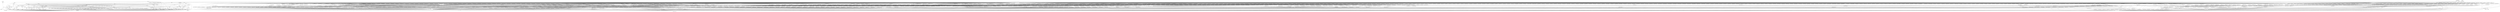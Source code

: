 digraph depends {
    node [shape=plaintext]
"alsa-utils-alsamixer" -> "libasound2"
"alsa-utils-alsamixer" -> "libc6"
"alsa-utils-alsamixer" -> "libformw5"
"alsa-utils-alsamixer" -> "libmenuw5"
"alsa-utils-alsamixer" -> "libncursesw5"
"alsa-utils-alsamixer" -> "libpanelw5"
"alsa-utils-alsamixer" -> "libtinfo5"
"angstrom-feed-configs" -> "opkg" [style=dotted]
"angstrom-packagegroup-boot" -> "angstrom-version"
"angstrom-packagegroup-boot" -> "packagegroup-boot"
"avahi-daemon" -> "base-files"
"avahi-daemon" -> "base-passwd"
"avahi-daemon" -> "libavahi-common3"
"avahi-daemon" -> "libavahi-core7"
"avahi-daemon" -> "libc6"
"avahi-daemon" -> "libcap2"
"avahi-daemon" -> "libdaemon0"
"avahi-daemon" -> "libdbus-1-3"
"avahi-daemon" -> "libexpat1"
"avahi-daemon" -> "libnss-mdns" [style=dotted]
"avahi-daemon" -> "shadow"
"avahi-utils" -> "libavahi-client3"
"avahi-utils" -> "libavahi-common3"
"avahi-utils" -> "libc6"
"bluez5" -> "libc6"
"bluez5" -> "libdbus-1-3"
"bluez5" -> "libglib-2.0-0"
"bluez5" -> "libreadline7"
"bluez5" -> "libudev1"
"busybox" -> "busybox-syslog" [style=dotted]
"busybox" -> "busybox-udhcpc" [style=dotted]
"busybox" -> "libc6"
"busybox" -> "update-alternatives-opkg"
"ca-certificates" -> "openssl"
"cpufreq-tweaks" -> "cpufrequtils"
"cpufrequtils" -> "libc6"
"dbus-1" -> "base-files"
"dbus-1" -> "base-passwd"
"dbus-1" -> "libc6"
"dbus-1" -> "libdbus-1-3"
"dbus-1" -> "libexpat1"
"dbus-1" -> "libsystemd0"
"dbus-1" -> "libx11-6"
"dbus-1" -> "shadow"
"e2fsprogs-e2fsck" -> "libblkid1"
"e2fsprogs-e2fsck" -> "libc6"
"e2fsprogs-e2fsck" -> "libcom-err2"
"e2fsprogs-e2fsck" -> "libe2p2"
"e2fsprogs-e2fsck" -> "libext2fs2"
"e2fsprogs-e2fsck" -> "libuuid1"
"fixmac" -> "ranpwd"
"htop" -> "libc6"
"htop" -> "libncursesw5"
"htop" -> "libtinfo5"
"htop" -> "ncurses-terminfo"
"iptables" -> "kernel-module-iptable-filter" [style=dotted]
"iptables" -> "kernel-module-iptable-nat" [style=dotted]
"iptables" -> "kernel-module-ip-tables" [style=dotted]
"iptables" -> "kernel-module-ipt-masquerade" [style=dotted]
"iptables" -> "kernel-module-nf-conntrack-ipv4" [style=dotted]
"iptables" -> "kernel-module-nf-conntrack" [style=dotted]
"iptables" -> "kernel-module-nf-defrag-ipv4" [style=dotted]
"iptables" -> "kernel-module-nf-nat" [style=dotted]
"iptables" -> "kernel-module-x-tables" [style=dotted]
"iptables" -> "libc6"
"iw" -> "libc6"
"iw" -> "libnl-3-200"
"iw" -> "libnl-genl-3-200"
"kbd" -> "libc6"
"kbd" -> "update-alternatives-opkg"
"kernel-module-adm8211-4.16.1" -> "kernel-module-cfg80211-4.16.1"
"kernel-module-adm8211-4.16.1" -> "kernel-module-eeprom-93cx6-4.16.1"
"kernel-module-adm8211-4.16.1" -> "kernel-module-mac80211-4.16.1"
"kernel-module-adv7170-4.16.1" -> "kernel-module-v4l2-common-4.16.1"
"kernel-module-adv7170-4.16.1" -> "kernel-module-videodev-4.16.1"
"kernel-module-adv7175-4.16.1" -> "kernel-module-v4l2-common-4.16.1"
"kernel-module-adv7175-4.16.1" -> "kernel-module-videodev-4.16.1"
"kernel-module-af9013-4.16.1" -> "kernel-module-firmware-class-4.16.1"
"kernel-module-af9033-4.16.1" -> "kernel-module-dvb-core-4.16.1"
"kernel-module-af9033-4.16.1" -> "kernel-module-regmap-i2c-4.16.1"
"kernel-module-airo-4.16.1" -> "kernel-module-cfg80211-4.16.1"
"kernel-module-altera-ci-4.16.1" -> "kernel-module-dvb-core-4.16.1"
"kernel-module-amd-rng-4.16.1" -> "kernel-module-rng-core-4.16.1"
"kernel-module-ar5523-4.16.1" -> "kernel-module-cfg80211-4.16.1"
"kernel-module-ar5523-4.16.1" -> "kernel-module-firmware-class-4.16.1"
"kernel-module-ar5523-4.16.1" -> "kernel-module-mac80211-4.16.1"
"kernel-module-arptable-filter-4.16.1" -> "kernel-module-arp-tables-4.16.1"
"kernel-module-arptable-filter-4.16.1" -> "kernel-module-x-tables-4.16.1"
"kernel-module-arp-tables-4.16.1" -> "kernel-module-x-tables-4.16.1"
"kernel-module-arpt-mangle-4.16.1" -> "kernel-module-x-tables-4.16.1"
"kernel-module-at76c50x-usb-4.16.1" -> "kernel-module-cfg80211-4.16.1"
"kernel-module-at76c50x-usb-4.16.1" -> "kernel-module-firmware-class-4.16.1"
"kernel-module-at76c50x-usb-4.16.1" -> "kernel-module-mac80211-4.16.1"
"kernel-module-ath-4.16.1" -> "kernel-module-cfg80211-4.16.1"
"kernel-module-ath5k-4.16.1" -> "kernel-module-ath-4.16.1"
"kernel-module-ath5k-4.16.1" -> "kernel-module-cfg80211-4.16.1"
"kernel-module-ath5k-4.16.1" -> "kernel-module-mac80211-4.16.1"
"kernel-module-ath6kl-core-4.16.1" -> "kernel-module-cfg80211-4.16.1"
"kernel-module-ath6kl-core-4.16.1" -> "kernel-module-firmware-class-4.16.1"
"kernel-module-ath6kl-sdio-4.16.1" -> "kernel-module-ath6kl-core-4.16.1"
"kernel-module-ath6kl-usb-4.16.1" -> "kernel-module-ath6kl-core-4.16.1"
"kernel-module-ath9k-4.16.1" -> "kernel-module-ath-4.16.1"
"kernel-module-ath9k-4.16.1" -> "kernel-module-ath9k-common-4.16.1"
"kernel-module-ath9k-4.16.1" -> "kernel-module-ath9k-hw-4.16.1"
"kernel-module-ath9k-4.16.1" -> "kernel-module-cfg80211-4.16.1"
"kernel-module-ath9k-4.16.1" -> "kernel-module-firmware-class-4.16.1"
"kernel-module-ath9k-4.16.1" -> "kernel-module-mac80211-4.16.1"
"kernel-module-ath9k-common-4.16.1" -> "kernel-module-ath-4.16.1"
"kernel-module-ath9k-common-4.16.1" -> "kernel-module-ath9k-hw-4.16.1"
"kernel-module-ath9k-common-4.16.1" -> "kernel-module-cfg80211-4.16.1"
"kernel-module-ath9k-htc-4.16.1" -> "kernel-module-ath-4.16.1"
"kernel-module-ath9k-htc-4.16.1" -> "kernel-module-ath9k-common-4.16.1"
"kernel-module-ath9k-htc-4.16.1" -> "kernel-module-ath9k-hw-4.16.1"
"kernel-module-ath9k-htc-4.16.1" -> "kernel-module-cfg80211-4.16.1"
"kernel-module-ath9k-htc-4.16.1" -> "kernel-module-firmware-class-4.16.1"
"kernel-module-ath9k-htc-4.16.1" -> "kernel-module-mac80211-4.16.1"
"kernel-module-ath9k-hw-4.16.1" -> "kernel-module-ath-4.16.1"
"kernel-module-atmel-4.16.1" -> "kernel-module-cfg80211-4.16.1"
"kernel-module-atmel-4.16.1" -> "kernel-module-firmware-class-4.16.1"
"kernel-module-atmel-pci-4.16.1" -> "kernel-module-atmel-4.16.1"
"kernel-module-au0828-4.16.1" -> "kernel-module-dvb-core-4.16.1"
"kernel-module-au0828-4.16.1" -> "kernel-module-media-4.16.1"
"kernel-module-au0828-4.16.1" -> "kernel-module-tveeprom-4.16.1"
"kernel-module-au0828-4.16.1" -> "kernel-module-v4l2-common-4.16.1"
"kernel-module-au0828-4.16.1" -> "kernel-module-videobuf2-common-4.16.1"
"kernel-module-au0828-4.16.1" -> "kernel-module-videobuf2-v4l2-4.16.1"
"kernel-module-au0828-4.16.1" -> "kernel-module-videobuf2-vmalloc-4.16.1"
"kernel-module-au0828-4.16.1" -> "kernel-module-videodev-4.16.1"
"kernel-module-au8522-decoder-4.16.1" -> "kernel-module-au8522-common-4.16.1"
"kernel-module-au8522-decoder-4.16.1" -> "kernel-module-media-4.16.1"
"kernel-module-au8522-decoder-4.16.1" -> "kernel-module-v4l2-common-4.16.1"
"kernel-module-au8522-decoder-4.16.1" -> "kernel-module-videodev-4.16.1"
"kernel-module-au8522-dig-4.16.1" -> "kernel-module-au8522-common-4.16.1"
"kernel-module-b2c2-flexcop-4.16.1" -> "kernel-module-cx24113-4.16.1"
"kernel-module-b2c2-flexcop-4.16.1" -> "kernel-module-cx24123-4.16.1"
"kernel-module-b2c2-flexcop-4.16.1" -> "kernel-module-dvb-core-4.16.1"
"kernel-module-b2c2-flexcop-4.16.1" -> "kernel-module-firmware-class-4.16.1"
"kernel-module-b2c2-flexcop-4.16.1" -> "kernel-module-s5h1420-4.16.1"
"kernel-module-b2c2-flexcop-pci-4.16.1" -> "kernel-module-b2c2-flexcop-4.16.1"
"kernel-module-b2c2-flexcop-usb-4.16.1" -> "kernel-module-b2c2-flexcop-4.16.1"
"kernel-module-b43-4.16.1" -> "kernel-module-bcma-4.16.1"
"kernel-module-b43-4.16.1" -> "kernel-module-cfg80211-4.16.1"
"kernel-module-b43-4.16.1" -> "kernel-module-firmware-class-4.16.1"
"kernel-module-b43-4.16.1" -> "kernel-module-mac80211-4.16.1"
"kernel-module-b43-4.16.1" -> "kernel-module-rng-core-4.16.1"
"kernel-module-b43-4.16.1" -> "kernel-module-ssb-4.16.1"
"kernel-module-bcm3510-4.16.1" -> "kernel-module-firmware-class-4.16.1"
"kernel-module-blowfish-generic-4.16.1" -> "kernel-module-blowfish-common-4.16.1"
"kernel-module-brcmfmac-4.16.1" -> "kernel-module-brcmutil-4.16.1"
"kernel-module-brcmfmac-4.16.1" -> "kernel-module-cfg80211-4.16.1"
"kernel-module-brcmfmac-4.16.1" -> "kernel-module-firmware-class-4.16.1"
"kernel-module-bridge-4.16.1" -> "kernel-module-llc-4.16.1"
"kernel-module-bridge-4.16.1" -> "kernel-module-stp-4.16.1"
"kernel-module-br-netfilter-4.16.1" -> "kernel-module-bridge-4.16.1"
"kernel-module-bsd-comp-4.16.1" -> "kernel-module-ppp-generic-4.16.1"
"kernel-module-bt819-4.16.1" -> "kernel-module-v4l2-common-4.16.1"
"kernel-module-bt819-4.16.1" -> "kernel-module-videodev-4.16.1"
"kernel-module-bt856-4.16.1" -> "kernel-module-v4l2-common-4.16.1"
"kernel-module-bt856-4.16.1" -> "kernel-module-videodev-4.16.1"
"kernel-module-bt866-4.16.1" -> "kernel-module-v4l2-common-4.16.1"
"kernel-module-bt866-4.16.1" -> "kernel-module-videodev-4.16.1"
"kernel-module-bt878-4.16.1" -> "kernel-module-bttv-4.16.1"
"kernel-module-btcoexist-4.16.1" -> "kernel-module-rtlwifi-4.16.1"
"kernel-module-bttv-4.16.1" -> "kernel-module-firmware-class-4.16.1"
"kernel-module-bttv-4.16.1" -> "kernel-module-i2c-algo-bit-4.16.1"
"kernel-module-bttv-4.16.1" -> "kernel-module-rc-core-4.16.1"
"kernel-module-bttv-4.16.1" -> "kernel-module-tea575x-4.16.1"
"kernel-module-bttv-4.16.1" -> "kernel-module-tveeprom-4.16.1"
"kernel-module-bttv-4.16.1" -> "kernel-module-v4l2-common-4.16.1"
"kernel-module-bttv-4.16.1" -> "kernel-module-videobuf-core-4.16.1"
"kernel-module-bttv-4.16.1" -> "kernel-module-videobuf-dma-sg-4.16.1"
"kernel-module-bttv-4.16.1" -> "kernel-module-videodev-4.16.1"
"kernel-module-budget-4.16.1" -> "kernel-module-budget-core-4.16.1"
"kernel-module-budget-4.16.1" -> "kernel-module-dvb-core-4.16.1"
"kernel-module-budget-4.16.1" -> "kernel-module-firmware-class-4.16.1"
"kernel-module-budget-4.16.1" -> "kernel-module-saa7146-4.16.1"
"kernel-module-budget-av-4.16.1" -> "kernel-module-budget-core-4.16.1"
"kernel-module-budget-av-4.16.1" -> "kernel-module-dvb-core-4.16.1"
"kernel-module-budget-av-4.16.1" -> "kernel-module-firmware-class-4.16.1"
"kernel-module-budget-av-4.16.1" -> "kernel-module-saa7146-4.16.1"
"kernel-module-budget-av-4.16.1" -> "kernel-module-saa7146-vv-4.16.1"
"kernel-module-budget-ci-4.16.1" -> "kernel-module-budget-core-4.16.1"
"kernel-module-budget-ci-4.16.1" -> "kernel-module-dvb-core-4.16.1"
"kernel-module-budget-ci-4.16.1" -> "kernel-module-firmware-class-4.16.1"
"kernel-module-budget-ci-4.16.1" -> "kernel-module-rc-core-4.16.1"
"kernel-module-budget-ci-4.16.1" -> "kernel-module-saa7146-4.16.1"
"kernel-module-budget-core-4.16.1" -> "kernel-module-dvb-core-4.16.1"
"kernel-module-budget-core-4.16.1" -> "kernel-module-saa7146-4.16.1"
"kernel-module-budget-core-4.16.1" -> "kernel-module-ttpci-eeprom-4.16.1"
"kernel-module-budget-patch-4.16.1" -> "kernel-module-budget-core-4.16.1"
"kernel-module-budget-patch-4.16.1" -> "kernel-module-dvb-core-4.16.1"
"kernel-module-budget-patch-4.16.1" -> "kernel-module-saa7146-4.16.1"
"kernel-module-can-bcm-4.16.1" -> "kernel-module-can-4.16.1"
"kernel-module-can-gw-4.16.1" -> "kernel-module-can-4.16.1"
"kernel-module-can-raw-4.16.1" -> "kernel-module-can-4.16.1"
"kernel-module-carl9170-4.16.1" -> "kernel-module-ath-4.16.1"
"kernel-module-carl9170-4.16.1" -> "kernel-module-cfg80211-4.16.1"
"kernel-module-carl9170-4.16.1" -> "kernel-module-firmware-class-4.16.1"
"kernel-module-carl9170-4.16.1" -> "kernel-module-mac80211-4.16.1"
"kernel-module-cast5-generic-4.16.1" -> "kernel-module-cast-common-4.16.1"
"kernel-module-cast6-generic-4.16.1" -> "kernel-module-cast-common-4.16.1"
"kernel-module-cfg80211-4.16.1" -> "kernel-module-firmware-class-4.16.1"
"kernel-module-cpia2-4.16.1" -> "kernel-module-firmware-class-4.16.1"
"kernel-module-cpia2-4.16.1" -> "kernel-module-v4l2-common-4.16.1"
"kernel-module-cpia2-4.16.1" -> "kernel-module-videodev-4.16.1"
"kernel-module-cs3308-4.16.1" -> "kernel-module-v4l2-common-4.16.1"
"kernel-module-cs3308-4.16.1" -> "kernel-module-videodev-4.16.1"
"kernel-module-cs5345-4.16.1" -> "kernel-module-v4l2-common-4.16.1"
"kernel-module-cs5345-4.16.1" -> "kernel-module-videodev-4.16.1"
"kernel-module-cs53l32a-4.16.1" -> "kernel-module-v4l2-common-4.16.1"
"kernel-module-cs53l32a-4.16.1" -> "kernel-module-videodev-4.16.1"
"kernel-module-cx18-4.16.1" -> "kernel-module-cx2341x-4.16.1"
"kernel-module-cx18-4.16.1" -> "kernel-module-dvb-core-4.16.1"
"kernel-module-cx18-4.16.1" -> "kernel-module-firmware-class-4.16.1"
"kernel-module-cx18-4.16.1" -> "kernel-module-i2c-algo-bit-4.16.1"
"kernel-module-cx18-4.16.1" -> "kernel-module-tveeprom-4.16.1"
"kernel-module-cx18-4.16.1" -> "kernel-module-v4l2-common-4.16.1"
"kernel-module-cx18-4.16.1" -> "kernel-module-videobuf-core-4.16.1"
"kernel-module-cx18-4.16.1" -> "kernel-module-videobuf-vmalloc-4.16.1"
"kernel-module-cx18-4.16.1" -> "kernel-module-videodev-4.16.1"
"kernel-module-cx18-alsa-4.16.1" -> "kernel-module-cx18-4.16.1"
"kernel-module-cx18-alsa-4.16.1" -> "kernel-module-snd-4.16.1"
"kernel-module-cx18-alsa-4.16.1" -> "kernel-module-snd-pcm-4.16.1"
"kernel-module-cx231xx-4.16.1" -> "kernel-module-cx2341x-4.16.1"
"kernel-module-cx231xx-4.16.1" -> "kernel-module-firmware-class-4.16.1"
"kernel-module-cx231xx-4.16.1" -> "kernel-module-i2c-mux-4.16.1"
"kernel-module-cx231xx-4.16.1" -> "kernel-module-media-4.16.1"
"kernel-module-cx231xx-4.16.1" -> "kernel-module-rc-core-4.16.1"
"kernel-module-cx231xx-4.16.1" -> "kernel-module-tveeprom-4.16.1"
"kernel-module-cx231xx-4.16.1" -> "kernel-module-v4l2-common-4.16.1"
"kernel-module-cx231xx-4.16.1" -> "kernel-module-videobuf-core-4.16.1"
"kernel-module-cx231xx-4.16.1" -> "kernel-module-videobuf-vmalloc-4.16.1"
"kernel-module-cx231xx-4.16.1" -> "kernel-module-videodev-4.16.1"
"kernel-module-cx231xx-alsa-4.16.1" -> "kernel-module-cx231xx-4.16.1"
"kernel-module-cx231xx-alsa-4.16.1" -> "kernel-module-snd-4.16.1"
"kernel-module-cx231xx-alsa-4.16.1" -> "kernel-module-snd-pcm-4.16.1"
"kernel-module-cx231xx-dvb-4.16.1" -> "kernel-module-cx231xx-4.16.1"
"kernel-module-cx231xx-dvb-4.16.1" -> "kernel-module-dvb-core-4.16.1"
"kernel-module-cx2341x-4.16.1" -> "kernel-module-v4l2-common-4.16.1"
"kernel-module-cx2341x-4.16.1" -> "kernel-module-videodev-4.16.1"
"kernel-module-cx23885-4.16.1" -> "kernel-module-altera-ci-4.16.1"
"kernel-module-cx23885-4.16.1" -> "kernel-module-altera-stapl-4.16.1"
"kernel-module-cx23885-4.16.1" -> "kernel-module-cx2341x-4.16.1"
"kernel-module-cx23885-4.16.1" -> "kernel-module-dvb-core-4.16.1"
"kernel-module-cx23885-4.16.1" -> "kernel-module-firmware-class-4.16.1"
"kernel-module-cx23885-4.16.1" -> "kernel-module-m88ds3103-4.16.1"
"kernel-module-cx23885-4.16.1" -> "kernel-module-rc-core-4.16.1"
"kernel-module-cx23885-4.16.1" -> "kernel-module-snd-4.16.1"
"kernel-module-cx23885-4.16.1" -> "kernel-module-snd-pcm-4.16.1"
"kernel-module-cx23885-4.16.1" -> "kernel-module-tda18271-4.16.1"
"kernel-module-cx23885-4.16.1" -> "kernel-module-tveeprom-4.16.1"
"kernel-module-cx23885-4.16.1" -> "kernel-module-v4l2-common-4.16.1"
"kernel-module-cx23885-4.16.1" -> "kernel-module-videobuf2-common-4.16.1"
"kernel-module-cx23885-4.16.1" -> "kernel-module-videobuf2-dma-sg-4.16.1"
"kernel-module-cx23885-4.16.1" -> "kernel-module-videobuf2-dvb-4.16.1"
"kernel-module-cx23885-4.16.1" -> "kernel-module-videobuf2-v4l2-4.16.1"
"kernel-module-cx23885-4.16.1" -> "kernel-module-videodev-4.16.1"
"kernel-module-cx24116-4.16.1" -> "kernel-module-firmware-class-4.16.1"
"kernel-module-cx24117-4.16.1" -> "kernel-module-firmware-class-4.16.1"
"kernel-module-cx24120-4.16.1" -> "kernel-module-firmware-class-4.16.1"
"kernel-module-cx25821-4.16.1" -> "kernel-module-videobuf2-common-4.16.1"
"kernel-module-cx25821-4.16.1" -> "kernel-module-videobuf2-dma-sg-4.16.1"
"kernel-module-cx25821-4.16.1" -> "kernel-module-videobuf2-v4l2-4.16.1"
"kernel-module-cx25821-4.16.1" -> "kernel-module-videodev-4.16.1"
"kernel-module-cx25821-alsa-4.16.1" -> "kernel-module-cx25821-4.16.1"
"kernel-module-cx25821-alsa-4.16.1" -> "kernel-module-snd-4.16.1"
"kernel-module-cx25821-alsa-4.16.1" -> "kernel-module-snd-pcm-4.16.1"
"kernel-module-cx25840-4.16.1" -> "kernel-module-firmware-class-4.16.1"
"kernel-module-cx25840-4.16.1" -> "kernel-module-media-4.16.1"
"kernel-module-cx25840-4.16.1" -> "kernel-module-v4l2-common-4.16.1"
"kernel-module-cx25840-4.16.1" -> "kernel-module-videodev-4.16.1"
"kernel-module-cx8800-4.16.1" -> "kernel-module-cx88xx-4.16.1"
"kernel-module-cx8800-4.16.1" -> "kernel-module-v4l2-common-4.16.1"
"kernel-module-cx8800-4.16.1" -> "kernel-module-videobuf2-common-4.16.1"
"kernel-module-cx8800-4.16.1" -> "kernel-module-videobuf2-dma-sg-4.16.1"
"kernel-module-cx8800-4.16.1" -> "kernel-module-videobuf2-v4l2-4.16.1"
"kernel-module-cx8800-4.16.1" -> "kernel-module-videodev-4.16.1"
"kernel-module-cx8802-4.16.1" -> "kernel-module-cx88xx-4.16.1"
"kernel-module-cx8802-4.16.1" -> "kernel-module-videobuf2-common-4.16.1"
"kernel-module-cx88-alsa-4.16.1" -> "kernel-module-cx88xx-4.16.1"
"kernel-module-cx88-alsa-4.16.1" -> "kernel-module-snd-4.16.1"
"kernel-module-cx88-alsa-4.16.1" -> "kernel-module-snd-pcm-4.16.1"
"kernel-module-cx88-alsa-4.16.1" -> "kernel-module-videodev-4.16.1"
"kernel-module-cx88-blackbird-4.16.1" -> "kernel-module-cx2341x-4.16.1"
"kernel-module-cx88-blackbird-4.16.1" -> "kernel-module-cx8800-4.16.1"
"kernel-module-cx88-blackbird-4.16.1" -> "kernel-module-cx8802-4.16.1"
"kernel-module-cx88-blackbird-4.16.1" -> "kernel-module-cx88xx-4.16.1"
"kernel-module-cx88-blackbird-4.16.1" -> "kernel-module-firmware-class-4.16.1"
"kernel-module-cx88-blackbird-4.16.1" -> "kernel-module-v4l2-common-4.16.1"
"kernel-module-cx88-blackbird-4.16.1" -> "kernel-module-videobuf2-common-4.16.1"
"kernel-module-cx88-blackbird-4.16.1" -> "kernel-module-videobuf2-dma-sg-4.16.1"
"kernel-module-cx88-blackbird-4.16.1" -> "kernel-module-videobuf2-v4l2-4.16.1"
"kernel-module-cx88-blackbird-4.16.1" -> "kernel-module-videodev-4.16.1"
"kernel-module-cx88-dvb-4.16.1" -> "kernel-module-cx8802-4.16.1"
"kernel-module-cx88-dvb-4.16.1" -> "kernel-module-cx88-vp3054-i2c-4.16.1"
"kernel-module-cx88-dvb-4.16.1" -> "kernel-module-cx88xx-4.16.1"
"kernel-module-cx88-dvb-4.16.1" -> "kernel-module-dvb-core-4.16.1"
"kernel-module-cx88-dvb-4.16.1" -> "kernel-module-videobuf2-common-4.16.1"
"kernel-module-cx88-dvb-4.16.1" -> "kernel-module-videobuf2-dma-sg-4.16.1"
"kernel-module-cx88-dvb-4.16.1" -> "kernel-module-videobuf2-dvb-4.16.1"
"kernel-module-cx88-dvb-4.16.1" -> "kernel-module-videobuf2-v4l2-4.16.1"
"kernel-module-cx88-vp3054-i2c-4.16.1" -> "kernel-module-i2c-algo-bit-4.16.1"
"kernel-module-cx88xx-4.16.1" -> "kernel-module-i2c-algo-bit-4.16.1"
"kernel-module-cx88xx-4.16.1" -> "kernel-module-rc-core-4.16.1"
"kernel-module-cx88xx-4.16.1" -> "kernel-module-tveeprom-4.16.1"
"kernel-module-cx88xx-4.16.1" -> "kernel-module-v4l2-common-4.16.1"
"kernel-module-cx88xx-4.16.1" -> "kernel-module-videobuf2-common-4.16.1"
"kernel-module-cx88xx-4.16.1" -> "kernel-module-videodev-4.16.1"
"kernel-module-cxd2820r-4.16.1" -> "kernel-module-dvb-core-4.16.1"
"kernel-module-cxd2820r-4.16.1" -> "kernel-module-regmap-i2c-4.16.1"
"kernel-module-cxd2841er-4.16.1" -> "kernel-module-dvb-core-4.16.1"
"kernel-module-ddbridge-4.16.1" -> "kernel-module-dvb-core-4.16.1"
"kernel-module-dib3000mc-4.16.1" -> "kernel-module-dibx000-common-4.16.1"
"kernel-module-dib7000m-4.16.1" -> "kernel-module-dibx000-common-4.16.1"
"kernel-module-dib7000p-4.16.1" -> "kernel-module-dibx000-common-4.16.1"
"kernel-module-dib7000p-4.16.1" -> "kernel-module-dvb-core-4.16.1"
"kernel-module-dib8000-4.16.1" -> "kernel-module-dibx000-common-4.16.1"
"kernel-module-dib8000-4.16.1" -> "kernel-module-dvb-core-4.16.1"
"kernel-module-dm1105-4.16.1" -> "kernel-module-dvb-core-4.16.1"
"kernel-module-dm1105-4.16.1" -> "kernel-module-i2c-algo-bit-4.16.1"
"kernel-module-dm1105-4.16.1" -> "kernel-module-rc-core-4.16.1"
"kernel-module-drx39xyj-4.16.1" -> "kernel-module-firmware-class-4.16.1"
"kernel-module-drxd-4.16.1" -> "kernel-module-firmware-class-4.16.1"
"kernel-module-drxk-4.16.1" -> "kernel-module-dvb-core-4.16.1"
"kernel-module-drxk-4.16.1" -> "kernel-module-firmware-class-4.16.1"
"kernel-module-ds3000-4.16.1" -> "kernel-module-firmware-class-4.16.1"
"kernel-module-dsbr100-4.16.1" -> "kernel-module-videodev-4.16.1"
"kernel-module-dst-4.16.1" -> "kernel-module-bt878-4.16.1"
"kernel-module-dst-4.16.1" -> "kernel-module-dvb-core-4.16.1"
"kernel-module-dst-ca-4.16.1" -> "kernel-module-dst-4.16.1"
"kernel-module-dst-ca-4.16.1" -> "kernel-module-dvb-core-4.16.1"
"kernel-module-dvb-bt8xx-4.16.1" -> "kernel-module-bt878-4.16.1"
"kernel-module-dvb-bt8xx-4.16.1" -> "kernel-module-bttv-4.16.1"
"kernel-module-dvb-bt8xx-4.16.1" -> "kernel-module-dvb-core-4.16.1"
"kernel-module-dvb-bt8xx-4.16.1" -> "kernel-module-firmware-class-4.16.1"
"kernel-module-dvb-ttpci-4.16.1" -> "kernel-module-dvb-core-4.16.1"
"kernel-module-dvb-ttpci-4.16.1" -> "kernel-module-firmware-class-4.16.1"
"kernel-module-dvb-ttpci-4.16.1" -> "kernel-module-saa7146-4.16.1"
"kernel-module-dvb-ttpci-4.16.1" -> "kernel-module-saa7146-vv-4.16.1"
"kernel-module-dvb-ttpci-4.16.1" -> "kernel-module-ttpci-eeprom-4.16.1"
"kernel-module-dvb-ttusb-budget-4.16.1" -> "kernel-module-dvb-core-4.16.1"
"kernel-module-dvb-ttusb-budget-4.16.1" -> "kernel-module-firmware-class-4.16.1"
"kernel-module-dvb-usb-4.16.1" -> "kernel-module-dvb-core-4.16.1"
"kernel-module-dvb-usb-4.16.1" -> "kernel-module-firmware-class-4.16.1"
"kernel-module-dvb-usb-4.16.1" -> "kernel-module-rc-core-4.16.1"
"kernel-module-dvb-usb-a800-4.16.1" -> "kernel-module-dvb-usb-4.16.1"
"kernel-module-dvb-usb-a800-4.16.1" -> "kernel-module-dvb-usb-dibusb-common-4.16.1"
"kernel-module-dvb-usb-a800-4.16.1" -> "kernel-module-dvb-usb-dibusb-mc-common-4.16.1"
"kernel-module-dvb-usb-a800-4.16.1" -> "kernel-module-rc-core-4.16.1"
"kernel-module-dvb-usb-af9005-4.16.1" -> "kernel-module-dvb-usb-4.16.1"
"kernel-module-dvb-usb-af9015-4.16.1" -> "kernel-module-dvb-usb-v2-4.16.1"
"kernel-module-dvb-usb-af9015-4.16.1" -> "kernel-module-rc-core-4.16.1"
"kernel-module-dvb-usb-af9035-4.16.1" -> "kernel-module-dvb-usb-v2-4.16.1"
"kernel-module-dvb-usb-af9035-4.16.1" -> "kernel-module-rc-core-4.16.1"
"kernel-module-dvb-usb-anysee-4.16.1" -> "kernel-module-dvb-core-4.16.1"
"kernel-module-dvb-usb-anysee-4.16.1" -> "kernel-module-dvb-usb-v2-4.16.1"
"kernel-module-dvb-usb-anysee-4.16.1" -> "kernel-module-rc-core-4.16.1"
"kernel-module-dvb-usb-au6610-4.16.1" -> "kernel-module-dvb-usb-v2-4.16.1"
"kernel-module-dvb-usb-az6007-4.16.1" -> "kernel-module-cypress-firmware-4.16.1"
"kernel-module-dvb-usb-az6007-4.16.1" -> "kernel-module-dvb-core-4.16.1"
"kernel-module-dvb-usb-az6007-4.16.1" -> "kernel-module-dvb-usb-v2-4.16.1"
"kernel-module-dvb-usb-az6007-4.16.1" -> "kernel-module-rc-core-4.16.1"
"kernel-module-dvb-usb-az6027-4.16.1" -> "kernel-module-dvb-core-4.16.1"
"kernel-module-dvb-usb-az6027-4.16.1" -> "kernel-module-dvb-usb-4.16.1"
"kernel-module-dvb-usb-az6027-4.16.1" -> "kernel-module-stb0899-4.16.1"
"kernel-module-dvb-usb-az6027-4.16.1" -> "kernel-module-stb6100-4.16.1"
"kernel-module-dvb-usb-ce6230-4.16.1" -> "kernel-module-dvb-usb-v2-4.16.1"
"kernel-module-dvb-usb-cinergyt2-4.16.1" -> "kernel-module-dvb-usb-4.16.1"
"kernel-module-dvb-usb-cxusb-4.16.1" -> "kernel-module-dib0070-4.16.1"
"kernel-module-dvb-usb-cxusb-4.16.1" -> "kernel-module-dvb-usb-4.16.1"
"kernel-module-dvb-usb-cxusb-4.16.1" -> "kernel-module-rc-core-4.16.1"
"kernel-module-dvb-usb-dib0700-4.16.1" -> "kernel-module-dib0070-4.16.1"
"kernel-module-dvb-usb-dib0700-4.16.1" -> "kernel-module-dib0090-4.16.1"
"kernel-module-dvb-usb-dib0700-4.16.1" -> "kernel-module-dib3000mc-4.16.1"
"kernel-module-dvb-usb-dib0700-4.16.1" -> "kernel-module-dib7000m-4.16.1"
"kernel-module-dvb-usb-dib0700-4.16.1" -> "kernel-module-dibx000-common-4.16.1"
"kernel-module-dvb-usb-dib0700-4.16.1" -> "kernel-module-dvb-usb-4.16.1"
"kernel-module-dvb-usb-dib0700-4.16.1" -> "kernel-module-firmware-class-4.16.1"
"kernel-module-dvb-usb-dib0700-4.16.1" -> "kernel-module-rc-core-4.16.1"
"kernel-module-dvb-usb-dibusb-common-4.16.1" -> "kernel-module-dvb-usb-4.16.1"
"kernel-module-dvb-usb-dibusb-mb-4.16.1" -> "kernel-module-dvb-usb-4.16.1"
"kernel-module-dvb-usb-dibusb-mb-4.16.1" -> "kernel-module-dvb-usb-dibusb-common-4.16.1"
"kernel-module-dvb-usb-dibusb-mc-4.16.1" -> "kernel-module-dvb-usb-4.16.1"
"kernel-module-dvb-usb-dibusb-mc-4.16.1" -> "kernel-module-dvb-usb-dibusb-common-4.16.1"
"kernel-module-dvb-usb-dibusb-mc-4.16.1" -> "kernel-module-dvb-usb-dibusb-mc-common-4.16.1"
"kernel-module-dvb-usb-dibusb-mc-common-4.16.1" -> "kernel-module-dib3000mc-4.16.1"
"kernel-module-dvb-usb-dibusb-mc-common-4.16.1" -> "kernel-module-dvb-usb-dibusb-common-4.16.1"
"kernel-module-dvb-usb-digitv-4.16.1" -> "kernel-module-dvb-usb-4.16.1"
"kernel-module-dvb-usb-dtt200u-4.16.1" -> "kernel-module-dvb-usb-4.16.1"
"kernel-module-dvb-usb-dtt200u-4.16.1" -> "kernel-module-rc-core-4.16.1"
"kernel-module-dvb-usb-dtv5100-4.16.1" -> "kernel-module-dvb-usb-4.16.1"
"kernel-module-dvb-usb-dw2102-4.16.1" -> "kernel-module-dvb-core-4.16.1"
"kernel-module-dvb-usb-dw2102-4.16.1" -> "kernel-module-dvb-usb-4.16.1"
"kernel-module-dvb-usb-dw2102-4.16.1" -> "kernel-module-firmware-class-4.16.1"
"kernel-module-dvb-usb-dw2102-4.16.1" -> "kernel-module-rc-core-4.16.1"
"kernel-module-dvb-usb-ec168-4.16.1" -> "kernel-module-dvb-usb-v2-4.16.1"
"kernel-module-dvb-usb-friio-4.16.1" -> "kernel-module-dvb-usb-4.16.1"
"kernel-module-dvb-usb-gl861-4.16.1" -> "kernel-module-dvb-usb-v2-4.16.1"
"kernel-module-dvb-usb-gp8psk-4.16.1" -> "kernel-module-dvb-usb-4.16.1"
"kernel-module-dvb-usb-gp8psk-4.16.1" -> "kernel-module-firmware-class-4.16.1"
"kernel-module-dvb-usb-lmedm04-4.16.1" -> "kernel-module-dvb-core-4.16.1"
"kernel-module-dvb-usb-lmedm04-4.16.1" -> "kernel-module-dvb-usb-v2-4.16.1"
"kernel-module-dvb-usb-lmedm04-4.16.1" -> "kernel-module-firmware-class-4.16.1"
"kernel-module-dvb-usb-lmedm04-4.16.1" -> "kernel-module-rc-core-4.16.1"
"kernel-module-dvb-usb-m920x-4.16.1" -> "kernel-module-dvb-usb-4.16.1"
"kernel-module-dvb-usb-m920x-4.16.1" -> "kernel-module-rc-core-4.16.1"
"kernel-module-dvb-usb-mxl111sf-4.16.1" -> "kernel-module-dvb-usb-v2-4.16.1"
"kernel-module-dvb-usb-mxl111sf-4.16.1" -> "kernel-module-tveeprom-4.16.1"
"kernel-module-dvb-usb-nova-t-usb2-4.16.1" -> "kernel-module-dvb-usb-4.16.1"
"kernel-module-dvb-usb-nova-t-usb2-4.16.1" -> "kernel-module-dvb-usb-dibusb-common-4.16.1"
"kernel-module-dvb-usb-nova-t-usb2-4.16.1" -> "kernel-module-dvb-usb-dibusb-mc-common-4.16.1"
"kernel-module-dvb-usb-opera-4.16.1" -> "kernel-module-dvb-usb-4.16.1"
"kernel-module-dvb-usb-opera-4.16.1" -> "kernel-module-firmware-class-4.16.1"
"kernel-module-dvb-usb-pctv452e-4.16.1" -> "kernel-module-dvb-core-4.16.1"
"kernel-module-dvb-usb-pctv452e-4.16.1" -> "kernel-module-dvb-usb-4.16.1"
"kernel-module-dvb-usb-pctv452e-4.16.1" -> "kernel-module-rc-core-4.16.1"
"kernel-module-dvb-usb-pctv452e-4.16.1" -> "kernel-module-ttpci-eeprom-4.16.1"
"kernel-module-dvb-usb-rtl28xxu-4.16.1" -> "kernel-module-dvb-usb-v2-4.16.1"
"kernel-module-dvb-usb-rtl28xxu-4.16.1" -> "kernel-module-rc-core-4.16.1"
"kernel-module-dvb-usb-technisat-usb2-4.16.1" -> "kernel-module-dvb-core-4.16.1"
"kernel-module-dvb-usb-technisat-usb2-4.16.1" -> "kernel-module-dvb-usb-4.16.1"
"kernel-module-dvb-usb-technisat-usb2-4.16.1" -> "kernel-module-rc-core-4.16.1"
"kernel-module-dvb-usb-ttusb2-4.16.1" -> "kernel-module-dvb-core-4.16.1"
"kernel-module-dvb-usb-ttusb2-4.16.1" -> "kernel-module-dvb-usb-4.16.1"
"kernel-module-dvb-usb-ttusb2-4.16.1" -> "kernel-module-rc-core-4.16.1"
"kernel-module-dvb-usb-umt-010-4.16.1" -> "kernel-module-dvb-usb-4.16.1"
"kernel-module-dvb-usb-umt-010-4.16.1" -> "kernel-module-dvb-usb-dibusb-common-4.16.1"
"kernel-module-dvb-usb-v2-4.16.1" -> "kernel-module-dvb-core-4.16.1"
"kernel-module-dvb-usb-v2-4.16.1" -> "kernel-module-firmware-class-4.16.1"
"kernel-module-dvb-usb-v2-4.16.1" -> "kernel-module-rc-core-4.16.1"
"kernel-module-dvb-usb-vp702x-4.16.1" -> "kernel-module-dvb-usb-4.16.1"
"kernel-module-dvb-usb-vp7045-4.16.1" -> "kernel-module-dvb-usb-4.16.1"
"kernel-module-dvb-usb-vp7045-4.16.1" -> "kernel-module-rc-core-4.16.1"
"kernel-module-e4000-4.16.1" -> "kernel-module-regmap-i2c-4.16.1"
"kernel-module-e4000-4.16.1" -> "kernel-module-v4l2-common-4.16.1"
"kernel-module-e4000-4.16.1" -> "kernel-module-videodev-4.16.1"
"kernel-module-earth-pt1-4.16.1" -> "kernel-module-dvb-core-4.16.1"
"kernel-module-ebt-802-3-4.16.1" -> "kernel-module-x-tables-4.16.1"
"kernel-module-ebtable-broute-4.16.1" -> "kernel-module-bridge-4.16.1"
"kernel-module-ebtable-broute-4.16.1" -> "kernel-module-ebtables-4.16.1"
"kernel-module-ebtable-filter-4.16.1" -> "kernel-module-ebtables-4.16.1"
"kernel-module-ebtable-nat-4.16.1" -> "kernel-module-ebtables-4.16.1"
"kernel-module-ebtables-4.16.1" -> "kernel-module-x-tables-4.16.1"
"kernel-module-ebt-among-4.16.1" -> "kernel-module-x-tables-4.16.1"
"kernel-module-ebt-arp-4.16.1" -> "kernel-module-x-tables-4.16.1"
"kernel-module-ebt-arpreply-4.16.1" -> "kernel-module-x-tables-4.16.1"
"kernel-module-ebt-dnat-4.16.1" -> "kernel-module-x-tables-4.16.1"
"kernel-module-ebt-ip-4.16.1" -> "kernel-module-x-tables-4.16.1"
"kernel-module-ebt-ip6-4.16.1" -> "kernel-module-x-tables-4.16.1"
"kernel-module-ebt-limit-4.16.1" -> "kernel-module-x-tables-4.16.1"
"kernel-module-ebt-log-4.16.1" -> "kernel-module-x-tables-4.16.1"
"kernel-module-ebt-mark-4.16.1" -> "kernel-module-x-tables-4.16.1"
"kernel-module-ebt-mark-m-4.16.1" -> "kernel-module-x-tables-4.16.1"
"kernel-module-ebt-nflog-4.16.1" -> "kernel-module-x-tables-4.16.1"
"kernel-module-ebt-pkttype-4.16.1" -> "kernel-module-x-tables-4.16.1"
"kernel-module-ebt-redirect-4.16.1" -> "kernel-module-x-tables-4.16.1"
"kernel-module-ebt-snat-4.16.1" -> "kernel-module-x-tables-4.16.1"
"kernel-module-ebt-stp-4.16.1" -> "kernel-module-x-tables-4.16.1"
"kernel-module-ebt-vlan-4.16.1" -> "kernel-module-x-tables-4.16.1"
"kernel-module-em28xx-4.16.1" -> "kernel-module-media-4.16.1"
"kernel-module-em28xx-4.16.1" -> "kernel-module-tveeprom-4.16.1"
"kernel-module-em28xx-4.16.1" -> "kernel-module-v4l2-common-4.16.1"
"kernel-module-em28xx-alsa-4.16.1" -> "kernel-module-em28xx-4.16.1"
"kernel-module-em28xx-alsa-4.16.1" -> "kernel-module-snd-4.16.1"
"kernel-module-em28xx-alsa-4.16.1" -> "kernel-module-snd-pcm-4.16.1"
"kernel-module-em28xx-dvb-4.16.1" -> "kernel-module-dvb-core-4.16.1"
"kernel-module-em28xx-dvb-4.16.1" -> "kernel-module-em28xx-4.16.1"
"kernel-module-em28xx-rc-4.16.1" -> "kernel-module-em28xx-4.16.1"
"kernel-module-em28xx-rc-4.16.1" -> "kernel-module-rc-core-4.16.1"
"kernel-module-fc2580-4.16.1" -> "kernel-module-regmap-i2c-4.16.1"
"kernel-module-fc2580-4.16.1" -> "kernel-module-v4l2-common-4.16.1"
"kernel-module-fc2580-4.16.1" -> "kernel-module-videodev-4.16.1"
"kernel-module-g-acm-ms-4.16.1" -> "kernel-module-libcomposite-4.16.1"
"kernel-module-g-acm-ms-4.16.1" -> "kernel-module-usb-f-mass-storage-4.16.1"
"kernel-module-gadgetfs-4.16.1" -> "kernel-module-udc-core-4.16.1"
"kernel-module-g-audio-4.16.1" -> "kernel-module-libcomposite-4.16.1"
"kernel-module-g-cdc-4.16.1" -> "kernel-module-libcomposite-4.16.1"
"kernel-module-g-cdc-4.16.1" -> "kernel-module-u-ether-4.16.1"
"kernel-module-g-dbgp-4.16.1" -> "kernel-module-libcomposite-4.16.1"
"kernel-module-g-dbgp-4.16.1" -> "kernel-module-udc-core-4.16.1"
"kernel-module-g-dbgp-4.16.1" -> "kernel-module-u-serial-4.16.1"
"kernel-module-geode-rng-4.16.1" -> "kernel-module-rng-core-4.16.1"
"kernel-module-g-ether-4.16.1" -> "kernel-module-libcomposite-4.16.1"
"kernel-module-g-ether-4.16.1" -> "kernel-module-u-ether-4.16.1"
"kernel-module-g-ether-4.16.1" -> "kernel-module-usb-f-rndis-4.16.1"
"kernel-module-g-ffs-4.16.1" -> "kernel-module-libcomposite-4.16.1"
"kernel-module-g-ffs-4.16.1" -> "kernel-module-usb-f-fs-4.16.1"
"kernel-module-ghash-generic-4.16.1" -> "kernel-module-gf128mul-4.16.1"
"kernel-module-g-hid-4.16.1" -> "kernel-module-libcomposite-4.16.1"
"kernel-module-g-mass-storage-4.16.1" -> "kernel-module-libcomposite-4.16.1"
"kernel-module-g-mass-storage-4.16.1" -> "kernel-module-usb-f-mass-storage-4.16.1"
"kernel-module-g-midi-4.16.1" -> "kernel-module-libcomposite-4.16.1"
"kernel-module-g-multi-4.16.1" -> "kernel-module-libcomposite-4.16.1"
"kernel-module-g-multi-4.16.1" -> "kernel-module-u-ether-4.16.1"
"kernel-module-g-multi-4.16.1" -> "kernel-module-usb-f-mass-storage-4.16.1"
"kernel-module-g-ncm-4.16.1" -> "kernel-module-libcomposite-4.16.1"
"kernel-module-g-ncm-4.16.1" -> "kernel-module-u-ether-4.16.1"
"kernel-module-g-printer-4.16.1" -> "kernel-module-libcomposite-4.16.1"
"kernel-module-g-printer-4.16.1" -> "kernel-module-udc-core-4.16.1"
"kernel-module-g-serial-4.16.1" -> "kernel-module-libcomposite-4.16.1"
"kernel-module-gspca-benq-4.16.1" -> "kernel-module-gspca-main-4.16.1"
"kernel-module-gspca-conex-4.16.1" -> "kernel-module-gspca-main-4.16.1"
"kernel-module-gspca-conex-4.16.1" -> "kernel-module-videodev-4.16.1"
"kernel-module-gspca-cpia1-4.16.1" -> "kernel-module-gspca-main-4.16.1"
"kernel-module-gspca-cpia1-4.16.1" -> "kernel-module-videodev-4.16.1"
"kernel-module-gspca-etoms-4.16.1" -> "kernel-module-gspca-main-4.16.1"
"kernel-module-gspca-etoms-4.16.1" -> "kernel-module-videodev-4.16.1"
"kernel-module-gspca-finepix-4.16.1" -> "kernel-module-gspca-main-4.16.1"
"kernel-module-gspca-gl860-4.16.1" -> "kernel-module-gspca-main-4.16.1"
"kernel-module-gspca-gl860-4.16.1" -> "kernel-module-videodev-4.16.1"
"kernel-module-gspca-jeilinj-4.16.1" -> "kernel-module-gspca-main-4.16.1"
"kernel-module-gspca-jeilinj-4.16.1" -> "kernel-module-videodev-4.16.1"
"kernel-module-gspca-jl2005bcd-4.16.1" -> "kernel-module-gspca-main-4.16.1"
"kernel-module-gspca-kinect-4.16.1" -> "kernel-module-gspca-main-4.16.1"
"kernel-module-gspca-konica-4.16.1" -> "kernel-module-gspca-main-4.16.1"
"kernel-module-gspca-konica-4.16.1" -> "kernel-module-videodev-4.16.1"
"kernel-module-gspca-m5602-4.16.1" -> "kernel-module-gspca-main-4.16.1"
"kernel-module-gspca-m5602-4.16.1" -> "kernel-module-videodev-4.16.1"
"kernel-module-gspca-main-4.16.1" -> "kernel-module-v4l2-common-4.16.1"
"kernel-module-gspca-main-4.16.1" -> "kernel-module-videodev-4.16.1"
"kernel-module-gspca-mars-4.16.1" -> "kernel-module-gspca-main-4.16.1"
"kernel-module-gspca-mars-4.16.1" -> "kernel-module-videodev-4.16.1"
"kernel-module-gspca-mr97310a-4.16.1" -> "kernel-module-gspca-main-4.16.1"
"kernel-module-gspca-mr97310a-4.16.1" -> "kernel-module-videodev-4.16.1"
"kernel-module-gspca-nw80x-4.16.1" -> "kernel-module-gspca-main-4.16.1"
"kernel-module-gspca-nw80x-4.16.1" -> "kernel-module-videodev-4.16.1"
"kernel-module-gspca-ov519-4.16.1" -> "kernel-module-gspca-main-4.16.1"
"kernel-module-gspca-ov519-4.16.1" -> "kernel-module-videodev-4.16.1"
"kernel-module-gspca-ov534-4.16.1" -> "kernel-module-gspca-main-4.16.1"
"kernel-module-gspca-ov534-4.16.1" -> "kernel-module-videodev-4.16.1"
"kernel-module-gspca-ov534-9-4.16.1" -> "kernel-module-gspca-main-4.16.1"
"kernel-module-gspca-ov534-9-4.16.1" -> "kernel-module-videodev-4.16.1"
"kernel-module-gspca-pac207-4.16.1" -> "kernel-module-gspca-main-4.16.1"
"kernel-module-gspca-pac207-4.16.1" -> "kernel-module-videodev-4.16.1"
"kernel-module-gspca-pac7302-4.16.1" -> "kernel-module-gspca-main-4.16.1"
"kernel-module-gspca-pac7302-4.16.1" -> "kernel-module-videodev-4.16.1"
"kernel-module-gspca-pac7311-4.16.1" -> "kernel-module-gspca-main-4.16.1"
"kernel-module-gspca-pac7311-4.16.1" -> "kernel-module-videodev-4.16.1"
"kernel-module-gspca-se401-4.16.1" -> "kernel-module-gspca-main-4.16.1"
"kernel-module-gspca-se401-4.16.1" -> "kernel-module-videodev-4.16.1"
"kernel-module-gspca-sn9c2028-4.16.1" -> "kernel-module-gspca-main-4.16.1"
"kernel-module-gspca-sn9c2028-4.16.1" -> "kernel-module-videodev-4.16.1"
"kernel-module-gspca-sn9c20x-4.16.1" -> "kernel-module-gspca-main-4.16.1"
"kernel-module-gspca-sn9c20x-4.16.1" -> "kernel-module-videodev-4.16.1"
"kernel-module-gspca-sonixb-4.16.1" -> "kernel-module-gspca-main-4.16.1"
"kernel-module-gspca-sonixb-4.16.1" -> "kernel-module-videodev-4.16.1"
"kernel-module-gspca-sonixj-4.16.1" -> "kernel-module-gspca-main-4.16.1"
"kernel-module-gspca-sonixj-4.16.1" -> "kernel-module-videodev-4.16.1"
"kernel-module-gspca-spca1528-4.16.1" -> "kernel-module-gspca-main-4.16.1"
"kernel-module-gspca-spca1528-4.16.1" -> "kernel-module-videodev-4.16.1"
"kernel-module-gspca-spca500-4.16.1" -> "kernel-module-gspca-main-4.16.1"
"kernel-module-gspca-spca500-4.16.1" -> "kernel-module-videodev-4.16.1"
"kernel-module-gspca-spca501-4.16.1" -> "kernel-module-gspca-main-4.16.1"
"kernel-module-gspca-spca501-4.16.1" -> "kernel-module-videodev-4.16.1"
"kernel-module-gspca-spca505-4.16.1" -> "kernel-module-gspca-main-4.16.1"
"kernel-module-gspca-spca505-4.16.1" -> "kernel-module-videodev-4.16.1"
"kernel-module-gspca-spca506-4.16.1" -> "kernel-module-gspca-main-4.16.1"
"kernel-module-gspca-spca506-4.16.1" -> "kernel-module-videodev-4.16.1"
"kernel-module-gspca-spca508-4.16.1" -> "kernel-module-gspca-main-4.16.1"
"kernel-module-gspca-spca508-4.16.1" -> "kernel-module-videodev-4.16.1"
"kernel-module-gspca-spca561-4.16.1" -> "kernel-module-gspca-main-4.16.1"
"kernel-module-gspca-spca561-4.16.1" -> "kernel-module-videodev-4.16.1"
"kernel-module-gspca-sq905-4.16.1" -> "kernel-module-gspca-main-4.16.1"
"kernel-module-gspca-sq905c-4.16.1" -> "kernel-module-gspca-main-4.16.1"
"kernel-module-gspca-sq930x-4.16.1" -> "kernel-module-gspca-main-4.16.1"
"kernel-module-gspca-sq930x-4.16.1" -> "kernel-module-videodev-4.16.1"
"kernel-module-gspca-stk014-4.16.1" -> "kernel-module-gspca-main-4.16.1"
"kernel-module-gspca-stk014-4.16.1" -> "kernel-module-videodev-4.16.1"
"kernel-module-gspca-stv0680-4.16.1" -> "kernel-module-gspca-main-4.16.1"
"kernel-module-gspca-stv06xx-4.16.1" -> "kernel-module-gspca-main-4.16.1"
"kernel-module-gspca-stv06xx-4.16.1" -> "kernel-module-videodev-4.16.1"
"kernel-module-gspca-sunplus-4.16.1" -> "kernel-module-gspca-main-4.16.1"
"kernel-module-gspca-sunplus-4.16.1" -> "kernel-module-videodev-4.16.1"
"kernel-module-gspca-t613-4.16.1" -> "kernel-module-gspca-main-4.16.1"
"kernel-module-gspca-t613-4.16.1" -> "kernel-module-videodev-4.16.1"
"kernel-module-gspca-topro-4.16.1" -> "kernel-module-gspca-main-4.16.1"
"kernel-module-gspca-topro-4.16.1" -> "kernel-module-videodev-4.16.1"
"kernel-module-gspca-tv8532-4.16.1" -> "kernel-module-gspca-main-4.16.1"
"kernel-module-gspca-tv8532-4.16.1" -> "kernel-module-videodev-4.16.1"
"kernel-module-gspca-vc032x-4.16.1" -> "kernel-module-gspca-main-4.16.1"
"kernel-module-gspca-vc032x-4.16.1" -> "kernel-module-videodev-4.16.1"
"kernel-module-gspca-vicam-4.16.1" -> "kernel-module-firmware-class-4.16.1"
"kernel-module-gspca-vicam-4.16.1" -> "kernel-module-gspca-main-4.16.1"
"kernel-module-gspca-vicam-4.16.1" -> "kernel-module-videodev-4.16.1"
"kernel-module-gspca-xirlink-cit-4.16.1" -> "kernel-module-gspca-main-4.16.1"
"kernel-module-gspca-xirlink-cit-4.16.1" -> "kernel-module-videodev-4.16.1"
"kernel-module-gspca-zc3xx-4.16.1" -> "kernel-module-gspca-main-4.16.1"
"kernel-module-gspca-zc3xx-4.16.1" -> "kernel-module-videodev-4.16.1"
"kernel-module-g-webcam-4.16.1" -> "kernel-module-libcomposite-4.16.1"
"kernel-module-g-webcam-4.16.1" -> "kernel-module-usb-f-uvc-4.16.1"
"kernel-module-g-zero-4.16.1" -> "kernel-module-libcomposite-4.16.1"
"kernel-module-g-zero-4.16.1" -> "kernel-module-udc-core-4.16.1"
"kernel-module-hdpvr-4.16.1" -> "kernel-module-v4l2-dv-timings-4.16.1"
"kernel-module-hdpvr-4.16.1" -> "kernel-module-videodev-4.16.1"
"kernel-module-hexium-gemini-4.16.1" -> "kernel-module-saa7146-4.16.1"
"kernel-module-hexium-gemini-4.16.1" -> "kernel-module-saa7146-vv-4.16.1"
"kernel-module-hexium-orion-4.16.1" -> "kernel-module-saa7146-4.16.1"
"kernel-module-hexium-orion-4.16.1" -> "kernel-module-saa7146-vv-4.16.1"
"kernel-module-hopper-4.16.1" -> "kernel-module-mantis-core-4.16.1"
"kernel-module-intel-rng-4.16.1" -> "kernel-module-rng-core-4.16.1"
"kernel-module-ip6table-filter-4.16.1" -> "kernel-module-ip6-tables-4.16.1"
"kernel-module-ip6table-filter-4.16.1" -> "kernel-module-x-tables-4.16.1"
"kernel-module-ip6table-mangle-4.16.1" -> "kernel-module-ip6-tables-4.16.1"
"kernel-module-ip6table-mangle-4.16.1" -> "kernel-module-x-tables-4.16.1"
"kernel-module-ip6table-raw-4.16.1" -> "kernel-module-ip6-tables-4.16.1"
"kernel-module-ip6table-raw-4.16.1" -> "kernel-module-x-tables-4.16.1"
"kernel-module-ip6-tables-4.16.1" -> "kernel-module-x-tables-4.16.1"
"kernel-module-ip6t-eui64-4.16.1" -> "kernel-module-x-tables-4.16.1"
"kernel-module-ip6t-frag-4.16.1" -> "kernel-module-x-tables-4.16.1"
"kernel-module-ip6t-hbh-4.16.1" -> "kernel-module-x-tables-4.16.1"
"kernel-module-ip6t-ipv6header-4.16.1" -> "kernel-module-x-tables-4.16.1"
"kernel-module-ip6t-rt-4.16.1" -> "kernel-module-x-tables-4.16.1"
"kernel-module-ip6-tunnel-4.16.1" -> "kernel-module-tunnel6-4.16.1"
"kernel-module-ipcomp-4.16.1" -> "kernel-module-xfrm-ipcomp-4.16.1"
"kernel-module-ipcomp6-4.16.1" -> "kernel-module-xfrm6-tunnel-4.16.1"
"kernel-module-ipcomp6-4.16.1" -> "kernel-module-xfrm-ipcomp-4.16.1"
"kernel-module-iptable-filter-4.16.1" -> "kernel-module-ip-tables-4.16.1"
"kernel-module-iptable-filter-4.16.1" -> "kernel-module-x-tables-4.16.1"
"kernel-module-iptable-mangle-4.16.1" -> "kernel-module-ip-tables-4.16.1"
"kernel-module-iptable-mangle-4.16.1" -> "kernel-module-x-tables-4.16.1"
"kernel-module-iptable-raw-4.16.1" -> "kernel-module-ip-tables-4.16.1"
"kernel-module-iptable-raw-4.16.1" -> "kernel-module-x-tables-4.16.1"
"kernel-module-ip-tables-4.16.1" -> "kernel-module-x-tables-4.16.1"
"kernel-module-ipt-ah-4.16.1" -> "kernel-module-x-tables-4.16.1"
"kernel-module-ipt-clusterip-4.16.1" -> "kernel-module-nf-conntrack-4.16.1"
"kernel-module-ipt-clusterip-4.16.1" -> "kernel-module-x-tables-4.16.1"
"kernel-module-ipt-ecn-4.16.1" -> "kernel-module-x-tables-4.16.1"
"kernel-module-ipt-reject-4.16.1" -> "kernel-module-nf-reject-ipv4-4.16.1"
"kernel-module-ipt-reject-4.16.1" -> "kernel-module-x-tables-4.16.1"
"kernel-module-ipw2100-4.16.1" -> "kernel-module-cfg80211-4.16.1"
"kernel-module-ipw2100-4.16.1" -> "kernel-module-firmware-class-4.16.1"
"kernel-module-ipw2100-4.16.1" -> "kernel-module-libipw-4.16.1"
"kernel-module-ipw2200-4.16.1" -> "kernel-module-cfg80211-4.16.1"
"kernel-module-ipw2200-4.16.1" -> "kernel-module-firmware-class-4.16.1"
"kernel-module-ipw2200-4.16.1" -> "kernel-module-libipw-4.16.1"
"kernel-module-ir-jvc-decoder-4.16.1" -> "kernel-module-rc-core-4.16.1"
"kernel-module-ir-kbd-i2c-4.16.1" -> "kernel-module-rc-core-4.16.1"
"kernel-module-ir-mce-kbd-decoder-4.16.1" -> "kernel-module-rc-core-4.16.1"
"kernel-module-ir-nec-decoder-4.16.1" -> "kernel-module-rc-core-4.16.1"
"kernel-module-ir-rc5-decoder-4.16.1" -> "kernel-module-rc-core-4.16.1"
"kernel-module-ir-rc6-decoder-4.16.1" -> "kernel-module-rc-core-4.16.1"
"kernel-module-ir-sanyo-decoder-4.16.1" -> "kernel-module-rc-core-4.16.1"
"kernel-module-ir-sharp-decoder-4.16.1" -> "kernel-module-rc-core-4.16.1"
"kernel-module-ir-sony-decoder-4.16.1" -> "kernel-module-rc-core-4.16.1"
"kernel-module-ir-xmp-decoder-4.16.1" -> "kernel-module-rc-core-4.16.1"
"kernel-module-ivtv-4.16.1" -> "kernel-module-cx2341x-4.16.1"
"kernel-module-ivtv-4.16.1" -> "kernel-module-firmware-class-4.16.1"
"kernel-module-ivtv-4.16.1" -> "kernel-module-i2c-algo-bit-4.16.1"
"kernel-module-ivtv-4.16.1" -> "kernel-module-tveeprom-4.16.1"
"kernel-module-ivtv-4.16.1" -> "kernel-module-v4l2-common-4.16.1"
"kernel-module-ivtv-4.16.1" -> "kernel-module-videodev-4.16.1"
"kernel-module-ivtv-alsa-4.16.1" -> "kernel-module-ivtv-4.16.1"
"kernel-module-ivtv-alsa-4.16.1" -> "kernel-module-snd-4.16.1"
"kernel-module-ivtv-alsa-4.16.1" -> "kernel-module-snd-pcm-4.16.1"
"kernel-module-ivtv-alsa-4.16.1" -> "kernel-module-videodev-4.16.1"
"kernel-module-ivtvfb-4.16.1" -> "kernel-module-ivtv-4.16.1"
"kernel-module-iwl3945-4.16.1" -> "kernel-module-cfg80211-4.16.1"
"kernel-module-iwl3945-4.16.1" -> "kernel-module-firmware-class-4.16.1"
"kernel-module-iwl3945-4.16.1" -> "kernel-module-iwlegacy-4.16.1"
"kernel-module-iwl3945-4.16.1" -> "kernel-module-mac80211-4.16.1"
"kernel-module-iwl4965-4.16.1" -> "kernel-module-cfg80211-4.16.1"
"kernel-module-iwl4965-4.16.1" -> "kernel-module-firmware-class-4.16.1"
"kernel-module-iwl4965-4.16.1" -> "kernel-module-iwlegacy-4.16.1"
"kernel-module-iwl4965-4.16.1" -> "kernel-module-mac80211-4.16.1"
"kernel-module-iwldvm-4.16.1" -> "kernel-module-cfg80211-4.16.1"
"kernel-module-iwldvm-4.16.1" -> "kernel-module-iwlwifi-4.16.1"
"kernel-module-iwldvm-4.16.1" -> "kernel-module-mac80211-4.16.1"
"kernel-module-iwlegacy-4.16.1" -> "kernel-module-cfg80211-4.16.1"
"kernel-module-iwlegacy-4.16.1" -> "kernel-module-mac80211-4.16.1"
"kernel-module-iwlwifi-4.16.1" -> "kernel-module-cfg80211-4.16.1"
"kernel-module-iwlwifi-4.16.1" -> "kernel-module-firmware-class-4.16.1"
"kernel-module-ks0127-4.16.1" -> "kernel-module-v4l2-common-4.16.1"
"kernel-module-ks0127-4.16.1" -> "kernel-module-videodev-4.16.1"
"kernel-module-lgdt3305-4.16.1" -> "kernel-module-dvb-core-4.16.1"
"kernel-module-lgdt3306a-4.16.1" -> "kernel-module-i2c-mux-4.16.1"
"kernel-module-lgdt330x-4.16.1" -> "kernel-module-dvb-core-4.16.1"
"kernel-module-lgs8gxx-4.16.1" -> "kernel-module-firmware-class-4.16.1"
"kernel-module-lib80211-crypt-ccmp-4.16.1" -> "kernel-module-lib80211-4.16.1"
"kernel-module-lib80211-crypt-tkip-4.16.1" -> "kernel-module-lib80211-4.16.1"
"kernel-module-lib80211-crypt-wep-4.16.1" -> "kernel-module-lib80211-4.16.1"
"kernel-module-libcomposite-4.16.1" -> "kernel-module-configfs-4.16.1"
"kernel-module-libcomposite-4.16.1" -> "kernel-module-udc-core-4.16.1"
"kernel-module-libertas-4.16.1" -> "kernel-module-cfg80211-4.16.1"
"kernel-module-libertas-4.16.1" -> "kernel-module-firmware-class-4.16.1"
"kernel-module-libertas-sdio-4.16.1" -> "kernel-module-libertas-4.16.1"
"kernel-module-libertas-spi-4.16.1" -> "kernel-module-libertas-4.16.1"
"kernel-module-libertas-tf-4.16.1" -> "kernel-module-mac80211-4.16.1"
"kernel-module-libertas-tf-usb-4.16.1" -> "kernel-module-firmware-class-4.16.1"
"kernel-module-libertas-tf-usb-4.16.1" -> "kernel-module-libertas-tf-4.16.1"
"kernel-module-libipw-4.16.1" -> "kernel-module-cfg80211-4.16.1"
"kernel-module-libipw-4.16.1" -> "kernel-module-lib80211-4.16.1"
"kernel-module-m2m-deinterlace-4.16.1" -> "kernel-module-v4l2-mem2mem-4.16.1"
"kernel-module-m2m-deinterlace-4.16.1" -> "kernel-module-videobuf2-common-4.16.1"
"kernel-module-m2m-deinterlace-4.16.1" -> "kernel-module-videobuf2-dma-contig-4.16.1"
"kernel-module-m2m-deinterlace-4.16.1" -> "kernel-module-videobuf2-v4l2-4.16.1"
"kernel-module-m2m-deinterlace-4.16.1" -> "kernel-module-videodev-4.16.1"
"kernel-module-m52790-4.16.1" -> "kernel-module-v4l2-common-4.16.1"
"kernel-module-m52790-4.16.1" -> "kernel-module-videodev-4.16.1"
"kernel-module-m88ds3103-4.16.1" -> "kernel-module-dvb-core-4.16.1"
"kernel-module-m88ds3103-4.16.1" -> "kernel-module-firmware-class-4.16.1"
"kernel-module-m88ds3103-4.16.1" -> "kernel-module-i2c-mux-4.16.1"
"kernel-module-m88ds3103-4.16.1" -> "kernel-module-regmap-i2c-4.16.1"
"kernel-module-m88rs6000t-4.16.1" -> "kernel-module-regmap-i2c-4.16.1"
"kernel-module-mac80211-4.16.1" -> "kernel-module-cfg80211-4.16.1"
"kernel-module-mantis-4.16.1" -> "kernel-module-mantis-core-4.16.1"
"kernel-module-mantis-core-4.16.1" -> "kernel-module-dvb-core-4.16.1"
"kernel-module-mantis-core-4.16.1" -> "kernel-module-rc-core-4.16.1"
"kernel-module-mn88472-4.16.1" -> "kernel-module-dvb-core-4.16.1"
"kernel-module-mn88472-4.16.1" -> "kernel-module-firmware-class-4.16.1"
"kernel-module-mn88472-4.16.1" -> "kernel-module-regmap-i2c-4.16.1"
"kernel-module-mn88473-4.16.1" -> "kernel-module-dvb-core-4.16.1"
"kernel-module-mn88473-4.16.1" -> "kernel-module-firmware-class-4.16.1"
"kernel-module-mn88473-4.16.1" -> "kernel-module-regmap-i2c-4.16.1"
"kernel-module-msp3400-4.16.1" -> "kernel-module-media-4.16.1"
"kernel-module-msp3400-4.16.1" -> "kernel-module-v4l2-common-4.16.1"
"kernel-module-msp3400-4.16.1" -> "kernel-module-videodev-4.16.1"
"kernel-module-mwifiex-4.16.1" -> "kernel-module-cfg80211-4.16.1"
"kernel-module-mwifiex-4.16.1" -> "kernel-module-firmware-class-4.16.1"
"kernel-module-mwifiex-pcie-4.16.1" -> "kernel-module-mwifiex-4.16.1"
"kernel-module-mwifiex-sdio-4.16.1" -> "kernel-module-mwifiex-4.16.1"
"kernel-module-mwifiex-usb-4.16.1" -> "kernel-module-mwifiex-4.16.1"
"kernel-module-mwl8k-4.16.1" -> "kernel-module-cfg80211-4.16.1"
"kernel-module-mwl8k-4.16.1" -> "kernel-module-firmware-class-4.16.1"
"kernel-module-mwl8k-4.16.1" -> "kernel-module-mac80211-4.16.1"
"kernel-module-mxb-4.16.1" -> "kernel-module-saa7146-4.16.1"
"kernel-module-mxb-4.16.1" -> "kernel-module-saa7146-vv-4.16.1"
"kernel-module-mxb-4.16.1" -> "kernel-module-v4l2-common-4.16.1"
"kernel-module-mxb-4.16.1" -> "kernel-module-videodev-4.16.1"
"kernel-module-nf-conncount-4.16.1" -> "kernel-module-nf-conntrack-4.16.1"
"kernel-module-nf-conntrack-amanda-4.16.1" -> "kernel-module-nf-conntrack-4.16.1"
"kernel-module-nf-conntrack-broadcast-4.16.1" -> "kernel-module-nf-conntrack-4.16.1"
"kernel-module-nf-conntrack-ftp-4.16.1" -> "kernel-module-nf-conntrack-4.16.1"
"kernel-module-nf-conntrack-h323-4.16.1" -> "kernel-module-nf-conntrack-4.16.1"
"kernel-module-nf-conntrack-ipv4-4.16.1" -> "kernel-module-nf-conntrack-4.16.1"
"kernel-module-nf-conntrack-ipv4-4.16.1" -> "kernel-module-nf-defrag-ipv4-4.16.1"
"kernel-module-nf-conntrack-irc-4.16.1" -> "kernel-module-nf-conntrack-4.16.1"
"kernel-module-nf-conntrack-netbios-ns-4.16.1" -> "kernel-module-nf-conntrack-4.16.1"
"kernel-module-nf-conntrack-netbios-ns-4.16.1" -> "kernel-module-nf-conntrack-broadcast-4.16.1"
"kernel-module-nf-conntrack-netlink-4.16.1" -> "kernel-module-nf-conntrack-4.16.1"
"kernel-module-nf-conntrack-netlink-4.16.1" -> "kernel-module-nfnetlink-4.16.1"
"kernel-module-nf-conntrack-pptp-4.16.1" -> "kernel-module-nf-conntrack-4.16.1"
"kernel-module-nf-conntrack-pptp-4.16.1" -> "kernel-module-nf-conntrack-proto-gre-4.16.1"
"kernel-module-nf-conntrack-proto-gre-4.16.1" -> "kernel-module-nf-conntrack-4.16.1"
"kernel-module-nf-conntrack-sane-4.16.1" -> "kernel-module-nf-conntrack-4.16.1"
"kernel-module-nf-conntrack-sip-4.16.1" -> "kernel-module-nf-conntrack-4.16.1"
"kernel-module-nf-conntrack-tftp-4.16.1" -> "kernel-module-nf-conntrack-4.16.1"
"kernel-module-nf-nat-4.16.1" -> "kernel-module-nf-conntrack-4.16.1"
"kernel-module-nf-nat-amanda-4.16.1" -> "kernel-module-nf-conntrack-4.16.1"
"kernel-module-nf-nat-amanda-4.16.1" -> "kernel-module-nf-conntrack-amanda-4.16.1"
"kernel-module-nf-nat-amanda-4.16.1" -> "kernel-module-nf-nat-4.16.1"
"kernel-module-nf-nat-ftp-4.16.1" -> "kernel-module-nf-conntrack-4.16.1"
"kernel-module-nf-nat-ftp-4.16.1" -> "kernel-module-nf-conntrack-ftp-4.16.1"
"kernel-module-nf-nat-ftp-4.16.1" -> "kernel-module-nf-nat-4.16.1"
"kernel-module-nf-nat-h323-4.16.1" -> "kernel-module-nf-conntrack-4.16.1"
"kernel-module-nf-nat-h323-4.16.1" -> "kernel-module-nf-conntrack-h323-4.16.1"
"kernel-module-nf-nat-h323-4.16.1" -> "kernel-module-nf-nat-4.16.1"
"kernel-module-nf-nat-ipv4-4.16.1" -> "kernel-module-nf-conntrack-4.16.1"
"kernel-module-nf-nat-ipv4-4.16.1" -> "kernel-module-nf-nat-4.16.1"
"kernel-module-nf-nat-irc-4.16.1" -> "kernel-module-nf-conntrack-4.16.1"
"kernel-module-nf-nat-irc-4.16.1" -> "kernel-module-nf-conntrack-irc-4.16.1"
"kernel-module-nf-nat-irc-4.16.1" -> "kernel-module-nf-nat-4.16.1"
"kernel-module-nf-nat-pptp-4.16.1" -> "kernel-module-nf-conntrack-4.16.1"
"kernel-module-nf-nat-pptp-4.16.1" -> "kernel-module-nf-conntrack-pptp-4.16.1"
"kernel-module-nf-nat-pptp-4.16.1" -> "kernel-module-nf-nat-4.16.1"
"kernel-module-nf-nat-pptp-4.16.1" -> "kernel-module-nf-nat-proto-gre-4.16.1"
"kernel-module-nf-nat-proto-gre-4.16.1" -> "kernel-module-nf-nat-4.16.1"
"kernel-module-nf-nat-redirect-4.16.1" -> "kernel-module-nf-nat-4.16.1"
"kernel-module-nf-nat-sip-4.16.1" -> "kernel-module-nf-conntrack-4.16.1"
"kernel-module-nf-nat-sip-4.16.1" -> "kernel-module-nf-conntrack-sip-4.16.1"
"kernel-module-nf-nat-sip-4.16.1" -> "kernel-module-nf-nat-4.16.1"
"kernel-module-nf-nat-tftp-4.16.1" -> "kernel-module-nf-conntrack-4.16.1"
"kernel-module-nf-nat-tftp-4.16.1" -> "kernel-module-nf-conntrack-tftp-4.16.1"
"kernel-module-nf-nat-tftp-4.16.1" -> "kernel-module-nf-nat-4.16.1"
"kernel-module-nfnetlink-log-4.16.1" -> "kernel-module-nfnetlink-4.16.1"
"kernel-module-nfnetlink-queue-4.16.1" -> "kernel-module-nfnetlink-4.16.1"
"kernel-module-ngene-4.16.1" -> "kernel-module-dvb-core-4.16.1"
"kernel-module-ngene-4.16.1" -> "kernel-module-firmware-class-4.16.1"
"kernel-module-nxt200x-4.16.1" -> "kernel-module-firmware-class-4.16.1"
"kernel-module-or51132-4.16.1" -> "kernel-module-dvb-core-4.16.1"
"kernel-module-or51132-4.16.1" -> "kernel-module-firmware-class-4.16.1"
"kernel-module-or51211-4.16.1" -> "kernel-module-dvb-core-4.16.1"
"kernel-module-or51211-4.16.1" -> "kernel-module-firmware-class-4.16.1"
"kernel-module-orinoco-4.16.1" -> "kernel-module-cfg80211-4.16.1"
"kernel-module-orinoco-4.16.1" -> "kernel-module-firmware-class-4.16.1"
"kernel-module-orinoco-nortel-4.16.1" -> "kernel-module-cfg80211-4.16.1"
"kernel-module-orinoco-nortel-4.16.1" -> "kernel-module-orinoco-4.16.1"
"kernel-module-orinoco-pci-4.16.1" -> "kernel-module-cfg80211-4.16.1"
"kernel-module-orinoco-pci-4.16.1" -> "kernel-module-orinoco-4.16.1"
"kernel-module-orinoco-plx-4.16.1" -> "kernel-module-cfg80211-4.16.1"
"kernel-module-orinoco-plx-4.16.1" -> "kernel-module-orinoco-4.16.1"
"kernel-module-orinoco-tmd-4.16.1" -> "kernel-module-orinoco-4.16.1"
"kernel-module-orinoco-usb-4.16.1" -> "kernel-module-cfg80211-4.16.1"
"kernel-module-orinoco-usb-4.16.1" -> "kernel-module-firmware-class-4.16.1"
"kernel-module-orinoco-usb-4.16.1" -> "kernel-module-orinoco-4.16.1"
"kernel-module-p54common-4.16.1" -> "kernel-module-cfg80211-4.16.1"
"kernel-module-p54common-4.16.1" -> "kernel-module-crc-ccitt-4.16.1"
"kernel-module-p54common-4.16.1" -> "kernel-module-mac80211-4.16.1"
"kernel-module-p54pci-4.16.1" -> "kernel-module-firmware-class-4.16.1"
"kernel-module-p54pci-4.16.1" -> "kernel-module-p54common-4.16.1"
"kernel-module-p54spi-4.16.1" -> "kernel-module-firmware-class-4.16.1"
"kernel-module-p54spi-4.16.1" -> "kernel-module-mac80211-4.16.1"
"kernel-module-p54spi-4.16.1" -> "kernel-module-p54common-4.16.1"
"kernel-module-p54usb-4.16.1" -> "kernel-module-firmware-class-4.16.1"
"kernel-module-p54usb-4.16.1" -> "kernel-module-mac80211-4.16.1"
"kernel-module-p54usb-4.16.1" -> "kernel-module-p54common-4.16.1"
"kernel-module-p8022-4.16.1" -> "kernel-module-llc-4.16.1"
"kernel-module-pch-can-4.16.1" -> "kernel-module-can-dev-4.16.1"
"kernel-module-pch-gbe-4.16.1" -> "kernel-module-ptp-pch-4.16.1"
"kernel-module-pch-udc-4.16.1" -> "kernel-module-udc-core-4.16.1"
"kernel-module-pluto2-4.16.1" -> "kernel-module-dvb-core-4.16.1"
"kernel-module-pluto2-4.16.1" -> "kernel-module-firmware-class-4.16.1"
"kernel-module-pluto2-4.16.1" -> "kernel-module-i2c-algo-bit-4.16.1"
"kernel-module-pluto2-4.16.1" -> "kernel-module-tda1004x-4.16.1"
"kernel-module-ppp-async-4.16.1" -> "kernel-module-crc-ccitt-4.16.1"
"kernel-module-ppp-async-4.16.1" -> "kernel-module-ppp-generic-4.16.1"
"kernel-module-ppp-deflate-4.16.1" -> "kernel-module-ppp-generic-4.16.1"
"kernel-module-ppp-generic-4.16.1" -> "kernel-module-slhc-4.16.1"
"kernel-module-pppoe-4.16.1" -> "kernel-module-ppp-generic-4.16.1"
"kernel-module-pppoe-4.16.1" -> "kernel-module-pppox-4.16.1"
"kernel-module-pppox-4.16.1" -> "kernel-module-ppp-generic-4.16.1"
"kernel-module-ppp-synctty-4.16.1" -> "kernel-module-ppp-generic-4.16.1"
"kernel-module-prism54-4.16.1" -> "kernel-module-firmware-class-4.16.1"
"kernel-module-psnap-4.16.1" -> "kernel-module-llc-4.16.1"
"kernel-module-ptp-4.16.1" -> "kernel-module-pps-core-4.16.1"
"kernel-module-ptp-pch-4.16.1" -> "kernel-module-ptp-4.16.1"
"kernel-module-pvrusb2-4.16.1" -> "kernel-module-cx2341x-4.16.1"
"kernel-module-pvrusb2-4.16.1" -> "kernel-module-dvb-core-4.16.1"
"kernel-module-pvrusb2-4.16.1" -> "kernel-module-firmware-class-4.16.1"
"kernel-module-pvrusb2-4.16.1" -> "kernel-module-tveeprom-4.16.1"
"kernel-module-pvrusb2-4.16.1" -> "kernel-module-v4l2-common-4.16.1"
"kernel-module-pvrusb2-4.16.1" -> "kernel-module-videodev-4.16.1"
"kernel-module-pwc-4.16.1" -> "kernel-module-videobuf2-common-4.16.1"
"kernel-module-pwc-4.16.1" -> "kernel-module-videobuf2-v4l2-4.16.1"
"kernel-module-pwc-4.16.1" -> "kernel-module-videobuf2-vmalloc-4.16.1"
"kernel-module-pwc-4.16.1" -> "kernel-module-videodev-4.16.1"
"kernel-module-radio-i2c-si470x-4.16.1" -> "kernel-module-videodev-4.16.1"
"kernel-module-radio-keene-4.16.1" -> "kernel-module-videodev-4.16.1"
"kernel-module-radio-maxiradio-4.16.1" -> "kernel-module-tea575x-4.16.1"
"kernel-module-radio-maxiradio-4.16.1" -> "kernel-module-videodev-4.16.1"
"kernel-module-radio-mr800-4.16.1" -> "kernel-module-videodev-4.16.1"
"kernel-module-radio-shark-4.16.1" -> "kernel-module-tea575x-4.16.1"
"kernel-module-radio-shark-4.16.1" -> "kernel-module-videodev-4.16.1"
"kernel-module-radio-tea5764-4.16.1" -> "kernel-module-videodev-4.16.1"
"kernel-module-radio-usb-si470x-4.16.1" -> "kernel-module-videodev-4.16.1"
"kernel-module-radio-wl1273-4.16.1" -> "kernel-module-firmware-class-4.16.1"
"kernel-module-radio-wl1273-4.16.1" -> "kernel-module-videodev-4.16.1"
"kernel-module-rc-adstech-dvb-t-pci-4.16.1" -> "kernel-module-rc-core-4.16.1"
"kernel-module-rc-alink-dtu-m-4.16.1" -> "kernel-module-rc-core-4.16.1"
"kernel-module-rc-anysee-4.16.1" -> "kernel-module-rc-core-4.16.1"
"kernel-module-rc-apac-viewcomp-4.16.1" -> "kernel-module-rc-core-4.16.1"
"kernel-module-rc-astrometa-t2hybrid-4.16.1" -> "kernel-module-rc-core-4.16.1"
"kernel-module-rc-asus-pc39-4.16.1" -> "kernel-module-rc-core-4.16.1"
"kernel-module-rc-asus-ps3-100-4.16.1" -> "kernel-module-rc-core-4.16.1"
"kernel-module-rc-ati-tv-wonder-hd-600-4.16.1" -> "kernel-module-rc-core-4.16.1"
"kernel-module-rc-ati-x10-4.16.1" -> "kernel-module-rc-core-4.16.1"
"kernel-module-rc-avermedia-4.16.1" -> "kernel-module-rc-core-4.16.1"
"kernel-module-rc-avermedia-a16d-4.16.1" -> "kernel-module-rc-core-4.16.1"
"kernel-module-rc-avermedia-cardbus-4.16.1" -> "kernel-module-rc-core-4.16.1"
"kernel-module-rc-avermedia-dvbt-4.16.1" -> "kernel-module-rc-core-4.16.1"
"kernel-module-rc-avermedia-m135a-4.16.1" -> "kernel-module-rc-core-4.16.1"
"kernel-module-rc-avermedia-m733a-rm-k6-4.16.1" -> "kernel-module-rc-core-4.16.1"
"kernel-module-rc-avermedia-rm-ks-4.16.1" -> "kernel-module-rc-core-4.16.1"
"kernel-module-rc-avertv-303-4.16.1" -> "kernel-module-rc-core-4.16.1"
"kernel-module-rc-azurewave-ad-tu700-4.16.1" -> "kernel-module-rc-core-4.16.1"
"kernel-module-rc-behold-4.16.1" -> "kernel-module-rc-core-4.16.1"
"kernel-module-rc-behold-columbus-4.16.1" -> "kernel-module-rc-core-4.16.1"
"kernel-module-rc-budget-ci-old-4.16.1" -> "kernel-module-rc-core-4.16.1"
"kernel-module-rc-cec-4.16.1" -> "kernel-module-rc-core-4.16.1"
"kernel-module-rc-cinergy-1400-4.16.1" -> "kernel-module-rc-core-4.16.1"
"kernel-module-rc-cinergy-4.16.1" -> "kernel-module-rc-core-4.16.1"
"kernel-module-rc-d680-dmb-4.16.1" -> "kernel-module-rc-core-4.16.1"
"kernel-module-rc-delock-61959-4.16.1" -> "kernel-module-rc-core-4.16.1"
"kernel-module-rc-dib0700-nec-4.16.1" -> "kernel-module-rc-core-4.16.1"
"kernel-module-rc-dib0700-rc5-4.16.1" -> "kernel-module-rc-core-4.16.1"
"kernel-module-rc-digitalnow-tinytwin-4.16.1" -> "kernel-module-rc-core-4.16.1"
"kernel-module-rc-digittrade-4.16.1" -> "kernel-module-rc-core-4.16.1"
"kernel-module-rc-dm1105-nec-4.16.1" -> "kernel-module-rc-core-4.16.1"
"kernel-module-rc-dntv-live-dvb-t-4.16.1" -> "kernel-module-rc-core-4.16.1"
"kernel-module-rc-dntv-live-dvbt-pro-4.16.1" -> "kernel-module-rc-core-4.16.1"
"kernel-module-rc-dtt200u-4.16.1" -> "kernel-module-rc-core-4.16.1"
"kernel-module-rc-dvbsky-4.16.1" -> "kernel-module-rc-core-4.16.1"
"kernel-module-rc-dvico-mce-4.16.1" -> "kernel-module-rc-core-4.16.1"
"kernel-module-rc-dvico-portable-4.16.1" -> "kernel-module-rc-core-4.16.1"
"kernel-module-rc-em-terratec-4.16.1" -> "kernel-module-rc-core-4.16.1"
"kernel-module-rc-encore-enltv2-4.16.1" -> "kernel-module-rc-core-4.16.1"
"kernel-module-rc-encore-enltv-4.16.1" -> "kernel-module-rc-core-4.16.1"
"kernel-module-rc-encore-enltv-fm53-4.16.1" -> "kernel-module-rc-core-4.16.1"
"kernel-module-rc-evga-indtube-4.16.1" -> "kernel-module-rc-core-4.16.1"
"kernel-module-rc-eztv-4.16.1" -> "kernel-module-rc-core-4.16.1"
"kernel-module-rc-flydvb-4.16.1" -> "kernel-module-rc-core-4.16.1"
"kernel-module-rc-flyvideo-4.16.1" -> "kernel-module-rc-core-4.16.1"
"kernel-module-rc-fusionhdtv-mce-4.16.1" -> "kernel-module-rc-core-4.16.1"
"kernel-module-rc-gadmei-rm008z-4.16.1" -> "kernel-module-rc-core-4.16.1"
"kernel-module-rc-geekbox-4.16.1" -> "kernel-module-rc-core-4.16.1"
"kernel-module-rc-genius-tvgo-a11mce-4.16.1" -> "kernel-module-rc-core-4.16.1"
"kernel-module-rc-gotview7135-4.16.1" -> "kernel-module-rc-core-4.16.1"
"kernel-module-rc-hauppauge-4.16.1" -> "kernel-module-rc-core-4.16.1"
"kernel-module-rc-hisi-poplar-4.16.1" -> "kernel-module-rc-core-4.16.1"
"kernel-module-rc-hisi-tv-demo-4.16.1" -> "kernel-module-rc-core-4.16.1"
"kernel-module-rc-imon-mce-4.16.1" -> "kernel-module-rc-core-4.16.1"
"kernel-module-rc-imon-pad-4.16.1" -> "kernel-module-rc-core-4.16.1"
"kernel-module-rc-iodata-bctv7e-4.16.1" -> "kernel-module-rc-core-4.16.1"
"kernel-module-rc-it913x-v1-4.16.1" -> "kernel-module-rc-core-4.16.1"
"kernel-module-rc-it913x-v2-4.16.1" -> "kernel-module-rc-core-4.16.1"
"kernel-module-rc-kaiomy-4.16.1" -> "kernel-module-rc-core-4.16.1"
"kernel-module-rc-kworld-315u-4.16.1" -> "kernel-module-rc-core-4.16.1"
"kernel-module-rc-kworld-pc150u-4.16.1" -> "kernel-module-rc-core-4.16.1"
"kernel-module-rc-kworld-plus-tv-analog-4.16.1" -> "kernel-module-rc-core-4.16.1"
"kernel-module-rc-leadtek-y04g0051-4.16.1" -> "kernel-module-rc-core-4.16.1"
"kernel-module-rc-lme2510-4.16.1" -> "kernel-module-rc-core-4.16.1"
"kernel-module-rc-manli-4.16.1" -> "kernel-module-rc-core-4.16.1"
"kernel-module-rc-medion-x10-4.16.1" -> "kernel-module-rc-core-4.16.1"
"kernel-module-rc-medion-x10-digitainer-4.16.1" -> "kernel-module-rc-core-4.16.1"
"kernel-module-rc-medion-x10-or2x-4.16.1" -> "kernel-module-rc-core-4.16.1"
"kernel-module-rc-msi-digivox-ii-4.16.1" -> "kernel-module-rc-core-4.16.1"
"kernel-module-rc-msi-digivox-iii-4.16.1" -> "kernel-module-rc-core-4.16.1"
"kernel-module-rc-msi-tvanywhere-4.16.1" -> "kernel-module-rc-core-4.16.1"
"kernel-module-rc-msi-tvanywhere-plus-4.16.1" -> "kernel-module-rc-core-4.16.1"
"kernel-module-rc-nebula-4.16.1" -> "kernel-module-rc-core-4.16.1"
"kernel-module-rc-nec-terratec-cinergy-xs-4.16.1" -> "kernel-module-rc-core-4.16.1"
"kernel-module-rc-norwood-4.16.1" -> "kernel-module-rc-core-4.16.1"
"kernel-module-rc-npgtech-4.16.1" -> "kernel-module-rc-core-4.16.1"
"kernel-module-rc-pctv-sedna-4.16.1" -> "kernel-module-rc-core-4.16.1"
"kernel-module-rc-pinnacle-color-4.16.1" -> "kernel-module-rc-core-4.16.1"
"kernel-module-rc-pinnacle-grey-4.16.1" -> "kernel-module-rc-core-4.16.1"
"kernel-module-rc-pinnacle-pctv-hd-4.16.1" -> "kernel-module-rc-core-4.16.1"
"kernel-module-rc-pixelview-002t-4.16.1" -> "kernel-module-rc-core-4.16.1"
"kernel-module-rc-pixelview-4.16.1" -> "kernel-module-rc-core-4.16.1"
"kernel-module-rc-pixelview-mk12-4.16.1" -> "kernel-module-rc-core-4.16.1"
"kernel-module-rc-pixelview-new-4.16.1" -> "kernel-module-rc-core-4.16.1"
"kernel-module-rc-powercolor-real-angel-4.16.1" -> "kernel-module-rc-core-4.16.1"
"kernel-module-rc-proteus-2309-4.16.1" -> "kernel-module-rc-core-4.16.1"
"kernel-module-rc-purpletv-4.16.1" -> "kernel-module-rc-core-4.16.1"
"kernel-module-rc-pv951-4.16.1" -> "kernel-module-rc-core-4.16.1"
"kernel-module-rc-rc6-mce-4.16.1" -> "kernel-module-rc-core-4.16.1"
"kernel-module-rc-real-audio-220-32-keys-4.16.1" -> "kernel-module-rc-core-4.16.1"
"kernel-module-rc-reddo-4.16.1" -> "kernel-module-rc-core-4.16.1"
"kernel-module-rc-snapstream-firefly-4.16.1" -> "kernel-module-rc-core-4.16.1"
"kernel-module-rc-streamzap-4.16.1" -> "kernel-module-rc-core-4.16.1"
"kernel-module-rc-su3000-4.16.1" -> "kernel-module-rc-core-4.16.1"
"kernel-module-rc-tango-4.16.1" -> "kernel-module-rc-core-4.16.1"
"kernel-module-rc-tbs-nec-4.16.1" -> "kernel-module-rc-core-4.16.1"
"kernel-module-rc-technisat-ts35-4.16.1" -> "kernel-module-rc-core-4.16.1"
"kernel-module-rc-technisat-usb2-4.16.1" -> "kernel-module-rc-core-4.16.1"
"kernel-module-rc-terratec-cinergy-c-pci-4.16.1" -> "kernel-module-rc-core-4.16.1"
"kernel-module-rc-terratec-cinergy-s2-hd-4.16.1" -> "kernel-module-rc-core-4.16.1"
"kernel-module-rc-terratec-cinergy-xs-4.16.1" -> "kernel-module-rc-core-4.16.1"
"kernel-module-rc-terratec-slim-2-4.16.1" -> "kernel-module-rc-core-4.16.1"
"kernel-module-rc-terratec-slim-4.16.1" -> "kernel-module-rc-core-4.16.1"
"kernel-module-rc-tevii-nec-4.16.1" -> "kernel-module-rc-core-4.16.1"
"kernel-module-rc-tivo-4.16.1" -> "kernel-module-rc-core-4.16.1"
"kernel-module-rc-total-media-in-hand-02-4.16.1" -> "kernel-module-rc-core-4.16.1"
"kernel-module-rc-total-media-in-hand-4.16.1" -> "kernel-module-rc-core-4.16.1"
"kernel-module-rc-trekstor-4.16.1" -> "kernel-module-rc-core-4.16.1"
"kernel-module-rc-tt-1500-4.16.1" -> "kernel-module-rc-core-4.16.1"
"kernel-module-rc-twinhan1027-4.16.1" -> "kernel-module-rc-core-4.16.1"
"kernel-module-rc-twinhan-dtv-cab-ci-4.16.1" -> "kernel-module-rc-core-4.16.1"
"kernel-module-rc-videomate-m1f-4.16.1" -> "kernel-module-rc-core-4.16.1"
"kernel-module-rc-videomate-s350-4.16.1" -> "kernel-module-rc-core-4.16.1"
"kernel-module-rc-videomate-tv-pvr-4.16.1" -> "kernel-module-rc-core-4.16.1"
"kernel-module-rc-winfast-4.16.1" -> "kernel-module-rc-core-4.16.1"
"kernel-module-rc-winfast-usbii-deluxe-4.16.1" -> "kernel-module-rc-core-4.16.1"
"kernel-module-rc-zx-irdec-4.16.1" -> "kernel-module-rc-core-4.16.1"
"kernel-module-rndis-wlan-4.16.1" -> "kernel-module-cfg80211-4.16.1"
"kernel-module-rndis-wlan-4.16.1" -> "kernel-module-rndis-host-4.16.1"
"kernel-module-rt2400pci-4.16.1" -> "kernel-module-eeprom-93cx6-4.16.1"
"kernel-module-rt2400pci-4.16.1" -> "kernel-module-rt2x00lib-4.16.1"
"kernel-module-rt2400pci-4.16.1" -> "kernel-module-rt2x00mmio-4.16.1"
"kernel-module-rt2400pci-4.16.1" -> "kernel-module-rt2x00pci-4.16.1"
"kernel-module-rt2500pci-4.16.1" -> "kernel-module-eeprom-93cx6-4.16.1"
"kernel-module-rt2500pci-4.16.1" -> "kernel-module-rt2x00lib-4.16.1"
"kernel-module-rt2500pci-4.16.1" -> "kernel-module-rt2x00mmio-4.16.1"
"kernel-module-rt2500pci-4.16.1" -> "kernel-module-rt2x00pci-4.16.1"
"kernel-module-rt2500usb-4.16.1" -> "kernel-module-rt2x00lib-4.16.1"
"kernel-module-rt2500usb-4.16.1" -> "kernel-module-rt2x00usb-4.16.1"
"kernel-module-rt2800lib-4.16.1" -> "kernel-module-crc-ccitt-4.16.1"
"kernel-module-rt2800lib-4.16.1" -> "kernel-module-mac80211-4.16.1"
"kernel-module-rt2800lib-4.16.1" -> "kernel-module-rt2x00lib-4.16.1"
"kernel-module-rt2800mmio-4.16.1" -> "kernel-module-rt2800lib-4.16.1"
"kernel-module-rt2800mmio-4.16.1" -> "kernel-module-rt2x00lib-4.16.1"
"kernel-module-rt2800mmio-4.16.1" -> "kernel-module-rt2x00mmio-4.16.1"
"kernel-module-rt2800pci-4.16.1" -> "kernel-module-eeprom-93cx6-4.16.1"
"kernel-module-rt2800pci-4.16.1" -> "kernel-module-rt2800lib-4.16.1"
"kernel-module-rt2800pci-4.16.1" -> "kernel-module-rt2800mmio-4.16.1"
"kernel-module-rt2800pci-4.16.1" -> "kernel-module-rt2x00lib-4.16.1"
"kernel-module-rt2800pci-4.16.1" -> "kernel-module-rt2x00mmio-4.16.1"
"kernel-module-rt2800pci-4.16.1" -> "kernel-module-rt2x00pci-4.16.1"
"kernel-module-rt2800usb-4.16.1" -> "kernel-module-rt2800lib-4.16.1"
"kernel-module-rt2800usb-4.16.1" -> "kernel-module-rt2x00lib-4.16.1"
"kernel-module-rt2800usb-4.16.1" -> "kernel-module-rt2x00usb-4.16.1"
"kernel-module-rt2x00lib-4.16.1" -> "kernel-module-cfg80211-4.16.1"
"kernel-module-rt2x00lib-4.16.1" -> "kernel-module-firmware-class-4.16.1"
"kernel-module-rt2x00lib-4.16.1" -> "kernel-module-mac80211-4.16.1"
"kernel-module-rt2x00mmio-4.16.1" -> "kernel-module-rt2x00lib-4.16.1"
"kernel-module-rt2x00pci-4.16.1" -> "kernel-module-mac80211-4.16.1"
"kernel-module-rt2x00pci-4.16.1" -> "kernel-module-rt2x00lib-4.16.1"
"kernel-module-rt2x00usb-4.16.1" -> "kernel-module-mac80211-4.16.1"
"kernel-module-rt2x00usb-4.16.1" -> "kernel-module-rt2x00lib-4.16.1"
"kernel-module-rt61pci-4.16.1" -> "kernel-module-crc-itu-t-4.16.1"
"kernel-module-rt61pci-4.16.1" -> "kernel-module-eeprom-93cx6-4.16.1"
"kernel-module-rt61pci-4.16.1" -> "kernel-module-rt2x00lib-4.16.1"
"kernel-module-rt61pci-4.16.1" -> "kernel-module-rt2x00mmio-4.16.1"
"kernel-module-rt61pci-4.16.1" -> "kernel-module-rt2x00pci-4.16.1"
"kernel-module-rt73usb-4.16.1" -> "kernel-module-crc-itu-t-4.16.1"
"kernel-module-rt73usb-4.16.1" -> "kernel-module-rt2x00lib-4.16.1"
"kernel-module-rt73usb-4.16.1" -> "kernel-module-rt2x00usb-4.16.1"
"kernel-module-rtl2830-4.16.1" -> "kernel-module-dvb-core-4.16.1"
"kernel-module-rtl2830-4.16.1" -> "kernel-module-i2c-mux-4.16.1"
"kernel-module-rtl2832-4.16.1" -> "kernel-module-dvb-core-4.16.1"
"kernel-module-rtl2832-4.16.1" -> "kernel-module-i2c-mux-4.16.1"
"kernel-module-rtl2832-4.16.1" -> "kernel-module-regmap-i2c-4.16.1"
"kernel-module-rtl8187-4.16.1" -> "kernel-module-cfg80211-4.16.1"
"kernel-module-rtl8187-4.16.1" -> "kernel-module-eeprom-93cx6-4.16.1"
"kernel-module-rtl8187-4.16.1" -> "kernel-module-mac80211-4.16.1"
"kernel-module-rtl818x-pci-4.16.1" -> "kernel-module-cfg80211-4.16.1"
"kernel-module-rtl818x-pci-4.16.1" -> "kernel-module-eeprom-93cx6-4.16.1"
"kernel-module-rtl818x-pci-4.16.1" -> "kernel-module-mac80211-4.16.1"
"kernel-module-rtl8192c-common-4.16.1" -> "kernel-module-rtlwifi-4.16.1"
"kernel-module-rtl8192ce-4.16.1" -> "kernel-module-firmware-class-4.16.1"
"kernel-module-rtl8192ce-4.16.1" -> "kernel-module-mac80211-4.16.1"
"kernel-module-rtl8192ce-4.16.1" -> "kernel-module-rtl8192c-common-4.16.1"
"kernel-module-rtl8192ce-4.16.1" -> "kernel-module-rtl-pci-4.16.1"
"kernel-module-rtl8192ce-4.16.1" -> "kernel-module-rtlwifi-4.16.1"
"kernel-module-rtl8192cu-4.16.1" -> "kernel-module-firmware-class-4.16.1"
"kernel-module-rtl8192cu-4.16.1" -> "kernel-module-mac80211-4.16.1"
"kernel-module-rtl8192cu-4.16.1" -> "kernel-module-rtl8192c-common-4.16.1"
"kernel-module-rtl8192cu-4.16.1" -> "kernel-module-rtl-usb-4.16.1"
"kernel-module-rtl8192cu-4.16.1" -> "kernel-module-rtlwifi-4.16.1"
"kernel-module-rtl8192de-4.16.1" -> "kernel-module-firmware-class-4.16.1"
"kernel-module-rtl8192de-4.16.1" -> "kernel-module-rtl-pci-4.16.1"
"kernel-module-rtl8192de-4.16.1" -> "kernel-module-rtlwifi-4.16.1"
"kernel-module-rtl8192se-4.16.1" -> "kernel-module-firmware-class-4.16.1"
"kernel-module-rtl8192se-4.16.1" -> "kernel-module-mac80211-4.16.1"
"kernel-module-rtl8192se-4.16.1" -> "kernel-module-rtl-pci-4.16.1"
"kernel-module-rtl8192se-4.16.1" -> "kernel-module-rtlwifi-4.16.1"
"kernel-module-rtl8723ae-4.16.1" -> "kernel-module-btcoexist-4.16.1"
"kernel-module-rtl8723ae-4.16.1" -> "kernel-module-firmware-class-4.16.1"
"kernel-module-rtl8723ae-4.16.1" -> "kernel-module-rtl8723-common-4.16.1"
"kernel-module-rtl8723ae-4.16.1" -> "kernel-module-rtl-pci-4.16.1"
"kernel-module-rtl8723ae-4.16.1" -> "kernel-module-rtlwifi-4.16.1"
"kernel-module-rtl8723-common-4.16.1" -> "kernel-module-rtlwifi-4.16.1"
"kernel-module-rtl-pci-4.16.1" -> "kernel-module-mac80211-4.16.1"
"kernel-module-rtl-pci-4.16.1" -> "kernel-module-rtlwifi-4.16.1"
"kernel-module-rtl-usb-4.16.1" -> "kernel-module-mac80211-4.16.1"
"kernel-module-rtl-usb-4.16.1" -> "kernel-module-rtlwifi-4.16.1"
"kernel-module-rtlwifi-4.16.1" -> "kernel-module-cfg80211-4.16.1"
"kernel-module-rtlwifi-4.16.1" -> "kernel-module-firmware-class-4.16.1"
"kernel-module-rtlwifi-4.16.1" -> "kernel-module-mac80211-4.16.1"
"kernel-module-s2255drv-4.16.1" -> "kernel-module-firmware-class-4.16.1"
"kernel-module-s2255drv-4.16.1" -> "kernel-module-videobuf2-common-4.16.1"
"kernel-module-s2255drv-4.16.1" -> "kernel-module-videobuf2-v4l2-4.16.1"
"kernel-module-s2255drv-4.16.1" -> "kernel-module-videobuf2-vmalloc-4.16.1"
"kernel-module-s2255drv-4.16.1" -> "kernel-module-videodev-4.16.1"
"kernel-module-saa6588-4.16.1" -> "kernel-module-v4l2-common-4.16.1"
"kernel-module-saa6588-4.16.1" -> "kernel-module-videodev-4.16.1"
"kernel-module-saa6752hs-4.16.1" -> "kernel-module-v4l2-common-4.16.1"
"kernel-module-saa6752hs-4.16.1" -> "kernel-module-videodev-4.16.1"
"kernel-module-saa7110-4.16.1" -> "kernel-module-v4l2-common-4.16.1"
"kernel-module-saa7110-4.16.1" -> "kernel-module-videodev-4.16.1"
"kernel-module-saa7115-4.16.1" -> "kernel-module-media-4.16.1"
"kernel-module-saa7115-4.16.1" -> "kernel-module-v4l2-common-4.16.1"
"kernel-module-saa7115-4.16.1" -> "kernel-module-videodev-4.16.1"
"kernel-module-saa7127-4.16.1" -> "kernel-module-v4l2-common-4.16.1"
"kernel-module-saa7127-4.16.1" -> "kernel-module-videodev-4.16.1"
"kernel-module-saa7134-4.16.1" -> "kernel-module-media-4.16.1"
"kernel-module-saa7134-4.16.1" -> "kernel-module-rc-core-4.16.1"
"kernel-module-saa7134-4.16.1" -> "kernel-module-tveeprom-4.16.1"
"kernel-module-saa7134-4.16.1" -> "kernel-module-v4l2-common-4.16.1"
"kernel-module-saa7134-4.16.1" -> "kernel-module-videobuf2-common-4.16.1"
"kernel-module-saa7134-4.16.1" -> "kernel-module-videobuf2-dma-sg-4.16.1"
"kernel-module-saa7134-4.16.1" -> "kernel-module-videobuf2-v4l2-4.16.1"
"kernel-module-saa7134-4.16.1" -> "kernel-module-videodev-4.16.1"
"kernel-module-saa7134-alsa-4.16.1" -> "kernel-module-saa7134-4.16.1"
"kernel-module-saa7134-alsa-4.16.1" -> "kernel-module-snd-4.16.1"
"kernel-module-saa7134-alsa-4.16.1" -> "kernel-module-snd-pcm-4.16.1"
"kernel-module-saa7134-dvb-4.16.1" -> "kernel-module-firmware-class-4.16.1"
"kernel-module-saa7134-dvb-4.16.1" -> "kernel-module-saa7134-4.16.1"
"kernel-module-saa7134-dvb-4.16.1" -> "kernel-module-videobuf2-dma-sg-4.16.1"
"kernel-module-saa7134-dvb-4.16.1" -> "kernel-module-videobuf2-dvb-4.16.1"
"kernel-module-saa7134-dvb-4.16.1" -> "kernel-module-videobuf2-v4l2-4.16.1"
"kernel-module-saa7134-empress-4.16.1" -> "kernel-module-saa7134-4.16.1"
"kernel-module-saa7134-empress-4.16.1" -> "kernel-module-videobuf2-dma-sg-4.16.1"
"kernel-module-saa7134-empress-4.16.1" -> "kernel-module-videobuf2-v4l2-4.16.1"
"kernel-module-saa7134-empress-4.16.1" -> "kernel-module-videodev-4.16.1"
"kernel-module-saa7146-vv-4.16.1" -> "kernel-module-saa7146-4.16.1"
"kernel-module-saa7146-vv-4.16.1" -> "kernel-module-v4l2-common-4.16.1"
"kernel-module-saa7146-vv-4.16.1" -> "kernel-module-videobuf-core-4.16.1"
"kernel-module-saa7146-vv-4.16.1" -> "kernel-module-videobuf-dma-sg-4.16.1"
"kernel-module-saa7146-vv-4.16.1" -> "kernel-module-videodev-4.16.1"
"kernel-module-saa7164-4.16.1" -> "kernel-module-dvb-core-4.16.1"
"kernel-module-saa7164-4.16.1" -> "kernel-module-firmware-class-4.16.1"
"kernel-module-saa7164-4.16.1" -> "kernel-module-tveeprom-4.16.1"
"kernel-module-saa7164-4.16.1" -> "kernel-module-videodev-4.16.1"
"kernel-module-saa717x-4.16.1" -> "kernel-module-v4l2-common-4.16.1"
"kernel-module-saa717x-4.16.1" -> "kernel-module-videodev-4.16.1"
"kernel-module-saa7706h-4.16.1" -> "kernel-module-v4l2-common-4.16.1"
"kernel-module-saa7706h-4.16.1" -> "kernel-module-videodev-4.16.1"
"kernel-module-sctp-diag-4.16.1" -> "kernel-module-sctp-4.16.1"
"kernel-module-shark2-4.16.1" -> "kernel-module-videodev-4.16.1"
"kernel-module-si2157-4.16.1" -> "kernel-module-firmware-class-4.16.1"
"kernel-module-si2157-4.16.1" -> "kernel-module-media-4.16.1"
"kernel-module-si2165-4.16.1" -> "kernel-module-dvb-core-4.16.1"
"kernel-module-si2165-4.16.1" -> "kernel-module-firmware-class-4.16.1"
"kernel-module-si2165-4.16.1" -> "kernel-module-regmap-i2c-4.16.1"
"kernel-module-si2168-4.16.1" -> "kernel-module-firmware-class-4.16.1"
"kernel-module-si2168-4.16.1" -> "kernel-module-i2c-mux-4.16.1"
"kernel-module-si4713-4.16.1" -> "kernel-module-v4l2-common-4.16.1"
"kernel-module-si4713-4.16.1" -> "kernel-module-videodev-4.16.1"
"kernel-modules" -> "kernel-module-8021q-4.16.1"
"kernel-modules" -> "kernel-module-a8293-4.16.1"
"kernel-modules" -> "kernel-module-act-mirred-4.16.1"
"kernel-modules" -> "kernel-module-adm8211-4.16.1"
"kernel-modules" -> "kernel-module-adv7170-4.16.1"
"kernel-modules" -> "kernel-module-adv7175-4.16.1"
"kernel-modules" -> "kernel-module-af9013-4.16.1"
"kernel-modules" -> "kernel-module-af9033-4.16.1"
"kernel-modules" -> "kernel-module-af-key-4.16.1"
"kernel-modules" -> "kernel-module-ah4-4.16.1"
"kernel-modules" -> "kernel-module-airo-4.16.1"
"kernel-modules" -> "kernel-module-altera-ci-4.16.1"
"kernel-modules" -> "kernel-module-altera-stapl-4.16.1"
"kernel-modules" -> "kernel-module-amd-rng-4.16.1"
"kernel-modules" -> "kernel-module-ansi-cprng-4.16.1"
"kernel-modules" -> "kernel-module-anubis-4.16.1"
"kernel-modules" -> "kernel-module-ar5523-4.16.1"
"kernel-modules" -> "kernel-module-arc4-4.16.1"
"kernel-modules" -> "kernel-module-arptable-filter-4.16.1"
"kernel-modules" -> "kernel-module-arp-tables-4.16.1"
"kernel-modules" -> "kernel-module-arpt-mangle-4.16.1"
"kernel-modules" -> "kernel-module-at76c50x-usb-4.16.1"
"kernel-modules" -> "kernel-module-atbm8830-4.16.1"
"kernel-modules" -> "kernel-module-ath-4.16.1"
"kernel-modules" -> "kernel-module-ath5k-4.16.1"
"kernel-modules" -> "kernel-module-ath6kl-core-4.16.1"
"kernel-modules" -> "kernel-module-ath6kl-sdio-4.16.1"
"kernel-modules" -> "kernel-module-ath6kl-usb-4.16.1"
"kernel-modules" -> "kernel-module-ath9k-4.16.1"
"kernel-modules" -> "kernel-module-ath9k-common-4.16.1"
"kernel-modules" -> "kernel-module-ath9k-htc-4.16.1"
"kernel-modules" -> "kernel-module-ath9k-hw-4.16.1"
"kernel-modules" -> "kernel-module-atmel-4.16.1"
"kernel-modules" -> "kernel-module-atmel-pci-4.16.1"
"kernel-modules" -> "kernel-module-au0828-4.16.1"
"kernel-modules" -> "kernel-module-au8522-common-4.16.1"
"kernel-modules" -> "kernel-module-au8522-decoder-4.16.1"
"kernel-modules" -> "kernel-module-au8522-dig-4.16.1"
"kernel-modules" -> "kernel-module-b2c2-flexcop-4.16.1"
"kernel-modules" -> "kernel-module-b2c2-flexcop-pci-4.16.1"
"kernel-modules" -> "kernel-module-b2c2-flexcop-usb-4.16.1"
"kernel-modules" -> "kernel-module-b43-4.16.1"
"kernel-modules" -> "kernel-module-bcm3510-4.16.1"
"kernel-modules" -> "kernel-module-bcma-4.16.1"
"kernel-modules" -> "kernel-module-binfmt-misc-4.16.1"
"kernel-modules" -> "kernel-module-blowfish-common-4.16.1"
"kernel-modules" -> "kernel-module-blowfish-generic-4.16.1"
"kernel-modules" -> "kernel-module-bonding-4.16.1"
"kernel-modules" -> "kernel-module-brcmfmac-4.16.1"
"kernel-modules" -> "kernel-module-brcmutil-4.16.1"
"kernel-modules" -> "kernel-module-bridge-4.16.1"
"kernel-modules" -> "kernel-module-br-netfilter-4.16.1"
"kernel-modules" -> "kernel-module-bsd-comp-4.16.1"
"kernel-modules" -> "kernel-module-bt819-4.16.1"
"kernel-modules" -> "kernel-module-bt856-4.16.1"
"kernel-modules" -> "kernel-module-bt866-4.16.1"
"kernel-modules" -> "kernel-module-bt878-4.16.1"
"kernel-modules" -> "kernel-module-btcoexist-4.16.1"
"kernel-modules" -> "kernel-module-bttv-4.16.1"
"kernel-modules" -> "kernel-module-budget-4.16.1"
"kernel-modules" -> "kernel-module-budget-av-4.16.1"
"kernel-modules" -> "kernel-module-budget-ci-4.16.1"
"kernel-modules" -> "kernel-module-budget-core-4.16.1"
"kernel-modules" -> "kernel-module-budget-patch-4.16.1"
"kernel-modules" -> "kernel-module-camellia-generic-4.16.1"
"kernel-modules" -> "kernel-module-can-4.16.1"
"kernel-modules" -> "kernel-module-can-bcm-4.16.1"
"kernel-modules" -> "kernel-module-can-dev-4.16.1"
"kernel-modules" -> "kernel-module-can-gw-4.16.1"
"kernel-modules" -> "kernel-module-can-raw-4.16.1"
"kernel-modules" -> "kernel-module-carl9170-4.16.1"
"kernel-modules" -> "kernel-module-cast5-generic-4.16.1"
"kernel-modules" -> "kernel-module-cast6-generic-4.16.1"
"kernel-modules" -> "kernel-module-cast-common-4.16.1"
"kernel-modules" -> "kernel-module-ccm-4.16.1"
"kernel-modules" -> "kernel-module-cdc-acm-4.16.1"
"kernel-modules" -> "kernel-module-cfg80211-4.16.1"
"kernel-modules" -> "kernel-module-cifs-4.16.1"
"kernel-modules" -> "kernel-module-cmac-4.16.1"
"kernel-modules" -> "kernel-module-configfs-4.16.1"
"kernel-modules" -> "kernel-module-cpia2-4.16.1"
"kernel-modules" -> "kernel-module-crc7-4.16.1"
"kernel-modules" -> "kernel-module-crc-ccitt-4.16.1"
"kernel-modules" -> "kernel-module-crc-itu-t-4.16.1"
"kernel-modules" -> "kernel-module-cryptoloop-4.16.1"
"kernel-modules" -> "kernel-module-cs3308-4.16.1"
"kernel-modules" -> "kernel-module-cs5345-4.16.1"
"kernel-modules" -> "kernel-module-cs53l32a-4.16.1"
"kernel-modules" -> "kernel-module-ctr-4.16.1"
"kernel-modules" -> "kernel-module-cuse-4.16.1"
"kernel-modules" -> "kernel-module-cx18-4.16.1"
"kernel-modules" -> "kernel-module-cx18-alsa-4.16.1"
"kernel-modules" -> "kernel-module-cx22700-4.16.1"
"kernel-modules" -> "kernel-module-cx22702-4.16.1"
"kernel-modules" -> "kernel-module-cx231xx-4.16.1"
"kernel-modules" -> "kernel-module-cx231xx-alsa-4.16.1"
"kernel-modules" -> "kernel-module-cx231xx-dvb-4.16.1"
"kernel-modules" -> "kernel-module-cx2341x-4.16.1"
"kernel-modules" -> "kernel-module-cx23885-4.16.1"
"kernel-modules" -> "kernel-module-cx24110-4.16.1"
"kernel-modules" -> "kernel-module-cx24113-4.16.1"
"kernel-modules" -> "kernel-module-cx24116-4.16.1"
"kernel-modules" -> "kernel-module-cx24117-4.16.1"
"kernel-modules" -> "kernel-module-cx24120-4.16.1"
"kernel-modules" -> "kernel-module-cx24123-4.16.1"
"kernel-modules" -> "kernel-module-cx25821-4.16.1"
"kernel-modules" -> "kernel-module-cx25821-alsa-4.16.1"
"kernel-modules" -> "kernel-module-cx25840-4.16.1"
"kernel-modules" -> "kernel-module-cx8800-4.16.1"
"kernel-modules" -> "kernel-module-cx8802-4.16.1"
"kernel-modules" -> "kernel-module-cx88-alsa-4.16.1"
"kernel-modules" -> "kernel-module-cx88-blackbird-4.16.1"
"kernel-modules" -> "kernel-module-cx88-dvb-4.16.1"
"kernel-modules" -> "kernel-module-cx88-vp3054-i2c-4.16.1"
"kernel-modules" -> "kernel-module-cx88xx-4.16.1"
"kernel-modules" -> "kernel-module-cxd2820r-4.16.1"
"kernel-modules" -> "kernel-module-cxd2841er-4.16.1"
"kernel-modules" -> "kernel-module-cypress-firmware-4.16.1"
"kernel-modules" -> "kernel-module-ddbridge-4.16.1"
"kernel-modules" -> "kernel-module-deflate-4.16.1"
"kernel-modules" -> "kernel-module-dib0070-4.16.1"
"kernel-modules" -> "kernel-module-dib0090-4.16.1"
"kernel-modules" -> "kernel-module-dib3000mb-4.16.1"
"kernel-modules" -> "kernel-module-dib3000mc-4.16.1"
"kernel-modules" -> "kernel-module-dib7000m-4.16.1"
"kernel-modules" -> "kernel-module-dib7000p-4.16.1"
"kernel-modules" -> "kernel-module-dib8000-4.16.1"
"kernel-modules" -> "kernel-module-dibx000-common-4.16.1"
"kernel-modules" -> "kernel-module-dm1105-4.16.1"
"kernel-modules" -> "kernel-module-drx39xyj-4.16.1"
"kernel-modules" -> "kernel-module-drxd-4.16.1"
"kernel-modules" -> "kernel-module-drxk-4.16.1"
"kernel-modules" -> "kernel-module-ds3000-4.16.1"
"kernel-modules" -> "kernel-module-dsbr100-4.16.1"
"kernel-modules" -> "kernel-module-dst-4.16.1"
"kernel-modules" -> "kernel-module-dst-ca-4.16.1"
"kernel-modules" -> "kernel-module-dummy-4.16.1"
"kernel-modules" -> "kernel-module-dvb-bt8xx-4.16.1"
"kernel-modules" -> "kernel-module-dvb-core-4.16.1"
"kernel-modules" -> "kernel-module-dvb-pll-4.16.1"
"kernel-modules" -> "kernel-module-dvb-ttpci-4.16.1"
"kernel-modules" -> "kernel-module-dvb-ttusb-budget-4.16.1"
"kernel-modules" -> "kernel-module-dvb-usb-4.16.1"
"kernel-modules" -> "kernel-module-dvb-usb-a800-4.16.1"
"kernel-modules" -> "kernel-module-dvb-usb-af9005-4.16.1"
"kernel-modules" -> "kernel-module-dvb-usb-af9005-remote-4.16.1"
"kernel-modules" -> "kernel-module-dvb-usb-af9015-4.16.1"
"kernel-modules" -> "kernel-module-dvb-usb-af9035-4.16.1"
"kernel-modules" -> "kernel-module-dvb-usb-anysee-4.16.1"
"kernel-modules" -> "kernel-module-dvb-usb-au6610-4.16.1"
"kernel-modules" -> "kernel-module-dvb-usb-az6007-4.16.1"
"kernel-modules" -> "kernel-module-dvb-usb-az6027-4.16.1"
"kernel-modules" -> "kernel-module-dvb-usb-ce6230-4.16.1"
"kernel-modules" -> "kernel-module-dvb-usb-cinergyt2-4.16.1"
"kernel-modules" -> "kernel-module-dvb-usb-cxusb-4.16.1"
"kernel-modules" -> "kernel-module-dvb-usb-dib0700-4.16.1"
"kernel-modules" -> "kernel-module-dvb-usb-dibusb-common-4.16.1"
"kernel-modules" -> "kernel-module-dvb-usb-dibusb-mb-4.16.1"
"kernel-modules" -> "kernel-module-dvb-usb-dibusb-mc-4.16.1"
"kernel-modules" -> "kernel-module-dvb-usb-dibusb-mc-common-4.16.1"
"kernel-modules" -> "kernel-module-dvb-usb-digitv-4.16.1"
"kernel-modules" -> "kernel-module-dvb-usb-dtt200u-4.16.1"
"kernel-modules" -> "kernel-module-dvb-usb-dtv5100-4.16.1"
"kernel-modules" -> "kernel-module-dvb-usb-dw2102-4.16.1"
"kernel-modules" -> "kernel-module-dvb-usb-ec168-4.16.1"
"kernel-modules" -> "kernel-module-dvb-usb-friio-4.16.1"
"kernel-modules" -> "kernel-module-dvb-usb-gl861-4.16.1"
"kernel-modules" -> "kernel-module-dvb-usb-gp8psk-4.16.1"
"kernel-modules" -> "kernel-module-dvb-usb-lmedm04-4.16.1"
"kernel-modules" -> "kernel-module-dvb-usb-m920x-4.16.1"
"kernel-modules" -> "kernel-module-dvb-usb-mxl111sf-4.16.1"
"kernel-modules" -> "kernel-module-dvb-usb-nova-t-usb2-4.16.1"
"kernel-modules" -> "kernel-module-dvb-usb-opera-4.16.1"
"kernel-modules" -> "kernel-module-dvb-usb-pctv452e-4.16.1"
"kernel-modules" -> "kernel-module-dvb-usb-rtl28xxu-4.16.1"
"kernel-modules" -> "kernel-module-dvb-usb-technisat-usb2-4.16.1"
"kernel-modules" -> "kernel-module-dvb-usb-ttusb2-4.16.1"
"kernel-modules" -> "kernel-module-dvb-usb-umt-010-4.16.1"
"kernel-modules" -> "kernel-module-dvb-usb-v2-4.16.1"
"kernel-modules" -> "kernel-module-dvb-usb-vp702x-4.16.1"
"kernel-modules" -> "kernel-module-dvb-usb-vp7045-4.16.1"
"kernel-modules" -> "kernel-module-e4000-4.16.1"
"kernel-modules" -> "kernel-module-e752x-edac-4.16.1"
"kernel-modules" -> "kernel-module-earth-pt1-4.16.1"
"kernel-modules" -> "kernel-module-ebt-802-3-4.16.1"
"kernel-modules" -> "kernel-module-ebtable-broute-4.16.1"
"kernel-modules" -> "kernel-module-ebtable-filter-4.16.1"
"kernel-modules" -> "kernel-module-ebtable-nat-4.16.1"
"kernel-modules" -> "kernel-module-ebtables-4.16.1"
"kernel-modules" -> "kernel-module-ebt-among-4.16.1"
"kernel-modules" -> "kernel-module-ebt-arp-4.16.1"
"kernel-modules" -> "kernel-module-ebt-arpreply-4.16.1"
"kernel-modules" -> "kernel-module-ebt-dnat-4.16.1"
"kernel-modules" -> "kernel-module-ebt-ip-4.16.1"
"kernel-modules" -> "kernel-module-ebt-ip6-4.16.1"
"kernel-modules" -> "kernel-module-ebt-limit-4.16.1"
"kernel-modules" -> "kernel-module-ebt-log-4.16.1"
"kernel-modules" -> "kernel-module-ebt-mark-4.16.1"
"kernel-modules" -> "kernel-module-ebt-mark-m-4.16.1"
"kernel-modules" -> "kernel-module-ebt-nflog-4.16.1"
"kernel-modules" -> "kernel-module-ebt-pkttype-4.16.1"
"kernel-modules" -> "kernel-module-ebt-redirect-4.16.1"
"kernel-modules" -> "kernel-module-ebt-snat-4.16.1"
"kernel-modules" -> "kernel-module-ebt-stp-4.16.1"
"kernel-modules" -> "kernel-module-ebt-vlan-4.16.1"
"kernel-modules" -> "kernel-module-ec100-4.16.1"
"kernel-modules" -> "kernel-module-ecb-4.16.1"
"kernel-modules" -> "kernel-module-eeprom-93cx6-4.16.1"
"kernel-modules" -> "kernel-module-efivarfs-4.16.1"
"kernel-modules" -> "kernel-module-efivars-4.16.1"
"kernel-modules" -> "kernel-module-em28xx-4.16.1"
"kernel-modules" -> "kernel-module-em28xx-alsa-4.16.1"
"kernel-modules" -> "kernel-module-em28xx-dvb-4.16.1"
"kernel-modules" -> "kernel-module-em28xx-rc-4.16.1"
"kernel-modules" -> "kernel-module-esp4-4.16.1"
"kernel-modules" -> "kernel-module-fc0011-4.16.1"
"kernel-modules" -> "kernel-module-fc0012-4.16.1"
"kernel-modules" -> "kernel-module-fc0013-4.16.1"
"kernel-modules" -> "kernel-module-fc2580-4.16.1"
"kernel-modules" -> "kernel-module-firmware-class-4.16.1"
"kernel-modules" -> "kernel-module-g-acm-ms-4.16.1"
"kernel-modules" -> "kernel-module-gadgetfs-4.16.1"
"kernel-modules" -> "kernel-module-g-audio-4.16.1"
"kernel-modules" -> "kernel-module-g-cdc-4.16.1"
"kernel-modules" -> "kernel-module-gcm-4.16.1"
"kernel-modules" -> "kernel-module-g-dbgp-4.16.1"
"kernel-modules" -> "kernel-module-geode-rng-4.16.1"
"kernel-modules" -> "kernel-module-g-ether-4.16.1"
"kernel-modules" -> "kernel-module-gf128mul-4.16.1"
"kernel-modules" -> "kernel-module-g-ffs-4.16.1"
"kernel-modules" -> "kernel-module-ghash-generic-4.16.1"
"kernel-modules" -> "kernel-module-g-hid-4.16.1"
"kernel-modules" -> "kernel-module-g-mass-storage-4.16.1"
"kernel-modules" -> "kernel-module-g-midi-4.16.1"
"kernel-modules" -> "kernel-module-g-multi-4.16.1"
"kernel-modules" -> "kernel-module-g-ncm-4.16.1"
"kernel-modules" -> "kernel-module-gp8psk-fe-4.16.1"
"kernel-modules" -> "kernel-module-g-printer-4.16.1"
"kernel-modules" -> "kernel-module-g-serial-4.16.1"
"kernel-modules" -> "kernel-module-gspca-benq-4.16.1"
"kernel-modules" -> "kernel-module-gspca-conex-4.16.1"
"kernel-modules" -> "kernel-module-gspca-cpia1-4.16.1"
"kernel-modules" -> "kernel-module-gspca-etoms-4.16.1"
"kernel-modules" -> "kernel-module-gspca-finepix-4.16.1"
"kernel-modules" -> "kernel-module-gspca-gl860-4.16.1"
"kernel-modules" -> "kernel-module-gspca-jeilinj-4.16.1"
"kernel-modules" -> "kernel-module-gspca-jl2005bcd-4.16.1"
"kernel-modules" -> "kernel-module-gspca-kinect-4.16.1"
"kernel-modules" -> "kernel-module-gspca-konica-4.16.1"
"kernel-modules" -> "kernel-module-gspca-m5602-4.16.1"
"kernel-modules" -> "kernel-module-gspca-main-4.16.1"
"kernel-modules" -> "kernel-module-gspca-mars-4.16.1"
"kernel-modules" -> "kernel-module-gspca-mr97310a-4.16.1"
"kernel-modules" -> "kernel-module-gspca-nw80x-4.16.1"
"kernel-modules" -> "kernel-module-gspca-ov519-4.16.1"
"kernel-modules" -> "kernel-module-gspca-ov534-4.16.1"
"kernel-modules" -> "kernel-module-gspca-ov534-9-4.16.1"
"kernel-modules" -> "kernel-module-gspca-pac207-4.16.1"
"kernel-modules" -> "kernel-module-gspca-pac7302-4.16.1"
"kernel-modules" -> "kernel-module-gspca-pac7311-4.16.1"
"kernel-modules" -> "kernel-module-gspca-se401-4.16.1"
"kernel-modules" -> "kernel-module-gspca-sn9c2028-4.16.1"
"kernel-modules" -> "kernel-module-gspca-sn9c20x-4.16.1"
"kernel-modules" -> "kernel-module-gspca-sonixb-4.16.1"
"kernel-modules" -> "kernel-module-gspca-sonixj-4.16.1"
"kernel-modules" -> "kernel-module-gspca-spca1528-4.16.1"
"kernel-modules" -> "kernel-module-gspca-spca500-4.16.1"
"kernel-modules" -> "kernel-module-gspca-spca501-4.16.1"
"kernel-modules" -> "kernel-module-gspca-spca505-4.16.1"
"kernel-modules" -> "kernel-module-gspca-spca506-4.16.1"
"kernel-modules" -> "kernel-module-gspca-spca508-4.16.1"
"kernel-modules" -> "kernel-module-gspca-spca561-4.16.1"
"kernel-modules" -> "kernel-module-gspca-sq905-4.16.1"
"kernel-modules" -> "kernel-module-gspca-sq905c-4.16.1"
"kernel-modules" -> "kernel-module-gspca-sq930x-4.16.1"
"kernel-modules" -> "kernel-module-gspca-stk014-4.16.1"
"kernel-modules" -> "kernel-module-gspca-stv0680-4.16.1"
"kernel-modules" -> "kernel-module-gspca-stv06xx-4.16.1"
"kernel-modules" -> "kernel-module-gspca-sunplus-4.16.1"
"kernel-modules" -> "kernel-module-gspca-t613-4.16.1"
"kernel-modules" -> "kernel-module-gspca-topro-4.16.1"
"kernel-modules" -> "kernel-module-gspca-tv8532-4.16.1"
"kernel-modules" -> "kernel-module-gspca-vc032x-4.16.1"
"kernel-modules" -> "kernel-module-gspca-vicam-4.16.1"
"kernel-modules" -> "kernel-module-gspca-xirlink-cit-4.16.1"
"kernel-modules" -> "kernel-module-gspca-zc3xx-4.16.1"
"kernel-modules" -> "kernel-module-g-webcam-4.16.1"
"kernel-modules" -> "kernel-module-g-zero-4.16.1"
"kernel-modules" -> "kernel-module-hdpvr-4.16.1"
"kernel-modules" -> "kernel-module-hexium-gemini-4.16.1"
"kernel-modules" -> "kernel-module-hexium-orion-4.16.1"
"kernel-modules" -> "kernel-module-hopper-4.16.1"
"kernel-modules" -> "kernel-module-i2c-algo-bit-4.16.1"
"kernel-modules" -> "kernel-module-i2c-dev-4.16.1"
"kernel-modules" -> "kernel-module-i2c-eg20t-4.16.1"
"kernel-modules" -> "kernel-module-i2c-mux-4.16.1"
"kernel-modules" -> "kernel-module-i3000-edac-4.16.1"
"kernel-modules" -> "kernel-module-i3200-edac-4.16.1"
"kernel-modules" -> "kernel-module-i5000-edac-4.16.1"
"kernel-modules" -> "kernel-module-i5100-edac-4.16.1"
"kernel-modules" -> "kernel-module-i5400-edac-4.16.1"
"kernel-modules" -> "kernel-module-i7300-edac-4.16.1"
"kernel-modules" -> "kernel-module-i82975x-edac-4.16.1"
"kernel-modules" -> "kernel-module-ie31200-edac-4.16.1"
"kernel-modules" -> "kernel-module-intel-rng-4.16.1"
"kernel-modules" -> "kernel-module-ip6table-filter-4.16.1"
"kernel-modules" -> "kernel-module-ip6table-mangle-4.16.1"
"kernel-modules" -> "kernel-module-ip6table-raw-4.16.1"
"kernel-modules" -> "kernel-module-ip6-tables-4.16.1"
"kernel-modules" -> "kernel-module-ip6t-eui64-4.16.1"
"kernel-modules" -> "kernel-module-ip6t-frag-4.16.1"
"kernel-modules" -> "kernel-module-ip6t-hbh-4.16.1"
"kernel-modules" -> "kernel-module-ip6t-ipv6header-4.16.1"
"kernel-modules" -> "kernel-module-ip6t-rt-4.16.1"
"kernel-modules" -> "kernel-module-ip6-tunnel-4.16.1"
"kernel-modules" -> "kernel-module-ip6-udp-tunnel-4.16.1"
"kernel-modules" -> "kernel-module-ipcomp-4.16.1"
"kernel-modules" -> "kernel-module-ipcomp6-4.16.1"
"kernel-modules" -> "kernel-module-ipip-4.16.1"
"kernel-modules" -> "kernel-module-iptable-filter-4.16.1"
"kernel-modules" -> "kernel-module-iptable-mangle-4.16.1"
"kernel-modules" -> "kernel-module-iptable-raw-4.16.1"
"kernel-modules" -> "kernel-module-ip-tables-4.16.1"
"kernel-modules" -> "kernel-module-ipt-ah-4.16.1"
"kernel-modules" -> "kernel-module-ipt-clusterip-4.16.1"
"kernel-modules" -> "kernel-module-ipt-ecn-4.16.1"
"kernel-modules" -> "kernel-module-ipt-reject-4.16.1"
"kernel-modules" -> "kernel-module-ipw2100-4.16.1"
"kernel-modules" -> "kernel-module-ipw2200-4.16.1"
"kernel-modules" -> "kernel-module-ir-jvc-decoder-4.16.1"
"kernel-modules" -> "kernel-module-ir-kbd-i2c-4.16.1"
"kernel-modules" -> "kernel-module-ir-mce-kbd-decoder-4.16.1"
"kernel-modules" -> "kernel-module-ir-nec-decoder-4.16.1"
"kernel-modules" -> "kernel-module-ir-rc5-decoder-4.16.1"
"kernel-modules" -> "kernel-module-ir-rc6-decoder-4.16.1"
"kernel-modules" -> "kernel-module-ir-sanyo-decoder-4.16.1"
"kernel-modules" -> "kernel-module-ir-sharp-decoder-4.16.1"
"kernel-modules" -> "kernel-module-ir-sony-decoder-4.16.1"
"kernel-modules" -> "kernel-module-ir-xmp-decoder-4.16.1"
"kernel-modules" -> "kernel-module-isl6405-4.16.1"
"kernel-modules" -> "kernel-module-isl6421-4.16.1"
"kernel-modules" -> "kernel-module-isl6423-4.16.1"
"kernel-modules" -> "kernel-module-it913x-4.16.1"
"kernel-modules" -> "kernel-module-itd1000-4.16.1"
"kernel-modules" -> "kernel-module-ivtv-4.16.1"
"kernel-modules" -> "kernel-module-ivtv-alsa-4.16.1"
"kernel-modules" -> "kernel-module-ivtvfb-4.16.1"
"kernel-modules" -> "kernel-module-iwl3945-4.16.1"
"kernel-modules" -> "kernel-module-iwl4965-4.16.1"
"kernel-modules" -> "kernel-module-iwldvm-4.16.1"
"kernel-modules" -> "kernel-module-iwlegacy-4.16.1"
"kernel-modules" -> "kernel-module-iwlwifi-4.16.1"
"kernel-modules" -> "kernel-module-ix2505v-4.16.1"
"kernel-modules" -> "kernel-module-khazad-4.16.1"
"kernel-modules" -> "kernel-module-ks0127-4.16.1"
"kernel-modules" -> "kernel-module-l64781-4.16.1"
"kernel-modules" -> "kernel-module-lcd-4.16.1"
"kernel-modules" -> "kernel-module-lg2160-4.16.1"
"kernel-modules" -> "kernel-module-lgdt3305-4.16.1"
"kernel-modules" -> "kernel-module-lgdt3306a-4.16.1"
"kernel-modules" -> "kernel-module-lgdt330x-4.16.1"
"kernel-modules" -> "kernel-module-lgs8gxx-4.16.1"
"kernel-modules" -> "kernel-module-lib80211-4.16.1"
"kernel-modules" -> "kernel-module-lib80211-crypt-ccmp-4.16.1"
"kernel-modules" -> "kernel-module-lib80211-crypt-tkip-4.16.1"
"kernel-modules" -> "kernel-module-lib80211-crypt-wep-4.16.1"
"kernel-modules" -> "kernel-module-libcomposite-4.16.1"
"kernel-modules" -> "kernel-module-libertas-4.16.1"
"kernel-modules" -> "kernel-module-libertas-sdio-4.16.1"
"kernel-modules" -> "kernel-module-libertas-spi-4.16.1"
"kernel-modules" -> "kernel-module-libertas-tf-4.16.1"
"kernel-modules" -> "kernel-module-libertas-tf-usb-4.16.1"
"kernel-modules" -> "kernel-module-libipw-4.16.1"
"kernel-modules" -> "kernel-module-llc-4.16.1"
"kernel-modules" -> "kernel-module-lnbh25-4.16.1"
"kernel-modules" -> "kernel-module-lnbp21-4.16.1"
"kernel-modules" -> "kernel-module-lnbp22-4.16.1"
"kernel-modules" -> "kernel-module-m2m-deinterlace-4.16.1"
"kernel-modules" -> "kernel-module-m52790-4.16.1"
"kernel-modules" -> "kernel-module-m88ds3103-4.16.1"
"kernel-modules" -> "kernel-module-m88rs2000-4.16.1"
"kernel-modules" -> "kernel-module-m88rs6000t-4.16.1"
"kernel-modules" -> "kernel-module-mac80211-4.16.1"
"kernel-modules" -> "kernel-module-mantis-4.16.1"
"kernel-modules" -> "kernel-module-mantis-core-4.16.1"
"kernel-modules" -> "kernel-module-max2165-4.16.1"
"kernel-modules" -> "kernel-module-mb86a16-4.16.1"
"kernel-modules" -> "kernel-module-mb86a20s-4.16.1"
"kernel-modules" -> "kernel-module-mc44s803-4.16.1"
"kernel-modules" -> "kernel-module-md4-4.16.1"
"kernel-modules" -> "kernel-module-media-4.16.1"
"kernel-modules" -> "kernel-module-michael-mic-4.16.1"
"kernel-modules" -> "kernel-module-minix-4.16.1"
"kernel-modules" -> "kernel-module-mn88472-4.16.1"
"kernel-modules" -> "kernel-module-mn88473-4.16.1"
"kernel-modules" -> "kernel-module-msp3400-4.16.1"
"kernel-modules" -> "kernel-module-mt2060-4.16.1"
"kernel-modules" -> "kernel-module-mt2063-4.16.1"
"kernel-modules" -> "kernel-module-mt20xx-4.16.1"
"kernel-modules" -> "kernel-module-mt2131-4.16.1"
"kernel-modules" -> "kernel-module-mt2266-4.16.1"
"kernel-modules" -> "kernel-module-mt312-4.16.1"
"kernel-modules" -> "kernel-module-mt352-4.16.1"
"kernel-modules" -> "kernel-module-mwifiex-4.16.1"
"kernel-modules" -> "kernel-module-mwifiex-pcie-4.16.1"
"kernel-modules" -> "kernel-module-mwifiex-sdio-4.16.1"
"kernel-modules" -> "kernel-module-mwifiex-usb-4.16.1"
"kernel-modules" -> "kernel-module-mwl8k-4.16.1"
"kernel-modules" -> "kernel-module-mxb-4.16.1"
"kernel-modules" -> "kernel-module-mxl111sf-demod-4.16.1"
"kernel-modules" -> "kernel-module-mxl111sf-tuner-4.16.1"
"kernel-modules" -> "kernel-module-mxl5005s-4.16.1"
"kernel-modules" -> "kernel-module-mxl5007t-4.16.1"
"kernel-modules" -> "kernel-module-mxl5xx-4.16.1"
"kernel-modules" -> "kernel-module-nbd-4.16.1"
"kernel-modules" -> "kernel-module-nf-conncount-4.16.1"
"kernel-modules" -> "kernel-module-nf-conntrack-4.16.1"
"kernel-modules" -> "kernel-module-nf-conntrack-amanda-4.16.1"
"kernel-modules" -> "kernel-module-nf-conntrack-broadcast-4.16.1"
"kernel-modules" -> "kernel-module-nf-conntrack-ftp-4.16.1"
"kernel-modules" -> "kernel-module-nf-conntrack-h323-4.16.1"
"kernel-modules" -> "kernel-module-nf-conntrack-ipv4-4.16.1"
"kernel-modules" -> "kernel-module-nf-conntrack-irc-4.16.1"
"kernel-modules" -> "kernel-module-nf-conntrack-netbios-ns-4.16.1"
"kernel-modules" -> "kernel-module-nf-conntrack-netlink-4.16.1"
"kernel-modules" -> "kernel-module-nf-conntrack-pptp-4.16.1"
"kernel-modules" -> "kernel-module-nf-conntrack-proto-gre-4.16.1"
"kernel-modules" -> "kernel-module-nf-conntrack-sane-4.16.1"
"kernel-modules" -> "kernel-module-nf-conntrack-sip-4.16.1"
"kernel-modules" -> "kernel-module-nf-conntrack-tftp-4.16.1"
"kernel-modules" -> "kernel-module-nf-defrag-ipv4-4.16.1"
"kernel-modules" -> "kernel-module-nf-nat-4.16.1"
"kernel-modules" -> "kernel-module-nf-nat-amanda-4.16.1"
"kernel-modules" -> "kernel-module-nf-nat-ftp-4.16.1"
"kernel-modules" -> "kernel-module-nf-nat-h323-4.16.1"
"kernel-modules" -> "kernel-module-nf-nat-ipv4-4.16.1"
"kernel-modules" -> "kernel-module-nf-nat-irc-4.16.1"
"kernel-modules" -> "kernel-module-nf-nat-pptp-4.16.1"
"kernel-modules" -> "kernel-module-nf-nat-proto-gre-4.16.1"
"kernel-modules" -> "kernel-module-nf-nat-redirect-4.16.1"
"kernel-modules" -> "kernel-module-nf-nat-sip-4.16.1"
"kernel-modules" -> "kernel-module-nf-nat-tftp-4.16.1"
"kernel-modules" -> "kernel-module-nfnetlink-4.16.1"
"kernel-modules" -> "kernel-module-nfnetlink-log-4.16.1"
"kernel-modules" -> "kernel-module-nfnetlink-queue-4.16.1"
"kernel-modules" -> "kernel-module-nf-reject-ipv4-4.16.1"
"kernel-modules" -> "kernel-module-ngene-4.16.1"
"kernel-modules" -> "kernel-module-nls-ascii-4.16.1"
"kernel-modules" -> "kernel-module-nls-cp1250-4.16.1"
"kernel-modules" -> "kernel-module-nls-cp1251-4.16.1"
"kernel-modules" -> "kernel-module-nls-cp1255-4.16.1"
"kernel-modules" -> "kernel-module-nls-cp737-4.16.1"
"kernel-modules" -> "kernel-module-nls-cp775-4.16.1"
"kernel-modules" -> "kernel-module-nls-cp850-4.16.1"
"kernel-modules" -> "kernel-module-nls-cp852-4.16.1"
"kernel-modules" -> "kernel-module-nls-cp855-4.16.1"
"kernel-modules" -> "kernel-module-nls-cp857-4.16.1"
"kernel-modules" -> "kernel-module-nls-cp860-4.16.1"
"kernel-modules" -> "kernel-module-nls-cp861-4.16.1"
"kernel-modules" -> "kernel-module-nls-cp862-4.16.1"
"kernel-modules" -> "kernel-module-nls-cp863-4.16.1"
"kernel-modules" -> "kernel-module-nls-cp864-4.16.1"
"kernel-modules" -> "kernel-module-nls-cp865-4.16.1"
"kernel-modules" -> "kernel-module-nls-cp866-4.16.1"
"kernel-modules" -> "kernel-module-nls-cp869-4.16.1"
"kernel-modules" -> "kernel-module-nls-cp874-4.16.1"
"kernel-modules" -> "kernel-module-nls-cp932-4.16.1"
"kernel-modules" -> "kernel-module-nls-cp936-4.16.1"
"kernel-modules" -> "kernel-module-nls-cp949-4.16.1"
"kernel-modules" -> "kernel-module-nls-cp950-4.16.1"
"kernel-modules" -> "kernel-module-nls-euc-jp-4.16.1"
"kernel-modules" -> "kernel-module-nls-iso8859-13-4.16.1"
"kernel-modules" -> "kernel-module-nls-iso8859-14-4.16.1"
"kernel-modules" -> "kernel-module-nls-iso8859-15-4.16.1"
"kernel-modules" -> "kernel-module-nls-iso8859-2-4.16.1"
"kernel-modules" -> "kernel-module-nls-iso8859-3-4.16.1"
"kernel-modules" -> "kernel-module-nls-iso8859-4-4.16.1"
"kernel-modules" -> "kernel-module-nls-iso8859-5-4.16.1"
"kernel-modules" -> "kernel-module-nls-iso8859-6-4.16.1"
"kernel-modules" -> "kernel-module-nls-iso8859-7-4.16.1"
"kernel-modules" -> "kernel-module-nls-iso8859-9-4.16.1"
"kernel-modules" -> "kernel-module-nls-koi8-r-4.16.1"
"kernel-modules" -> "kernel-module-nls-koi8-ru-4.16.1"
"kernel-modules" -> "kernel-module-nls-koi8-u-4.16.1"
"kernel-modules" -> "kernel-module-nls-utf8-4.16.1"
"kernel-modules" -> "kernel-module-nxt200x-4.16.1"
"kernel-modules" -> "kernel-module-nxt6000-4.16.1"
"kernel-modules" -> "kernel-module-or51132-4.16.1"
"kernel-modules" -> "kernel-module-or51211-4.16.1"
"kernel-modules" -> "kernel-module-orinoco-4.16.1"
"kernel-modules" -> "kernel-module-orinoco-nortel-4.16.1"
"kernel-modules" -> "kernel-module-orinoco-pci-4.16.1"
"kernel-modules" -> "kernel-module-orinoco-plx-4.16.1"
"kernel-modules" -> "kernel-module-orinoco-tmd-4.16.1"
"kernel-modules" -> "kernel-module-orinoco-usb-4.16.1"
"kernel-modules" -> "kernel-module-p54common-4.16.1"
"kernel-modules" -> "kernel-module-p54pci-4.16.1"
"kernel-modules" -> "kernel-module-p54spi-4.16.1"
"kernel-modules" -> "kernel-module-p54usb-4.16.1"
"kernel-modules" -> "kernel-module-p8022-4.16.1"
"kernel-modules" -> "kernel-module-pch-can-4.16.1"
"kernel-modules" -> "kernel-module-pch-gbe-4.16.1"
"kernel-modules" -> "kernel-module-pch-phub-4.16.1"
"kernel-modules" -> "kernel-module-pch-udc-4.16.1"
"kernel-modules" -> "kernel-module-pktgen-4.16.1"
"kernel-modules" -> "kernel-module-pluto2-4.16.1"
"kernel-modules" -> "kernel-module-ppp-async-4.16.1"
"kernel-modules" -> "kernel-module-ppp-deflate-4.16.1"
"kernel-modules" -> "kernel-module-ppp-generic-4.16.1"
"kernel-modules" -> "kernel-module-pppoe-4.16.1"
"kernel-modules" -> "kernel-module-pppox-4.16.1"
"kernel-modules" -> "kernel-module-ppp-synctty-4.16.1"
"kernel-modules" -> "kernel-module-pps-core-4.16.1"
"kernel-modules" -> "kernel-module-prism54-4.16.1"
"kernel-modules" -> "kernel-module-psnap-4.16.1"
"kernel-modules" -> "kernel-module-ptp-4.16.1"
"kernel-modules" -> "kernel-module-ptp-pch-4.16.1"
"kernel-modules" -> "kernel-module-pvrusb2-4.16.1"
"kernel-modules" -> "kernel-module-pwc-4.16.1"
"kernel-modules" -> "kernel-module-qm1d1c0042-4.16.1"
"kernel-modules" -> "kernel-module-qt1010-4.16.1"
"kernel-modules" -> "kernel-module-r820t-4.16.1"
"kernel-modules" -> "kernel-module-radio-i2c-si470x-4.16.1"
"kernel-modules" -> "kernel-module-radio-keene-4.16.1"
"kernel-modules" -> "kernel-module-radio-maxiradio-4.16.1"
"kernel-modules" -> "kernel-module-radio-mr800-4.16.1"
"kernel-modules" -> "kernel-module-radio-shark-4.16.1"
"kernel-modules" -> "kernel-module-radio-tea5764-4.16.1"
"kernel-modules" -> "kernel-module-radio-usb-si470x-4.16.1"
"kernel-modules" -> "kernel-module-radio-wl1273-4.16.1"
"kernel-modules" -> "kernel-module-rc-adstech-dvb-t-pci-4.16.1"
"kernel-modules" -> "kernel-module-rc-alink-dtu-m-4.16.1"
"kernel-modules" -> "kernel-module-rc-anysee-4.16.1"
"kernel-modules" -> "kernel-module-rc-apac-viewcomp-4.16.1"
"kernel-modules" -> "kernel-module-rc-astrometa-t2hybrid-4.16.1"
"kernel-modules" -> "kernel-module-rc-asus-pc39-4.16.1"
"kernel-modules" -> "kernel-module-rc-asus-ps3-100-4.16.1"
"kernel-modules" -> "kernel-module-rc-ati-tv-wonder-hd-600-4.16.1"
"kernel-modules" -> "kernel-module-rc-ati-x10-4.16.1"
"kernel-modules" -> "kernel-module-rc-avermedia-4.16.1"
"kernel-modules" -> "kernel-module-rc-avermedia-a16d-4.16.1"
"kernel-modules" -> "kernel-module-rc-avermedia-cardbus-4.16.1"
"kernel-modules" -> "kernel-module-rc-avermedia-dvbt-4.16.1"
"kernel-modules" -> "kernel-module-rc-avermedia-m135a-4.16.1"
"kernel-modules" -> "kernel-module-rc-avermedia-m733a-rm-k6-4.16.1"
"kernel-modules" -> "kernel-module-rc-avermedia-rm-ks-4.16.1"
"kernel-modules" -> "kernel-module-rc-avertv-303-4.16.1"
"kernel-modules" -> "kernel-module-rc-azurewave-ad-tu700-4.16.1"
"kernel-modules" -> "kernel-module-rc-behold-4.16.1"
"kernel-modules" -> "kernel-module-rc-behold-columbus-4.16.1"
"kernel-modules" -> "kernel-module-rc-budget-ci-old-4.16.1"
"kernel-modules" -> "kernel-module-rc-cec-4.16.1"
"kernel-modules" -> "kernel-module-rc-cinergy-1400-4.16.1"
"kernel-modules" -> "kernel-module-rc-cinergy-4.16.1"
"kernel-modules" -> "kernel-module-rc-core-4.16.1"
"kernel-modules" -> "kernel-module-rc-d680-dmb-4.16.1"
"kernel-modules" -> "kernel-module-rc-delock-61959-4.16.1"
"kernel-modules" -> "kernel-module-rc-dib0700-nec-4.16.1"
"kernel-modules" -> "kernel-module-rc-dib0700-rc5-4.16.1"
"kernel-modules" -> "kernel-module-rc-digitalnow-tinytwin-4.16.1"
"kernel-modules" -> "kernel-module-rc-digittrade-4.16.1"
"kernel-modules" -> "kernel-module-rc-dm1105-nec-4.16.1"
"kernel-modules" -> "kernel-module-rc-dntv-live-dvb-t-4.16.1"
"kernel-modules" -> "kernel-module-rc-dntv-live-dvbt-pro-4.16.1"
"kernel-modules" -> "kernel-module-rc-dtt200u-4.16.1"
"kernel-modules" -> "kernel-module-rc-dvbsky-4.16.1"
"kernel-modules" -> "kernel-module-rc-dvico-mce-4.16.1"
"kernel-modules" -> "kernel-module-rc-dvico-portable-4.16.1"
"kernel-modules" -> "kernel-module-rc-em-terratec-4.16.1"
"kernel-modules" -> "kernel-module-rc-encore-enltv2-4.16.1"
"kernel-modules" -> "kernel-module-rc-encore-enltv-4.16.1"
"kernel-modules" -> "kernel-module-rc-encore-enltv-fm53-4.16.1"
"kernel-modules" -> "kernel-module-rc-evga-indtube-4.16.1"
"kernel-modules" -> "kernel-module-rc-eztv-4.16.1"
"kernel-modules" -> "kernel-module-rc-flydvb-4.16.1"
"kernel-modules" -> "kernel-module-rc-flyvideo-4.16.1"
"kernel-modules" -> "kernel-module-rc-fusionhdtv-mce-4.16.1"
"kernel-modules" -> "kernel-module-rc-gadmei-rm008z-4.16.1"
"kernel-modules" -> "kernel-module-rc-geekbox-4.16.1"
"kernel-modules" -> "kernel-module-rc-genius-tvgo-a11mce-4.16.1"
"kernel-modules" -> "kernel-module-rc-gotview7135-4.16.1"
"kernel-modules" -> "kernel-module-rc-hauppauge-4.16.1"
"kernel-modules" -> "kernel-module-rc-hisi-poplar-4.16.1"
"kernel-modules" -> "kernel-module-rc-hisi-tv-demo-4.16.1"
"kernel-modules" -> "kernel-module-rc-imon-mce-4.16.1"
"kernel-modules" -> "kernel-module-rc-imon-pad-4.16.1"
"kernel-modules" -> "kernel-module-rc-iodata-bctv7e-4.16.1"
"kernel-modules" -> "kernel-module-rc-it913x-v1-4.16.1"
"kernel-modules" -> "kernel-module-rc-it913x-v2-4.16.1"
"kernel-modules" -> "kernel-module-rc-kaiomy-4.16.1"
"kernel-modules" -> "kernel-module-rc-kworld-315u-4.16.1"
"kernel-modules" -> "kernel-module-rc-kworld-pc150u-4.16.1"
"kernel-modules" -> "kernel-module-rc-kworld-plus-tv-analog-4.16.1"
"kernel-modules" -> "kernel-module-rc-leadtek-y04g0051-4.16.1"
"kernel-modules" -> "kernel-module-rc-lme2510-4.16.1"
"kernel-modules" -> "kernel-module-rc-manli-4.16.1"
"kernel-modules" -> "kernel-module-rc-medion-x10-4.16.1"
"kernel-modules" -> "kernel-module-rc-medion-x10-digitainer-4.16.1"
"kernel-modules" -> "kernel-module-rc-medion-x10-or2x-4.16.1"
"kernel-modules" -> "kernel-module-rc-msi-digivox-ii-4.16.1"
"kernel-modules" -> "kernel-module-rc-msi-digivox-iii-4.16.1"
"kernel-modules" -> "kernel-module-rc-msi-tvanywhere-4.16.1"
"kernel-modules" -> "kernel-module-rc-msi-tvanywhere-plus-4.16.1"
"kernel-modules" -> "kernel-module-rc-nebula-4.16.1"
"kernel-modules" -> "kernel-module-rc-nec-terratec-cinergy-xs-4.16.1"
"kernel-modules" -> "kernel-module-rc-norwood-4.16.1"
"kernel-modules" -> "kernel-module-rc-npgtech-4.16.1"
"kernel-modules" -> "kernel-module-rc-pctv-sedna-4.16.1"
"kernel-modules" -> "kernel-module-rc-pinnacle-color-4.16.1"
"kernel-modules" -> "kernel-module-rc-pinnacle-grey-4.16.1"
"kernel-modules" -> "kernel-module-rc-pinnacle-pctv-hd-4.16.1"
"kernel-modules" -> "kernel-module-rc-pixelview-002t-4.16.1"
"kernel-modules" -> "kernel-module-rc-pixelview-4.16.1"
"kernel-modules" -> "kernel-module-rc-pixelview-mk12-4.16.1"
"kernel-modules" -> "kernel-module-rc-pixelview-new-4.16.1"
"kernel-modules" -> "kernel-module-rc-powercolor-real-angel-4.16.1"
"kernel-modules" -> "kernel-module-rc-proteus-2309-4.16.1"
"kernel-modules" -> "kernel-module-rc-purpletv-4.16.1"
"kernel-modules" -> "kernel-module-rc-pv951-4.16.1"
"kernel-modules" -> "kernel-module-rc-rc6-mce-4.16.1"
"kernel-modules" -> "kernel-module-rc-real-audio-220-32-keys-4.16.1"
"kernel-modules" -> "kernel-module-rc-reddo-4.16.1"
"kernel-modules" -> "kernel-module-rc-snapstream-firefly-4.16.1"
"kernel-modules" -> "kernel-module-rc-streamzap-4.16.1"
"kernel-modules" -> "kernel-module-rc-su3000-4.16.1"
"kernel-modules" -> "kernel-module-rc-tango-4.16.1"
"kernel-modules" -> "kernel-module-rc-tbs-nec-4.16.1"
"kernel-modules" -> "kernel-module-rc-technisat-ts35-4.16.1"
"kernel-modules" -> "kernel-module-rc-technisat-usb2-4.16.1"
"kernel-modules" -> "kernel-module-rc-terratec-cinergy-c-pci-4.16.1"
"kernel-modules" -> "kernel-module-rc-terratec-cinergy-s2-hd-4.16.1"
"kernel-modules" -> "kernel-module-rc-terratec-cinergy-xs-4.16.1"
"kernel-modules" -> "kernel-module-rc-terratec-slim-2-4.16.1"
"kernel-modules" -> "kernel-module-rc-terratec-slim-4.16.1"
"kernel-modules" -> "kernel-module-rc-tevii-nec-4.16.1"
"kernel-modules" -> "kernel-module-rc-tivo-4.16.1"
"kernel-modules" -> "kernel-module-rc-total-media-in-hand-02-4.16.1"
"kernel-modules" -> "kernel-module-rc-total-media-in-hand-4.16.1"
"kernel-modules" -> "kernel-module-rc-trekstor-4.16.1"
"kernel-modules" -> "kernel-module-rc-tt-1500-4.16.1"
"kernel-modules" -> "kernel-module-rc-twinhan1027-4.16.1"
"kernel-modules" -> "kernel-module-rc-twinhan-dtv-cab-ci-4.16.1"
"kernel-modules" -> "kernel-module-rc-videomate-m1f-4.16.1"
"kernel-modules" -> "kernel-module-rc-videomate-s350-4.16.1"
"kernel-modules" -> "kernel-module-rc-videomate-tv-pvr-4.16.1"
"kernel-modules" -> "kernel-module-rc-winfast-4.16.1"
"kernel-modules" -> "kernel-module-rc-winfast-usbii-deluxe-4.16.1"
"kernel-modules" -> "kernel-module-rc-zx-irdec-4.16.1"
"kernel-modules" -> "kernel-module-regmap-i2c-4.16.1"
"kernel-modules" -> "kernel-module-reiserfs-4.16.1"
"kernel-modules" -> "kernel-module-rndis-host-4.16.1"
"kernel-modules" -> "kernel-module-rndis-wlan-4.16.1"
"kernel-modules" -> "kernel-module-rng-core-4.16.1"
"kernel-modules" -> "kernel-module-romfs-4.16.1"
"kernel-modules" -> "kernel-module-rt2400pci-4.16.1"
"kernel-modules" -> "kernel-module-rt2500pci-4.16.1"
"kernel-modules" -> "kernel-module-rt2500usb-4.16.1"
"kernel-modules" -> "kernel-module-rt2800lib-4.16.1"
"kernel-modules" -> "kernel-module-rt2800mmio-4.16.1"
"kernel-modules" -> "kernel-module-rt2800pci-4.16.1"
"kernel-modules" -> "kernel-module-rt2800usb-4.16.1"
"kernel-modules" -> "kernel-module-rt2x00lib-4.16.1"
"kernel-modules" -> "kernel-module-rt2x00mmio-4.16.1"
"kernel-modules" -> "kernel-module-rt2x00pci-4.16.1"
"kernel-modules" -> "kernel-module-rt2x00usb-4.16.1"
"kernel-modules" -> "kernel-module-rt61pci-4.16.1"
"kernel-modules" -> "kernel-module-rt73usb-4.16.1"
"kernel-modules" -> "kernel-module-rtl2830-4.16.1"
"kernel-modules" -> "kernel-module-rtl2832-4.16.1"
"kernel-modules" -> "kernel-module-rtl8187-4.16.1"
"kernel-modules" -> "kernel-module-rtl818x-pci-4.16.1"
"kernel-modules" -> "kernel-module-rtl8192c-common-4.16.1"
"kernel-modules" -> "kernel-module-rtl8192ce-4.16.1"
"kernel-modules" -> "kernel-module-rtl8192cu-4.16.1"
"kernel-modules" -> "kernel-module-rtl8192de-4.16.1"
"kernel-modules" -> "kernel-module-rtl8192se-4.16.1"
"kernel-modules" -> "kernel-module-rtl8723ae-4.16.1"
"kernel-modules" -> "kernel-module-rtl8723-common-4.16.1"
"kernel-modules" -> "kernel-module-rtl-pci-4.16.1"
"kernel-modules" -> "kernel-module-rtl-usb-4.16.1"
"kernel-modules" -> "kernel-module-rtlwifi-4.16.1"
"kernel-modules" -> "kernel-module-s2255drv-4.16.1"
"kernel-modules" -> "kernel-module-s5h1409-4.16.1"
"kernel-modules" -> "kernel-module-s5h1411-4.16.1"
"kernel-modules" -> "kernel-module-s5h1420-4.16.1"
"kernel-modules" -> "kernel-module-s921-4.16.1"
"kernel-modules" -> "kernel-module-saa6588-4.16.1"
"kernel-modules" -> "kernel-module-saa6752hs-4.16.1"
"kernel-modules" -> "kernel-module-saa7110-4.16.1"
"kernel-modules" -> "kernel-module-saa7115-4.16.1"
"kernel-modules" -> "kernel-module-saa7127-4.16.1"
"kernel-modules" -> "kernel-module-saa7134-4.16.1"
"kernel-modules" -> "kernel-module-saa7134-alsa-4.16.1"
"kernel-modules" -> "kernel-module-saa7134-dvb-4.16.1"
"kernel-modules" -> "kernel-module-saa7134-empress-4.16.1"
"kernel-modules" -> "kernel-module-saa7146-4.16.1"
"kernel-modules" -> "kernel-module-saa7146-vv-4.16.1"
"kernel-modules" -> "kernel-module-saa7164-4.16.1"
"kernel-modules" -> "kernel-module-saa717x-4.16.1"
"kernel-modules" -> "kernel-module-saa7706h-4.16.1"
"kernel-modules" -> "kernel-module-sch-cbq-4.16.1"
"kernel-modules" -> "kernel-module-sch-codel-4.16.1"
"kernel-modules" -> "kernel-module-sch-dsmark-4.16.1"
"kernel-modules" -> "kernel-module-sch-gred-4.16.1"
"kernel-modules" -> "kernel-module-sch-hfsc-4.16.1"
"kernel-modules" -> "kernel-module-sch-htb-4.16.1"
"kernel-modules" -> "kernel-module-sch-ingress-4.16.1"
"kernel-modules" -> "kernel-module-sch-netem-4.16.1"
"kernel-modules" -> "kernel-module-sch-prio-4.16.1"
"kernel-modules" -> "kernel-module-sch-red-4.16.1"
"kernel-modules" -> "kernel-module-sch-sfq-4.16.1"
"kernel-modules" -> "kernel-module-sch-tbf-4.16.1"
"kernel-modules" -> "kernel-module-sch-teql-4.16.1"
"kernel-modules" -> "kernel-module-sctp-4.16.1"
"kernel-modules" -> "kernel-module-sctp-diag-4.16.1"
"kernel-modules" -> "kernel-module-seqiv-4.16.1"
"kernel-modules" -> "kernel-module-serpent-generic-4.16.1"
"kernel-modules" -> "kernel-module-sha512-generic-4.16.1"
"kernel-modules" -> "kernel-module-shark2-4.16.1"
"kernel-modules" -> "kernel-module-si2157-4.16.1"
"kernel-modules" -> "kernel-module-si2165-4.16.1"
"kernel-modules" -> "kernel-module-si2168-4.16.1"
"kernel-modules" -> "kernel-module-si21xx-4.16.1"
"kernel-modules" -> "kernel-module-si4713-4.16.1"
"kernel-modules" -> "kernel-module-slhc-4.16.1"
"kernel-modules" -> "kernel-module-slip-4.16.1"
"kernel-modules" -> "kernel-module-smsdvb-4.16.1"
"kernel-modules" -> "kernel-module-smsmdtv-4.16.1"
"kernel-modules" -> "kernel-module-smsusb-4.16.1"
"kernel-modules" -> "kernel-module-snd-4.16.1"
"kernel-modules" -> "kernel-module-snd-hda-codec-4.16.1"
"kernel-modules" -> "kernel-module-snd-hda-codec-analog-4.16.1"
"kernel-modules" -> "kernel-module-snd-hda-codec-ca0110-4.16.1"
"kernel-modules" -> "kernel-module-snd-hda-codec-ca0132-4.16.1"
"kernel-modules" -> "kernel-module-snd-hda-codec-cirrus-4.16.1"
"kernel-modules" -> "kernel-module-snd-hda-codec-cmedia-4.16.1"
"kernel-modules" -> "kernel-module-snd-hda-codec-conexant-4.16.1"
"kernel-modules" -> "kernel-module-snd-hda-codec-generic-4.16.1"
"kernel-modules" -> "kernel-module-snd-hda-codec-hdmi-4.16.1"
"kernel-modules" -> "kernel-module-snd-hda-codec-idt-4.16.1"
"kernel-modules" -> "kernel-module-snd-hda-codec-realtek-4.16.1"
"kernel-modules" -> "kernel-module-snd-hda-codec-si3054-4.16.1"
"kernel-modules" -> "kernel-module-snd-hda-codec-via-4.16.1"
"kernel-modules" -> "kernel-module-snd-hda-core-4.16.1"
"kernel-modules" -> "kernel-module-snd-hda-intel-4.16.1"
"kernel-modules" -> "kernel-module-snd-pcm-4.16.1"
"kernel-modules" -> "kernel-module-snd-rawmidi-4.16.1"
"kernel-modules" -> "kernel-module-snd-timer-4.16.1"
"kernel-modules" -> "kernel-module-softdog-4.16.1"
"kernel-modules" -> "kernel-module-soundcore-4.16.1"
"kernel-modules" -> "kernel-module-sp8870-4.16.1"
"kernel-modules" -> "kernel-module-sp887x-4.16.1"
"kernel-modules" -> "kernel-module-spi-bitbang-4.16.1"
"kernel-modules" -> "kernel-module-spidev-4.16.1"
"kernel-modules" -> "kernel-module-spi-gpio-4.16.1"
"kernel-modules" -> "kernel-module-spi-topcliff-pch-4.16.1"
"kernel-modules" -> "kernel-module-ssb-4.16.1"
"kernel-modules" -> "kernel-module-stb0899-4.16.1"
"kernel-modules" -> "kernel-module-stb6000-4.16.1"
"kernel-modules" -> "kernel-module-stb6100-4.16.1"
"kernel-modules" -> "kernel-module-stkwebcam-4.16.1"
"kernel-modules" -> "kernel-module-stp-4.16.1"
"kernel-modules" -> "kernel-module-stv0288-4.16.1"
"kernel-modules" -> "kernel-module-stv0297-4.16.1"
"kernel-modules" -> "kernel-module-stv0299-4.16.1"
"kernel-modules" -> "kernel-module-stv0367-4.16.1"
"kernel-modules" -> "kernel-module-stv0900-4.16.1"
"kernel-modules" -> "kernel-module-stv090x-4.16.1"
"kernel-modules" -> "kernel-module-stv0910-4.16.1"
"kernel-modules" -> "kernel-module-stv6110-4.16.1"
"kernel-modules" -> "kernel-module-stv6110x-4.16.1"
"kernel-modules" -> "kernel-module-stv6111-4.16.1"
"kernel-modules" -> "kernel-module-tc90522-4.16.1"
"kernel-modules" -> "kernel-module-tcp-bic-4.16.1"
"kernel-modules" -> "kernel-module-tcp-highspeed-4.16.1"
"kernel-modules" -> "kernel-module-tcp-htcp-4.16.1"
"kernel-modules" -> "kernel-module-tcp-hybla-4.16.1"
"kernel-modules" -> "kernel-module-tcp-illinois-4.16.1"
"kernel-modules" -> "kernel-module-tcp-lp-4.16.1"
"kernel-modules" -> "kernel-module-tcp-scalable-4.16.1"
"kernel-modules" -> "kernel-module-tcp-vegas-4.16.1"
"kernel-modules" -> "kernel-module-tcp-veno-4.16.1"
"kernel-modules" -> "kernel-module-tcp-westwood-4.16.1"
"kernel-modules" -> "kernel-module-tcp-yeah-4.16.1"
"kernel-modules" -> "kernel-module-tcrypt-4.16.1"
"kernel-modules" -> "kernel-module-tda10021-4.16.1"
"kernel-modules" -> "kernel-module-tda10023-4.16.1"
"kernel-modules" -> "kernel-module-tda10048-4.16.1"
"kernel-modules" -> "kernel-module-tda1004x-4.16.1"
"kernel-modules" -> "kernel-module-tda10071-4.16.1"
"kernel-modules" -> "kernel-module-tda10086-4.16.1"
"kernel-modules" -> "kernel-module-tda18212-4.16.1"
"kernel-modules" -> "kernel-module-tda18218-4.16.1"
"kernel-modules" -> "kernel-module-tda18250-4.16.1"
"kernel-modules" -> "kernel-module-tda18271-4.16.1"
"kernel-modules" -> "kernel-module-tda18271c2dd-4.16.1"
"kernel-modules" -> "kernel-module-tda665x-4.16.1"
"kernel-modules" -> "kernel-module-tda7432-4.16.1"
"kernel-modules" -> "kernel-module-tda8083-4.16.1"
"kernel-modules" -> "kernel-module-tda8261-4.16.1"
"kernel-modules" -> "kernel-module-tda826x-4.16.1"
"kernel-modules" -> "kernel-module-tda827x-4.16.1"
"kernel-modules" -> "kernel-module-tda8290-4.16.1"
"kernel-modules" -> "kernel-module-tda9840-4.16.1"
"kernel-modules" -> "kernel-module-tda9887-4.16.1"
"kernel-modules" -> "kernel-module-tea-4.16.1"
"kernel-modules" -> "kernel-module-tea575x-4.16.1"
"kernel-modules" -> "kernel-module-tea5761-4.16.1"
"kernel-modules" -> "kernel-module-tea5767-4.16.1"
"kernel-modules" -> "kernel-module-tea6415c-4.16.1"
"kernel-modules" -> "kernel-module-tea6420-4.16.1"
"kernel-modules" -> "kernel-module-tef6862-4.16.1"
"kernel-modules" -> "kernel-module-tipc-4.16.1"
"kernel-modules" -> "kernel-module-tm6000-4.16.1"
"kernel-modules" -> "kernel-module-tm6000-alsa-4.16.1"
"kernel-modules" -> "kernel-module-tm6000-dvb-4.16.1"
"kernel-modules" -> "kernel-module-ts2020-4.16.1"
"kernel-modules" -> "kernel-module-ts-bm-4.16.1"
"kernel-modules" -> "kernel-module-ts-fsm-4.16.1"
"kernel-modules" -> "kernel-module-ts-kmp-4.16.1"
"kernel-modules" -> "kernel-module-ttpci-eeprom-4.16.1"
"kernel-modules" -> "kernel-module-ttusb-dec-4.16.1"
"kernel-modules" -> "kernel-module-ttusbdecfe-4.16.1"
"kernel-modules" -> "kernel-module-tua6100-4.16.1"
"kernel-modules" -> "kernel-module-tua9001-4.16.1"
"kernel-modules" -> "kernel-module-tun-4.16.1"
"kernel-modules" -> "kernel-module-tuner-4.16.1"
"kernel-modules" -> "kernel-module-tuner-simple-4.16.1"
"kernel-modules" -> "kernel-module-tuner-types-4.16.1"
"kernel-modules" -> "kernel-module-tuner-xc2028-4.16.1"
"kernel-modules" -> "kernel-module-tunnel6-4.16.1"
"kernel-modules" -> "kernel-module-tvaudio-4.16.1"
"kernel-modules" -> "kernel-module-tveeprom-4.16.1"
"kernel-modules" -> "kernel-module-twofish-common-4.16.1"
"kernel-modules" -> "kernel-module-twofish-generic-4.16.1"
"kernel-modules" -> "kernel-module-u-audio-4.16.1"
"kernel-modules" -> "kernel-module-udc-core-4.16.1"
"kernel-modules" -> "kernel-module-udp-tunnel-4.16.1"
"kernel-modules" -> "kernel-module-u-ether-4.16.1"
"kernel-modules" -> "kernel-module-upd64031a-4.16.1"
"kernel-modules" -> "kernel-module-upd64083-4.16.1"
"kernel-modules" -> "kernel-module-usb8xxx-4.16.1"
"kernel-modules" -> "kernel-module-usb-f-acm-4.16.1"
"kernel-modules" -> "kernel-module-usb-f-ecm-4.16.1"
"kernel-modules" -> "kernel-module-usb-f-ecm-subset-4.16.1"
"kernel-modules" -> "kernel-module-usb-f-fs-4.16.1"
"kernel-modules" -> "kernel-module-usb-f-hid-4.16.1"
"kernel-modules" -> "kernel-module-usb-f-mass-storage-4.16.1"
"kernel-modules" -> "kernel-module-usb-f-midi-4.16.1"
"kernel-modules" -> "kernel-module-usb-f-ncm-4.16.1"
"kernel-modules" -> "kernel-module-usb-f-obex-4.16.1"
"kernel-modules" -> "kernel-module-usb-f-printer-4.16.1"
"kernel-modules" -> "kernel-module-usb-f-rndis-4.16.1"
"kernel-modules" -> "kernel-module-usb-f-serial-4.16.1"
"kernel-modules" -> "kernel-module-usb-f-ss-lb-4.16.1"
"kernel-modules" -> "kernel-module-usb-f-uac2-4.16.1"
"kernel-modules" -> "kernel-module-usb-f-uvc-4.16.1"
"kernel-modules" -> "kernel-module-usbtouchscreen-4.16.1"
"kernel-modules" -> "kernel-module-usbvision-4.16.1"
"kernel-modules" -> "kernel-module-u-serial-4.16.1"
"kernel-modules" -> "kernel-module-uvcvideo-4.16.1"
"kernel-modules" -> "kernel-module-v4l2-common-4.16.1"
"kernel-modules" -> "kernel-module-v4l2-dv-timings-4.16.1"
"kernel-modules" -> "kernel-module-v4l2-mem2mem-4.16.1"
"kernel-modules" -> "kernel-module-ves1820-4.16.1"
"kernel-modules" -> "kernel-module-ves1x93-4.16.1"
"kernel-modules" -> "kernel-module-via-rng-4.16.1"
"kernel-modules" -> "kernel-module-videobuf2-common-4.16.1"
"kernel-modules" -> "kernel-module-videobuf2-dma-contig-4.16.1"
"kernel-modules" -> "kernel-module-videobuf2-dma-sg-4.16.1"
"kernel-modules" -> "kernel-module-videobuf2-dvb-4.16.1"
"kernel-modules" -> "kernel-module-videobuf2-memops-4.16.1"
"kernel-modules" -> "kernel-module-videobuf2-v4l2-4.16.1"
"kernel-modules" -> "kernel-module-videobuf2-vmalloc-4.16.1"
"kernel-modules" -> "kernel-module-videobuf-core-4.16.1"
"kernel-modules" -> "kernel-module-videobuf-dma-sg-4.16.1"
"kernel-modules" -> "kernel-module-videobuf-dvb-4.16.1"
"kernel-modules" -> "kernel-module-videobuf-vmalloc-4.16.1"
"kernel-modules" -> "kernel-module-videocodec-4.16.1"
"kernel-modules" -> "kernel-module-videodev-4.16.1"
"kernel-modules" -> "kernel-module-vp27smpx-4.16.1"
"kernel-modules" -> "kernel-module-vpx3220-4.16.1"
"kernel-modules" -> "kernel-module-wil6210-4.16.1"
"kernel-modules" -> "kernel-module-wl1251-4.16.1"
"kernel-modules" -> "kernel-module-wl1251-sdio-4.16.1"
"kernel-modules" -> "kernel-module-wl1273-core-4.16.1"
"kernel-modules" -> "kernel-module-wl12xx-4.16.1"
"kernel-modules" -> "kernel-module-wl18xx-4.16.1"
"kernel-modules" -> "kernel-module-wlcore-4.16.1"
"kernel-modules" -> "kernel-module-wlcore-sdio-4.16.1"
"kernel-modules" -> "kernel-module-wm8739-4.16.1"
"kernel-modules" -> "kernel-module-wm8775-4.16.1"
"kernel-modules" -> "kernel-module-wp512-4.16.1"
"kernel-modules" -> "kernel-module-x38-edac-4.16.1"
"kernel-modules" -> "kernel-module-x86-pkg-temp-thermal-4.16.1"
"kernel-modules" -> "kernel-module-xc4000-4.16.1"
"kernel-modules" -> "kernel-module-xc5000-4.16.1"
"kernel-modules" -> "kernel-module-xcbc-4.16.1"
"kernel-modules" -> "kernel-module-xfrm4-tunnel-4.16.1"
"kernel-modules" -> "kernel-module-xfrm6-tunnel-4.16.1"
"kernel-modules" -> "kernel-module-xfrm-ipcomp-4.16.1"
"kernel-modules" -> "kernel-module-xfrm-user-4.16.1"
"kernel-modules" -> "kernel-module-x-tables-4.16.1"
"kernel-modules" -> "kernel-module-xt-classify-4.16.1"
"kernel-modules" -> "kernel-module-xt-comment-4.16.1"
"kernel-modules" -> "kernel-module-xt-connbytes-4.16.1"
"kernel-modules" -> "kernel-module-xt-connlimit-4.16.1"
"kernel-modules" -> "kernel-module-xt-connmark-4.16.1"
"kernel-modules" -> "kernel-module-xt-conntrack-4.16.1"
"kernel-modules" -> "kernel-module-xt-ct-4.16.1"
"kernel-modules" -> "kernel-module-xt-dccp-4.16.1"
"kernel-modules" -> "kernel-module-xt-dscp-4.16.1"
"kernel-modules" -> "kernel-module-xt-ecn-4.16.1"
"kernel-modules" -> "kernel-module-xt-esp-4.16.1"
"kernel-modules" -> "kernel-module-xt-hashlimit-4.16.1"
"kernel-modules" -> "kernel-module-xt-helper-4.16.1"
"kernel-modules" -> "kernel-module-xt-hl-4.16.1"
"kernel-modules" -> "kernel-module-xt-length-4.16.1"
"kernel-modules" -> "kernel-module-xt-limit-4.16.1"
"kernel-modules" -> "kernel-module-xt-mac-4.16.1"
"kernel-modules" -> "kernel-module-xt-mark-4.16.1"
"kernel-modules" -> "kernel-module-xt-multiport-4.16.1"
"kernel-modules" -> "kernel-module-xt-netmap-4.16.1"
"kernel-modules" -> "kernel-module-xt-nflog-4.16.1"
"kernel-modules" -> "kernel-module-xt-nfqueue-4.16.1"
"kernel-modules" -> "kernel-module-xt-pkttype-4.16.1"
"kernel-modules" -> "kernel-module-xt-policy-4.16.1"
"kernel-modules" -> "kernel-module-xt-quota-4.16.1"
"kernel-modules" -> "kernel-module-xt-realm-4.16.1"
"kernel-modules" -> "kernel-module-xt-redirect-4.16.1"
"kernel-modules" -> "kernel-module-xt-sctp-4.16.1"
"kernel-modules" -> "kernel-module-xt-state-4.16.1"
"kernel-modules" -> "kernel-module-xt-statistic-4.16.1"
"kernel-modules" -> "kernel-module-xt-string-4.16.1"
"kernel-modules" -> "kernel-module-xt-tcpmss-4.16.1"
"kernel-modules" -> "kernel-module-xt-tcpudp-4.16.1"
"kernel-modules" -> "kernel-module-xt-trace-4.16.1"
"kernel-modules" -> "kernel-module-xt-u32-4.16.1"
"kernel-modules" -> "kernel-module-zd1201-4.16.1"
"kernel-modules" -> "kernel-module-zd1211rw-4.16.1"
"kernel-modules" -> "kernel-module-zl10036-4.16.1"
"kernel-modules" -> "kernel-module-zl10039-4.16.1"
"kernel-modules" -> "kernel-module-zl10353-4.16.1"
"kernel-modules" -> "kernel-module-zr36016-4.16.1"
"kernel-modules" -> "kernel-module-zr36050-4.16.1"
"kernel-modules" -> "kernel-module-zr36060-4.16.1"
"kernel-modules" -> "kernel-module-zr36067-4.16.1"
"kernel-module-slip-4.16.1" -> "kernel-module-slhc-4.16.1"
"kernel-module-smsdvb-4.16.1" -> "kernel-module-dvb-core-4.16.1"
"kernel-module-smsdvb-4.16.1" -> "kernel-module-smsmdtv-4.16.1"
"kernel-module-smsmdtv-4.16.1" -> "kernel-module-firmware-class-4.16.1"
"kernel-module-smsmdtv-4.16.1" -> "kernel-module-rc-core-4.16.1"
"kernel-module-smsusb-4.16.1" -> "kernel-module-firmware-class-4.16.1"
"kernel-module-smsusb-4.16.1" -> "kernel-module-smsmdtv-4.16.1"
"kernel-module-snd-4.16.1" -> "kernel-module-soundcore-4.16.1"
"kernel-module-snd-hda-codec-4.16.1" -> "kernel-module-snd-4.16.1"
"kernel-module-snd-hda-codec-4.16.1" -> "kernel-module-snd-hda-core-4.16.1"
"kernel-module-snd-hda-codec-4.16.1" -> "kernel-module-snd-pcm-4.16.1"
"kernel-module-snd-hda-codec-analog-4.16.1" -> "kernel-module-snd-hda-codec-4.16.1"
"kernel-module-snd-hda-codec-analog-4.16.1" -> "kernel-module-snd-hda-codec-generic-4.16.1"
"kernel-module-snd-hda-codec-analog-4.16.1" -> "kernel-module-snd-hda-core-4.16.1"
"kernel-module-snd-hda-codec-ca0110-4.16.1" -> "kernel-module-snd-hda-codec-4.16.1"
"kernel-module-snd-hda-codec-ca0110-4.16.1" -> "kernel-module-snd-hda-codec-generic-4.16.1"
"kernel-module-snd-hda-codec-ca0132-4.16.1" -> "kernel-module-snd-4.16.1"
"kernel-module-snd-hda-codec-ca0132-4.16.1" -> "kernel-module-snd-hda-codec-4.16.1"
"kernel-module-snd-hda-codec-ca0132-4.16.1" -> "kernel-module-snd-hda-core-4.16.1"
"kernel-module-snd-hda-codec-cirrus-4.16.1" -> "kernel-module-snd-4.16.1"
"kernel-module-snd-hda-codec-cirrus-4.16.1" -> "kernel-module-snd-hda-codec-4.16.1"
"kernel-module-snd-hda-codec-cirrus-4.16.1" -> "kernel-module-snd-hda-codec-generic-4.16.1"
"kernel-module-snd-hda-codec-cirrus-4.16.1" -> "kernel-module-snd-hda-core-4.16.1"
"kernel-module-snd-hda-codec-cmedia-4.16.1" -> "kernel-module-snd-hda-codec-4.16.1"
"kernel-module-snd-hda-codec-cmedia-4.16.1" -> "kernel-module-snd-hda-codec-generic-4.16.1"
"kernel-module-snd-hda-codec-conexant-4.16.1" -> "kernel-module-snd-4.16.1"
"kernel-module-snd-hda-codec-conexant-4.16.1" -> "kernel-module-snd-hda-codec-4.16.1"
"kernel-module-snd-hda-codec-conexant-4.16.1" -> "kernel-module-snd-hda-codec-generic-4.16.1"
"kernel-module-snd-hda-codec-conexant-4.16.1" -> "kernel-module-snd-hda-core-4.16.1"
"kernel-module-snd-hda-codec-generic-4.16.1" -> "kernel-module-snd-4.16.1"
"kernel-module-snd-hda-codec-generic-4.16.1" -> "kernel-module-snd-hda-codec-4.16.1"
"kernel-module-snd-hda-codec-generic-4.16.1" -> "kernel-module-snd-hda-core-4.16.1"
"kernel-module-snd-hda-codec-hdmi-4.16.1" -> "kernel-module-snd-4.16.1"
"kernel-module-snd-hda-codec-hdmi-4.16.1" -> "kernel-module-snd-hda-codec-4.16.1"
"kernel-module-snd-hda-codec-hdmi-4.16.1" -> "kernel-module-snd-hda-core-4.16.1"
"kernel-module-snd-hda-codec-hdmi-4.16.1" -> "kernel-module-snd-pcm-4.16.1"
"kernel-module-snd-hda-codec-idt-4.16.1" -> "kernel-module-snd-4.16.1"
"kernel-module-snd-hda-codec-idt-4.16.1" -> "kernel-module-snd-hda-codec-4.16.1"
"kernel-module-snd-hda-codec-idt-4.16.1" -> "kernel-module-snd-hda-codec-generic-4.16.1"
"kernel-module-snd-hda-codec-idt-4.16.1" -> "kernel-module-snd-hda-core-4.16.1"
"kernel-module-snd-hda-codec-realtek-4.16.1" -> "kernel-module-snd-hda-codec-4.16.1"
"kernel-module-snd-hda-codec-realtek-4.16.1" -> "kernel-module-snd-hda-codec-generic-4.16.1"
"kernel-module-snd-hda-codec-realtek-4.16.1" -> "kernel-module-snd-hda-core-4.16.1"
"kernel-module-snd-hda-codec-si3054-4.16.1" -> "kernel-module-snd-4.16.1"
"kernel-module-snd-hda-codec-si3054-4.16.1" -> "kernel-module-snd-hda-codec-4.16.1"
"kernel-module-snd-hda-codec-si3054-4.16.1" -> "kernel-module-snd-hda-core-4.16.1"
"kernel-module-snd-hda-codec-si3054-4.16.1" -> "kernel-module-snd-pcm-4.16.1"
"kernel-module-snd-hda-codec-via-4.16.1" -> "kernel-module-snd-4.16.1"
"kernel-module-snd-hda-codec-via-4.16.1" -> "kernel-module-snd-hda-codec-4.16.1"
"kernel-module-snd-hda-codec-via-4.16.1" -> "kernel-module-snd-hda-codec-generic-4.16.1"
"kernel-module-snd-hda-codec-via-4.16.1" -> "kernel-module-snd-hda-core-4.16.1"
"kernel-module-snd-hda-core-4.16.1" -> "kernel-module-snd-pcm-4.16.1"
"kernel-module-snd-hda-intel-4.16.1" -> "kernel-module-snd-4.16.1"
"kernel-module-snd-hda-intel-4.16.1" -> "kernel-module-snd-hda-codec-4.16.1"
"kernel-module-snd-hda-intel-4.16.1" -> "kernel-module-snd-hda-core-4.16.1"
"kernel-module-snd-hda-intel-4.16.1" -> "kernel-module-snd-pcm-4.16.1"
"kernel-module-snd-pcm-4.16.1" -> "kernel-module-snd-4.16.1"
"kernel-module-snd-pcm-4.16.1" -> "kernel-module-snd-timer-4.16.1"
"kernel-module-snd-rawmidi-4.16.1" -> "kernel-module-snd-4.16.1"
"kernel-module-snd-timer-4.16.1" -> "kernel-module-snd-4.16.1"
"kernel-module-sp8870-4.16.1" -> "kernel-module-firmware-class-4.16.1"
"kernel-module-sp887x-4.16.1" -> "kernel-module-firmware-class-4.16.1"
"kernel-module-spi-gpio-4.16.1" -> "kernel-module-spi-bitbang-4.16.1"
"kernel-module-stkwebcam-4.16.1" -> "kernel-module-v4l2-common-4.16.1"
"kernel-module-stkwebcam-4.16.1" -> "kernel-module-videodev-4.16.1"
"kernel-module-stp-4.16.1" -> "kernel-module-llc-4.16.1"
"kernel-module-stv0299-4.16.1" -> "kernel-module-dvb-core-4.16.1"
"kernel-module-stv0367-4.16.1" -> "kernel-module-dvb-core-4.16.1"
"kernel-module-tc90522-4.16.1" -> "kernel-module-dvb-core-4.16.1"
"kernel-module-tcp-yeah-4.16.1" -> "kernel-module-tcp-vegas-4.16.1"
"kernel-module-tda10048-4.16.1" -> "kernel-module-firmware-class-4.16.1"
"kernel-module-tda1004x-4.16.1" -> "kernel-module-firmware-class-4.16.1"
"kernel-module-tda10071-4.16.1" -> "kernel-module-firmware-class-4.16.1"
"kernel-module-tda10071-4.16.1" -> "kernel-module-regmap-i2c-4.16.1"
"kernel-module-tda18212-4.16.1" -> "kernel-module-regmap-i2c-4.16.1"
"kernel-module-tda18250-4.16.1" -> "kernel-module-regmap-i2c-4.16.1"
"kernel-module-tda7432-4.16.1" -> "kernel-module-v4l2-common-4.16.1"
"kernel-module-tda7432-4.16.1" -> "kernel-module-videodev-4.16.1"
"kernel-module-tda9840-4.16.1" -> "kernel-module-v4l2-common-4.16.1"
"kernel-module-tda9840-4.16.1" -> "kernel-module-videodev-4.16.1"
"kernel-module-tea575x-4.16.1" -> "kernel-module-videodev-4.16.1"
"kernel-module-tea6415c-4.16.1" -> "kernel-module-v4l2-common-4.16.1"
"kernel-module-tea6415c-4.16.1" -> "kernel-module-videodev-4.16.1"
"kernel-module-tea6420-4.16.1" -> "kernel-module-v4l2-common-4.16.1"
"kernel-module-tea6420-4.16.1" -> "kernel-module-videodev-4.16.1"
"kernel-module-tef6862-4.16.1" -> "kernel-module-v4l2-common-4.16.1"
"kernel-module-tef6862-4.16.1" -> "kernel-module-videodev-4.16.1"
"kernel-module-tipc-4.16.1" -> "kernel-module-ip6-udp-tunnel-4.16.1"
"kernel-module-tipc-4.16.1" -> "kernel-module-udp-tunnel-4.16.1"
"kernel-module-tm6000-4.16.1" -> "kernel-module-rc-core-4.16.1"
"kernel-module-tm6000-4.16.1" -> "kernel-module-v4l2-common-4.16.1"
"kernel-module-tm6000-4.16.1" -> "kernel-module-videobuf-core-4.16.1"
"kernel-module-tm6000-4.16.1" -> "kernel-module-videobuf-vmalloc-4.16.1"
"kernel-module-tm6000-4.16.1" -> "kernel-module-videodev-4.16.1"
"kernel-module-tm6000-alsa-4.16.1" -> "kernel-module-snd-4.16.1"
"kernel-module-tm6000-alsa-4.16.1" -> "kernel-module-snd-pcm-4.16.1"
"kernel-module-tm6000-alsa-4.16.1" -> "kernel-module-tm6000-4.16.1"
"kernel-module-tm6000-dvb-4.16.1" -> "kernel-module-dvb-core-4.16.1"
"kernel-module-tm6000-dvb-4.16.1" -> "kernel-module-tm6000-4.16.1"
"kernel-module-ts2020-4.16.1" -> "kernel-module-regmap-i2c-4.16.1"
"kernel-module-ttusb-dec-4.16.1" -> "kernel-module-dvb-core-4.16.1"
"kernel-module-ttusb-dec-4.16.1" -> "kernel-module-firmware-class-4.16.1"
"kernel-module-ttusb-dec-4.16.1" -> "kernel-module-ttusbdecfe-4.16.1"
"kernel-module-tua9001-4.16.1" -> "kernel-module-regmap-i2c-4.16.1"
"kernel-module-tuner-4.16.1" -> "kernel-module-media-4.16.1"
"kernel-module-tuner-4.16.1" -> "kernel-module-v4l2-common-4.16.1"
"kernel-module-tuner-4.16.1" -> "kernel-module-videodev-4.16.1"
"kernel-module-tuner-simple-4.16.1" -> "kernel-module-tuner-types-4.16.1"
"kernel-module-tuner-xc2028-4.16.1" -> "kernel-module-firmware-class-4.16.1"
"kernel-module-tvaudio-4.16.1" -> "kernel-module-v4l2-common-4.16.1"
"kernel-module-tvaudio-4.16.1" -> "kernel-module-videodev-4.16.1"
"kernel-module-twofish-generic-4.16.1" -> "kernel-module-twofish-common-4.16.1"
"kernel-module-u-audio-4.16.1" -> "kernel-module-libcomposite-4.16.1"
"kernel-module-u-audio-4.16.1" -> "kernel-module-snd-4.16.1"
"kernel-module-u-audio-4.16.1" -> "kernel-module-snd-pcm-4.16.1"
"kernel-module-u-audio-4.16.1" -> "kernel-module-udc-core-4.16.1"
"kernel-module-u-ether-4.16.1" -> "kernel-module-udc-core-4.16.1"
"kernel-module-upd64031a-4.16.1" -> "kernel-module-v4l2-common-4.16.1"
"kernel-module-upd64031a-4.16.1" -> "kernel-module-videodev-4.16.1"
"kernel-module-upd64083-4.16.1" -> "kernel-module-v4l2-common-4.16.1"
"kernel-module-upd64083-4.16.1" -> "kernel-module-videodev-4.16.1"
"kernel-module-usb8xxx-4.16.1" -> "kernel-module-libertas-4.16.1"
"kernel-module-usb-f-acm-4.16.1" -> "kernel-module-configfs-4.16.1"
"kernel-module-usb-f-acm-4.16.1" -> "kernel-module-libcomposite-4.16.1"
"kernel-module-usb-f-acm-4.16.1" -> "kernel-module-udc-core-4.16.1"
"kernel-module-usb-f-acm-4.16.1" -> "kernel-module-u-serial-4.16.1"
"kernel-module-usb-f-ecm-4.16.1" -> "kernel-module-configfs-4.16.1"
"kernel-module-usb-f-ecm-4.16.1" -> "kernel-module-libcomposite-4.16.1"
"kernel-module-usb-f-ecm-4.16.1" -> "kernel-module-udc-core-4.16.1"
"kernel-module-usb-f-ecm-4.16.1" -> "kernel-module-u-ether-4.16.1"
"kernel-module-usb-f-ecm-subset-4.16.1" -> "kernel-module-configfs-4.16.1"
"kernel-module-usb-f-ecm-subset-4.16.1" -> "kernel-module-libcomposite-4.16.1"
"kernel-module-usb-f-ecm-subset-4.16.1" -> "kernel-module-u-ether-4.16.1"
"kernel-module-usb-f-fs-4.16.1" -> "kernel-module-configfs-4.16.1"
"kernel-module-usb-f-fs-4.16.1" -> "kernel-module-libcomposite-4.16.1"
"kernel-module-usb-f-fs-4.16.1" -> "kernel-module-udc-core-4.16.1"
"kernel-module-usb-f-hid-4.16.1" -> "kernel-module-configfs-4.16.1"
"kernel-module-usb-f-hid-4.16.1" -> "kernel-module-libcomposite-4.16.1"
"kernel-module-usb-f-hid-4.16.1" -> "kernel-module-udc-core-4.16.1"
"kernel-module-usb-f-mass-storage-4.16.1" -> "kernel-module-configfs-4.16.1"
"kernel-module-usb-f-mass-storage-4.16.1" -> "kernel-module-libcomposite-4.16.1"
"kernel-module-usb-f-mass-storage-4.16.1" -> "kernel-module-udc-core-4.16.1"
"kernel-module-usb-f-midi-4.16.1" -> "kernel-module-configfs-4.16.1"
"kernel-module-usb-f-midi-4.16.1" -> "kernel-module-libcomposite-4.16.1"
"kernel-module-usb-f-midi-4.16.1" -> "kernel-module-snd-4.16.1"
"kernel-module-usb-f-midi-4.16.1" -> "kernel-module-snd-rawmidi-4.16.1"
"kernel-module-usb-f-midi-4.16.1" -> "kernel-module-udc-core-4.16.1"
"kernel-module-usb-f-ncm-4.16.1" -> "kernel-module-configfs-4.16.1"
"kernel-module-usb-f-ncm-4.16.1" -> "kernel-module-libcomposite-4.16.1"
"kernel-module-usb-f-ncm-4.16.1" -> "kernel-module-udc-core-4.16.1"
"kernel-module-usb-f-ncm-4.16.1" -> "kernel-module-u-ether-4.16.1"
"kernel-module-usb-f-obex-4.16.1" -> "kernel-module-configfs-4.16.1"
"kernel-module-usb-f-obex-4.16.1" -> "kernel-module-libcomposite-4.16.1"
"kernel-module-usb-f-obex-4.16.1" -> "kernel-module-u-serial-4.16.1"
"kernel-module-usb-f-printer-4.16.1" -> "kernel-module-configfs-4.16.1"
"kernel-module-usb-f-printer-4.16.1" -> "kernel-module-libcomposite-4.16.1"
"kernel-module-usb-f-printer-4.16.1" -> "kernel-module-udc-core-4.16.1"
"kernel-module-usb-f-rndis-4.16.1" -> "kernel-module-configfs-4.16.1"
"kernel-module-usb-f-rndis-4.16.1" -> "kernel-module-libcomposite-4.16.1"
"kernel-module-usb-f-rndis-4.16.1" -> "kernel-module-udc-core-4.16.1"
"kernel-module-usb-f-rndis-4.16.1" -> "kernel-module-u-ether-4.16.1"
"kernel-module-usb-f-serial-4.16.1" -> "kernel-module-configfs-4.16.1"
"kernel-module-usb-f-serial-4.16.1" -> "kernel-module-libcomposite-4.16.1"
"kernel-module-usb-f-serial-4.16.1" -> "kernel-module-u-serial-4.16.1"
"kernel-module-usb-f-ss-lb-4.16.1" -> "kernel-module-configfs-4.16.1"
"kernel-module-usb-f-ss-lb-4.16.1" -> "kernel-module-libcomposite-4.16.1"
"kernel-module-usb-f-ss-lb-4.16.1" -> "kernel-module-udc-core-4.16.1"
"kernel-module-usb-f-uac2-4.16.1" -> "kernel-module-configfs-4.16.1"
"kernel-module-usb-f-uac2-4.16.1" -> "kernel-module-libcomposite-4.16.1"
"kernel-module-usb-f-uac2-4.16.1" -> "kernel-module-u-audio-4.16.1"
"kernel-module-usb-f-uac2-4.16.1" -> "kernel-module-udc-core-4.16.1"
"kernel-module-usb-f-uvc-4.16.1" -> "kernel-module-configfs-4.16.1"
"kernel-module-usb-f-uvc-4.16.1" -> "kernel-module-libcomposite-4.16.1"
"kernel-module-usb-f-uvc-4.16.1" -> "kernel-module-udc-core-4.16.1"
"kernel-module-usb-f-uvc-4.16.1" -> "kernel-module-videobuf2-common-4.16.1"
"kernel-module-usb-f-uvc-4.16.1" -> "kernel-module-videobuf2-v4l2-4.16.1"
"kernel-module-usb-f-uvc-4.16.1" -> "kernel-module-videobuf2-vmalloc-4.16.1"
"kernel-module-usb-f-uvc-4.16.1" -> "kernel-module-videodev-4.16.1"
"kernel-module-usbvision-4.16.1" -> "kernel-module-v4l2-common-4.16.1"
"kernel-module-usbvision-4.16.1" -> "kernel-module-videodev-4.16.1"
"kernel-module-u-serial-4.16.1" -> "kernel-module-udc-core-4.16.1"
"kernel-module-uvcvideo-4.16.1" -> "kernel-module-media-4.16.1"
"kernel-module-uvcvideo-4.16.1" -> "kernel-module-videobuf2-common-4.16.1"
"kernel-module-uvcvideo-4.16.1" -> "kernel-module-videobuf2-v4l2-4.16.1"
"kernel-module-uvcvideo-4.16.1" -> "kernel-module-videobuf2-vmalloc-4.16.1"
"kernel-module-uvcvideo-4.16.1" -> "kernel-module-videodev-4.16.1"
"kernel-module-v4l2-common-4.16.1" -> "kernel-module-videodev-4.16.1"
"kernel-module-v4l2-mem2mem-4.16.1" -> "kernel-module-videobuf2-common-4.16.1"
"kernel-module-v4l2-mem2mem-4.16.1" -> "kernel-module-videobuf2-v4l2-4.16.1"
"kernel-module-v4l2-mem2mem-4.16.1" -> "kernel-module-videodev-4.16.1"
"kernel-module-via-rng-4.16.1" -> "kernel-module-rng-core-4.16.1"
"kernel-module-videobuf2-common-4.16.1" -> "kernel-module-videodev-4.16.1"
"kernel-module-videobuf2-dma-contig-4.16.1" -> "kernel-module-videobuf2-memops-4.16.1"
"kernel-module-videobuf2-dma-sg-4.16.1" -> "kernel-module-videobuf2-memops-4.16.1"
"kernel-module-videobuf2-dvb-4.16.1" -> "kernel-module-dvb-core-4.16.1"
"kernel-module-videobuf2-dvb-4.16.1" -> "kernel-module-videobuf2-common-4.16.1"
"kernel-module-videobuf2-v4l2-4.16.1" -> "kernel-module-videobuf2-common-4.16.1"
"kernel-module-videobuf2-v4l2-4.16.1" -> "kernel-module-videodev-4.16.1"
"kernel-module-videobuf2-vmalloc-4.16.1" -> "kernel-module-videobuf2-memops-4.16.1"
"kernel-module-videobuf-dma-sg-4.16.1" -> "kernel-module-videobuf-core-4.16.1"
"kernel-module-videobuf-dvb-4.16.1" -> "kernel-module-dvb-core-4.16.1"
"kernel-module-videobuf-dvb-4.16.1" -> "kernel-module-videobuf-core-4.16.1"
"kernel-module-videobuf-vmalloc-4.16.1" -> "kernel-module-videobuf-core-4.16.1"
"kernel-module-videodev-4.16.1" -> "kernel-module-media-4.16.1"
"kernel-module-vp27smpx-4.16.1" -> "kernel-module-v4l2-common-4.16.1"
"kernel-module-vp27smpx-4.16.1" -> "kernel-module-videodev-4.16.1"
"kernel-module-vpx3220-4.16.1" -> "kernel-module-v4l2-common-4.16.1"
"kernel-module-vpx3220-4.16.1" -> "kernel-module-videodev-4.16.1"
"kernel-module-wil6210-4.16.1" -> "kernel-module-cfg80211-4.16.1"
"kernel-module-wil6210-4.16.1" -> "kernel-module-firmware-class-4.16.1"
"kernel-module-wl1251-4.16.1" -> "kernel-module-cfg80211-4.16.1"
"kernel-module-wl1251-4.16.1" -> "kernel-module-firmware-class-4.16.1"
"kernel-module-wl1251-4.16.1" -> "kernel-module-mac80211-4.16.1"
"kernel-module-wl1251-sdio-4.16.1" -> "kernel-module-mac80211-4.16.1"
"kernel-module-wl1251-sdio-4.16.1" -> "kernel-module-wl1251-4.16.1"
"kernel-module-wl12xx-4.16.1" -> "kernel-module-mac80211-4.16.1"
"kernel-module-wl12xx-4.16.1" -> "kernel-module-wlcore-4.16.1"
"kernel-module-wl18xx-4.16.1" -> "kernel-module-cfg80211-4.16.1"
"kernel-module-wl18xx-4.16.1" -> "kernel-module-firmware-class-4.16.1"
"kernel-module-wl18xx-4.16.1" -> "kernel-module-mac80211-4.16.1"
"kernel-module-wl18xx-4.16.1" -> "kernel-module-wlcore-4.16.1"
"kernel-module-wlcore-4.16.1" -> "kernel-module-cfg80211-4.16.1"
"kernel-module-wlcore-4.16.1" -> "kernel-module-firmware-class-4.16.1"
"kernel-module-wlcore-4.16.1" -> "kernel-module-mac80211-4.16.1"
"kernel-module-wm8739-4.16.1" -> "kernel-module-v4l2-common-4.16.1"
"kernel-module-wm8739-4.16.1" -> "kernel-module-videodev-4.16.1"
"kernel-module-wm8775-4.16.1" -> "kernel-module-v4l2-common-4.16.1"
"kernel-module-wm8775-4.16.1" -> "kernel-module-videodev-4.16.1"
"kernel-module-xc4000-4.16.1" -> "kernel-module-firmware-class-4.16.1"
"kernel-module-xc5000-4.16.1" -> "kernel-module-firmware-class-4.16.1"
"kernel-module-xfrm6-tunnel-4.16.1" -> "kernel-module-tunnel6-4.16.1"
"kernel-module-xt-classify-4.16.1" -> "kernel-module-x-tables-4.16.1"
"kernel-module-xt-comment-4.16.1" -> "kernel-module-x-tables-4.16.1"
"kernel-module-xt-connbytes-4.16.1" -> "kernel-module-nf-conntrack-4.16.1"
"kernel-module-xt-connbytes-4.16.1" -> "kernel-module-x-tables-4.16.1"
"kernel-module-xt-connlimit-4.16.1" -> "kernel-module-nf-conncount-4.16.1"
"kernel-module-xt-connlimit-4.16.1" -> "kernel-module-nf-conntrack-4.16.1"
"kernel-module-xt-connlimit-4.16.1" -> "kernel-module-x-tables-4.16.1"
"kernel-module-xt-connmark-4.16.1" -> "kernel-module-nf-conntrack-4.16.1"
"kernel-module-xt-connmark-4.16.1" -> "kernel-module-x-tables-4.16.1"
"kernel-module-xt-conntrack-4.16.1" -> "kernel-module-nf-conntrack-4.16.1"
"kernel-module-xt-conntrack-4.16.1" -> "kernel-module-x-tables-4.16.1"
"kernel-module-xt-ct-4.16.1" -> "kernel-module-nf-conntrack-4.16.1"
"kernel-module-xt-ct-4.16.1" -> "kernel-module-x-tables-4.16.1"
"kernel-module-xt-dccp-4.16.1" -> "kernel-module-x-tables-4.16.1"
"kernel-module-xt-dscp-4.16.1" -> "kernel-module-x-tables-4.16.1"
"kernel-module-xt-ecn-4.16.1" -> "kernel-module-x-tables-4.16.1"
"kernel-module-xt-esp-4.16.1" -> "kernel-module-x-tables-4.16.1"
"kernel-module-xt-hashlimit-4.16.1" -> "kernel-module-x-tables-4.16.1"
"kernel-module-xt-helper-4.16.1" -> "kernel-module-nf-conntrack-4.16.1"
"kernel-module-xt-helper-4.16.1" -> "kernel-module-x-tables-4.16.1"
"kernel-module-xt-hl-4.16.1" -> "kernel-module-x-tables-4.16.1"
"kernel-module-xt-length-4.16.1" -> "kernel-module-x-tables-4.16.1"
"kernel-module-xt-limit-4.16.1" -> "kernel-module-x-tables-4.16.1"
"kernel-module-xt-mac-4.16.1" -> "kernel-module-x-tables-4.16.1"
"kernel-module-xt-mark-4.16.1" -> "kernel-module-x-tables-4.16.1"
"kernel-module-xt-multiport-4.16.1" -> "kernel-module-x-tables-4.16.1"
"kernel-module-xt-netmap-4.16.1" -> "kernel-module-nf-conntrack-4.16.1"
"kernel-module-xt-netmap-4.16.1" -> "kernel-module-nf-nat-4.16.1"
"kernel-module-xt-netmap-4.16.1" -> "kernel-module-x-tables-4.16.1"
"kernel-module-xt-nflog-4.16.1" -> "kernel-module-nfnetlink-log-4.16.1"
"kernel-module-xt-nflog-4.16.1" -> "kernel-module-x-tables-4.16.1"
"kernel-module-xt-nfqueue-4.16.1" -> "kernel-module-x-tables-4.16.1"
"kernel-module-xt-pkttype-4.16.1" -> "kernel-module-x-tables-4.16.1"
"kernel-module-xt-policy-4.16.1" -> "kernel-module-x-tables-4.16.1"
"kernel-module-xt-quota-4.16.1" -> "kernel-module-x-tables-4.16.1"
"kernel-module-xt-realm-4.16.1" -> "kernel-module-x-tables-4.16.1"
"kernel-module-xt-redirect-4.16.1" -> "kernel-module-nf-conntrack-4.16.1"
"kernel-module-xt-redirect-4.16.1" -> "kernel-module-nf-nat-redirect-4.16.1"
"kernel-module-xt-redirect-4.16.1" -> "kernel-module-x-tables-4.16.1"
"kernel-module-xt-sctp-4.16.1" -> "kernel-module-x-tables-4.16.1"
"kernel-module-xt-state-4.16.1" -> "kernel-module-nf-conntrack-4.16.1"
"kernel-module-xt-state-4.16.1" -> "kernel-module-x-tables-4.16.1"
"kernel-module-xt-statistic-4.16.1" -> "kernel-module-x-tables-4.16.1"
"kernel-module-xt-string-4.16.1" -> "kernel-module-x-tables-4.16.1"
"kernel-module-xt-tcpmss-4.16.1" -> "kernel-module-x-tables-4.16.1"
"kernel-module-xt-tcpudp-4.16.1" -> "kernel-module-x-tables-4.16.1"
"kernel-module-xt-trace-4.16.1" -> "kernel-module-x-tables-4.16.1"
"kernel-module-xt-u32-4.16.1" -> "kernel-module-x-tables-4.16.1"
"kernel-module-zd1201-4.16.1" -> "kernel-module-cfg80211-4.16.1"
"kernel-module-zd1201-4.16.1" -> "kernel-module-firmware-class-4.16.1"
"kernel-module-zd1211rw-4.16.1" -> "kernel-module-cfg80211-4.16.1"
"kernel-module-zd1211rw-4.16.1" -> "kernel-module-firmware-class-4.16.1"
"kernel-module-zd1211rw-4.16.1" -> "kernel-module-mac80211-4.16.1"
"kernel-module-zr36016-4.16.1" -> "kernel-module-videocodec-4.16.1"
"kernel-module-zr36050-4.16.1" -> "kernel-module-videocodec-4.16.1"
"kernel-module-zr36060-4.16.1" -> "kernel-module-videocodec-4.16.1"
"kernel-module-zr36067-4.16.1" -> "kernel-module-i2c-algo-bit-4.16.1"
"kernel-module-zr36067-4.16.1" -> "kernel-module-v4l2-common-4.16.1"
"kernel-module-zr36067-4.16.1" -> "kernel-module-videocodec-4.16.1"
"kernel-module-zr36067-4.16.1" -> "kernel-module-videodev-4.16.1"
"keymaps" -> "kbd"
"kmod" -> "libc6"
"kmod" -> "libz1"
"kmod" -> "update-alternatives-opkg"
"less" -> "libc6"
"less" -> "libtinfo5"
"less" -> "update-alternatives-opkg"
"libacl1" -> "libattr1"
"libacl1" -> "libc6"
"libarchive" -> "libbz2-1"
"libarchive" -> "libc6"
"libarchive" -> "liblzma5"
"libarchive" -> "liblzo2-2"
"libarchive" -> "libxml2"
"libarchive" -> "libz1"
"libasound2" -> "alsa-conf"
"libasound2" -> "libc6"
"libattr1" -> "libc6"
"libavahi-client3" -> "libavahi-common3"
"libavahi-client3" -> "libc6"
"libavahi-client3" -> "libdbus-1-3"
"libavahi-common3" -> "libc6"
"libavahi-core7" -> "libavahi-common3"
"libavahi-core7" -> "libc6"
"libblkid1" -> "libc6"
"libblkid1" -> "libuuid1"
"libbz2-1" -> "libc6"
"libcap2" -> "libc6"
"libcom-err2" -> "libc6"
"libcrypto1.0.2" -> "libc6"
"libcrypto1.0.2" -> "openssl-conf" [style=dotted]
"libdaemon0" -> "libc6"
"libdbus-1-3" -> "dbus-1" [style=dotted]
"libdbus-1-3" -> "libc6"
"libdbus-1-3" -> "libsystemd0"
"libdbus-glib-1-2" -> "libc6"
"libdbus-glib-1-2" -> "libdbus-1-3"
"libdbus-glib-1-2" -> "libglib-2.0-0"
"libe2p2" -> "libc6"
"libexpat1" -> "libc6"
"libext2fs2" -> "libblkid1"
"libext2fs2" -> "libc6"
"libext2fs2" -> "libcom-err2"
"libffi6" -> "libc6"
"libformw5" -> "libc6"
"libformw5" -> "libncursesw5"
"libformw5" -> "libtinfo5"
"libgcc1" -> "libc6"
"libgcrypt" -> "libc6"
"libgcrypt" -> "libcap2"
"libgcrypt" -> "libgpg-error0"
"libglib-2.0-0" -> "libc6"
"libglib-2.0-0" -> "libffi6"
"libglib-2.0-0" -> "libmount1"
"libglib-2.0-0" -> "libpcre1"
"libglib-2.0-0" -> "libz1"
"libglib-2.0-0" -> "shared-mime-info" [style=dotted]
"libgmp10" -> "libc6"
"libgnutls30" -> "libc6"
"libgnutls30" -> "libgmp10"
"libgnutls30" -> "libidn11"
"libgnutls30" -> "libunistring2"
"libgnutls30" -> "libz1"
"libgnutls30" -> "nettle"
"libgpg-error0" -> "libc6"
"libidn11" -> "libc6"
"libkmod2" -> "libc6"
"libkmod2" -> "libz1"
"liblzma5" -> "libc6"
"liblzo2-2" -> "libc6"
"libmenuw5" -> "libc6"
"libmenuw5" -> "libncursesw5"
"libmenuw5" -> "libtinfo5"
"libmount1" -> "libblkid1"
"libmount1" -> "libc6"
"libmount1" -> "libuuid1"
"libncursesw5" -> "libc6"
"libncursesw5" -> "libtinfo5"
"libnl-3-200" -> "libc6"
"libnl-genl-3-200" -> "libc6"
"libnl-genl-3-200" -> "libnl-3-200"
"libnss-mdns" -> "avahi-daemon"
"libnss-mdns" -> "libc6"
"libopkg1" -> "libarchive"
"libopkg1" -> "libc6"
"libopkg1" -> "libsolv0"
"libpam" -> "libc6"
"libpam" -> "libpam-runtime-suffix" [style=dotted]
"libpam-runtime" -> "libpam-suffix"
"libpam-runtime" -> "pam-plugin-deny-suffix"
"libpam-runtime" -> "pam-plugin-permit-suffix"
"libpam-runtime" -> "pam-plugin-unix-suffix"
"libpam-runtime" -> "pam-plugin-warn-suffix"
"libpanelw5" -> "libc6"
"libpanelw5" -> "libncursesw5"
"libpanelw5" -> "libtinfo5"
"libpcre1" -> "libc6"
"libreadline7" -> "libc6"
"libreadline7" -> "libtinfo5"
"libsolv0" -> "libc6"
"libssl1.0.2" -> "libc6"
"libssl1.0.2" -> "libcrypto1.0.2"
"libstdc++6" -> "libc6"
"libstdc++6" -> "libgcc1"
"libsystemd0" -> "libc6"
"libsystemd0" -> "libcap2"
"libsystemd0" -> "libgcc1"
"libsystemd0" -> "lz4"
"libtinfo5" -> "libc6"
"libtinfo5" -> "ncurses-terminfo-base" [style=dotted]
"libudev1" -> "libc6"
"libudev1" -> "libcap2"
"libudev1" -> "libgcc1"
"libunistring2" -> "libc6"
"libusb-1.0-0" -> "libc6"
"libuuid1" -> "libc6"
"libx11-6" -> "libc6"
"libx11-6" -> "libxcb1"
"libxau6" -> "libc6"
"libxcb1" -> "libc6"
"libxcb1" -> "libxau6"
"libxcb1" -> "libxdmcp6"
"libxdmcp6" -> "libc6"
"libxml2" -> "libc6"
"libxml2" -> "libz1"
"libz1" -> "libc6"
"linux-firmware-adsp-sst" -> "linux-firmware-adsp-sst-license"
"linux-firmware-ar3k" -> "linux-firmware-ar3k-license"
"linux-firmware-ar9170" -> "linux-firmware-atheros-license"
"linux-firmware-ath10k" -> "linux-firmware-ath10k-license"
"linux-firmware-ath6k" -> "linux-firmware-atheros-license"
"linux-firmware-ath9k" -> "linux-firmware-atheros-license"
"linux-firmware-bcm4329" -> "linux-firmware-broadcom-license"
"linux-firmware-bcm4330" -> "linux-firmware-broadcom-license"
"linux-firmware-bcm43340" -> "linux-firmware-broadcom-license"
"linux-firmware-bcm4334" -> "linux-firmware-broadcom-license"
"linux-firmware-bcm43362" -> "linux-firmware-broadcom-license"
"linux-firmware-bcm4339" -> "linux-firmware-broadcom-license"
"linux-firmware-bcm43430" -> "linux-firmware-broadcom-license"
"linux-firmware-bcm4354" -> "linux-firmware-broadcom-license"
"linux-firmware-bnx2-mips" -> "linux-firmware-whence-license"
"linux-firmware-carl9170" -> "linux-firmware-gplv2-license"
"linux-firmware-i915" -> "linux-firmware-i915-license"
"linux-firmware-ibt-11-5" -> "linux-firmware-ibt-license"
"linux-firmware-ibt-12-16" -> "linux-firmware-ibt-license"
"linux-firmware-ibt-hw-37-7" -> "linux-firmware-ibt-license"
"linux-firmware-ibt" -> "linux-firmware-ibt-11-5"
"linux-firmware-ibt" -> "linux-firmware-ibt-12-16"
"linux-firmware-ibt" -> "linux-firmware-ibt-hw-37-7"
"linux-firmware-ibt" -> "linux-firmware-ibt-hw-37-8"
"linux-firmware-ibt" -> "linux-firmware-ibt-license"
"linux-firmware-ibt" -> "linux-firmware-ibt-misc"
"linux-firmware-ibt-misc" -> "linux-firmware-ibt-license"
"linux-firmware-imx-sdma-imx6q" -> "linux-firmware-imx-sdma-license"
"linux-firmware-imx-sdma-imx7d" -> "linux-firmware-imx-sdma-license"
"linux-firmware-iwlwifi-135-6" -> "linux-firmware-iwlwifi-license"
"linux-firmware-iwlwifi-3160-10" -> "linux-firmware-iwlwifi-license"
"linux-firmware-iwlwifi-3160-12" -> "linux-firmware-iwlwifi-license"
"linux-firmware-iwlwifi-3160-13" -> "linux-firmware-iwlwifi-license"
"linux-firmware-iwlwifi-3160-16" -> "linux-firmware-iwlwifi-license"
"linux-firmware-iwlwifi-3160-17" -> "linux-firmware-iwlwifi-license"
"linux-firmware-iwlwifi-3160-7" -> "linux-firmware-iwlwifi-license"
"linux-firmware-iwlwifi-3160-8" -> "linux-firmware-iwlwifi-license"
"linux-firmware-iwlwifi-3160-9" -> "linux-firmware-iwlwifi-license"
"linux-firmware-iwlwifi-6000-4" -> "linux-firmware-iwlwifi-license"
"linux-firmware-iwlwifi-6000g2a-5" -> "linux-firmware-iwlwifi-license"
"linux-firmware-iwlwifi-6000g2a-6" -> "linux-firmware-iwlwifi-license"
"linux-firmware-iwlwifi-6000g2b-5" -> "linux-firmware-iwlwifi-license"
"linux-firmware-iwlwifi-6000g2b-6" -> "linux-firmware-iwlwifi-license"
"linux-firmware-iwlwifi-6050-4" -> "linux-firmware-iwlwifi-license"
"linux-firmware-iwlwifi-6050-5" -> "linux-firmware-iwlwifi-license"
"linux-firmware-iwlwifi-7260" -> "linux-firmware-iwlwifi-license"
"linux-firmware-iwlwifi-7265d" -> "linux-firmware-iwlwifi-7265"
"linux-firmware-iwlwifi-7265d" -> "linux-firmware-iwlwifi-license"
"linux-firmware-iwlwifi-7265" -> "linux-firmware-iwlwifi-license"
"linux-firmware-iwlwifi-8000c" -> "linux-firmware-iwlwifi-license"
"linux-firmware-iwlwifi-8265" -> "linux-firmware-iwlwifi-license"
"linux-firmware-iwlwifi" -> "linux-firmware-iwlwifi-135-6"
"linux-firmware-iwlwifi" -> "linux-firmware-iwlwifi-3160-10"
"linux-firmware-iwlwifi" -> "linux-firmware-iwlwifi-3160-12"
"linux-firmware-iwlwifi" -> "linux-firmware-iwlwifi-3160-13"
"linux-firmware-iwlwifi" -> "linux-firmware-iwlwifi-3160-16"
"linux-firmware-iwlwifi" -> "linux-firmware-iwlwifi-3160-17"
"linux-firmware-iwlwifi" -> "linux-firmware-iwlwifi-3160-7"
"linux-firmware-iwlwifi" -> "linux-firmware-iwlwifi-3160-8"
"linux-firmware-iwlwifi" -> "linux-firmware-iwlwifi-3160-9"
"linux-firmware-iwlwifi" -> "linux-firmware-iwlwifi-6000-4"
"linux-firmware-iwlwifi" -> "linux-firmware-iwlwifi-6000g2a-5"
"linux-firmware-iwlwifi" -> "linux-firmware-iwlwifi-6000g2a-6"
"linux-firmware-iwlwifi" -> "linux-firmware-iwlwifi-6000g2b-5"
"linux-firmware-iwlwifi" -> "linux-firmware-iwlwifi-6000g2b-6"
"linux-firmware-iwlwifi" -> "linux-firmware-iwlwifi-6050-4"
"linux-firmware-iwlwifi" -> "linux-firmware-iwlwifi-6050-5"
"linux-firmware-iwlwifi" -> "linux-firmware-iwlwifi-7260"
"linux-firmware-iwlwifi" -> "linux-firmware-iwlwifi-7265"
"linux-firmware-iwlwifi" -> "linux-firmware-iwlwifi-7265d"
"linux-firmware-iwlwifi" -> "linux-firmware-iwlwifi-8000c"
"linux-firmware-iwlwifi" -> "linux-firmware-iwlwifi-8265"
"linux-firmware-iwlwifi" -> "linux-firmware-iwlwifi-license"
"linux-firmware-iwlwifi" -> "linux-firmware-iwlwifi-misc"
"linux-firmware-iwlwifi-misc" -> "linux-firmware-iwlwifi-license"
"linux-firmware" -> "linux-firmware-adsp-sst"
"linux-firmware" -> "linux-firmware-adsp-sst-license"
"linux-firmware" -> "linux-firmware-ar3k"
"linux-firmware" -> "linux-firmware-ar3k-license"
"linux-firmware" -> "linux-firmware-ar9170"
"linux-firmware" -> "linux-firmware-ath10k"
"linux-firmware" -> "linux-firmware-ath10k-license"
"linux-firmware" -> "linux-firmware-ath6k"
"linux-firmware" -> "linux-firmware-ath9k"
"linux-firmware" -> "linux-firmware-atheros-license"
"linux-firmware" -> "linux-firmware-bcm4329"
"linux-firmware" -> "linux-firmware-bcm4330"
"linux-firmware" -> "linux-firmware-bcm4334"
"linux-firmware" -> "linux-firmware-bcm43340"
"linux-firmware" -> "linux-firmware-bcm43362"
"linux-firmware" -> "linux-firmware-bcm4339"
"linux-firmware" -> "linux-firmware-bcm43430"
"linux-firmware" -> "linux-firmware-bcm4354"
"linux-firmware" -> "linux-firmware-bnx2-mips"
"linux-firmware" -> "linux-firmware-broadcom-license"
"linux-firmware" -> "linux-firmware-carl9170"
"linux-firmware" -> "linux-firmware-gplv2-license"
"linux-firmware" -> "linux-firmware-i915"
"linux-firmware" -> "linux-firmware-i915-license"
"linux-firmware" -> "linux-firmware-ibt"
"linux-firmware" -> "linux-firmware-ibt-11-5"
"linux-firmware" -> "linux-firmware-ibt-12-16"
"linux-firmware" -> "linux-firmware-ibt-hw-37-7"
"linux-firmware" -> "linux-firmware-ibt-hw-37-8"
"linux-firmware" -> "linux-firmware-ibt-license"
"linux-firmware" -> "linux-firmware-ibt-misc"
"linux-firmware" -> "linux-firmware-imx-sdma-imx6q"
"linux-firmware" -> "linux-firmware-imx-sdma-imx7d"
"linux-firmware" -> "linux-firmware-imx-sdma-license"
"linux-firmware" -> "linux-firmware-iwlwifi"
"linux-firmware" -> "linux-firmware-iwlwifi-135-6"
"linux-firmware" -> "linux-firmware-iwlwifi-3160-10"
"linux-firmware" -> "linux-firmware-iwlwifi-3160-12"
"linux-firmware" -> "linux-firmware-iwlwifi-3160-13"
"linux-firmware" -> "linux-firmware-iwlwifi-3160-16"
"linux-firmware" -> "linux-firmware-iwlwifi-3160-17"
"linux-firmware" -> "linux-firmware-iwlwifi-3160-7"
"linux-firmware" -> "linux-firmware-iwlwifi-3160-8"
"linux-firmware" -> "linux-firmware-iwlwifi-3160-9"
"linux-firmware" -> "linux-firmware-iwlwifi-6000-4"
"linux-firmware" -> "linux-firmware-iwlwifi-6000g2a-5"
"linux-firmware" -> "linux-firmware-iwlwifi-6000g2a-6"
"linux-firmware" -> "linux-firmware-iwlwifi-6000g2b-5"
"linux-firmware" -> "linux-firmware-iwlwifi-6000g2b-6"
"linux-firmware" -> "linux-firmware-iwlwifi-6050-4"
"linux-firmware" -> "linux-firmware-iwlwifi-6050-5"
"linux-firmware" -> "linux-firmware-iwlwifi-7260"
"linux-firmware" -> "linux-firmware-iwlwifi-7265"
"linux-firmware" -> "linux-firmware-iwlwifi-7265d"
"linux-firmware" -> "linux-firmware-iwlwifi-8000c"
"linux-firmware" -> "linux-firmware-iwlwifi-8265"
"linux-firmware" -> "linux-firmware-iwlwifi-license"
"linux-firmware" -> "linux-firmware-iwlwifi-misc"
"linux-firmware" -> "linux-firmware-license"
"linux-firmware" -> "linux-firmware-marvell-license"
"linux-firmware" -> "linux-firmware-mt7601u"
"linux-firmware" -> "linux-firmware-mt7601u-license"
"linux-firmware" -> "linux-firmware-netronome"
"linux-firmware" -> "linux-firmware-netronome-license"
"linux-firmware" -> "linux-firmware-pcie8897"
"linux-firmware" -> "linux-firmware-pcie8997"
"linux-firmware" -> "linux-firmware-qat"
"linux-firmware" -> "linux-firmware-qat-license"
"linux-firmware" -> "linux-firmware-qca"
"linux-firmware" -> "linux-firmware-qcom-adreno-a3xx"
"linux-firmware" -> "linux-firmware-qcom-license"
"linux-firmware" -> "linux-firmware-qcom-venus-1.8"
"linux-firmware" -> "linux-firmware-radeon"
"linux-firmware" -> "linux-firmware-radeon-license"
"linux-firmware" -> "linux-firmware-ralink"
"linux-firmware" -> "linux-firmware-ralink-license"
"linux-firmware" -> "linux-firmware-rtl8188"
"linux-firmware" -> "linux-firmware-rtl8192ce"
"linux-firmware" -> "linux-firmware-rtl8192cu"
"linux-firmware" -> "linux-firmware-rtl8192su"
"linux-firmware" -> "linux-firmware-rtl8723"
"linux-firmware" -> "linux-firmware-rtl8821"
"linux-firmware" -> "linux-firmware-rtl-license"
"linux-firmware" -> "linux-firmware-sd8686"
"linux-firmware" -> "linux-firmware-sd8688"
"linux-firmware" -> "linux-firmware-sd8787"
"linux-firmware" -> "linux-firmware-sd8797"
"linux-firmware" -> "linux-firmware-sd8801"
"linux-firmware" -> "linux-firmware-sd8887"
"linux-firmware" -> "linux-firmware-sd8897"
"linux-firmware" -> "linux-firmware-ti-connectivity-license"
"linux-firmware" -> "linux-firmware-vt6656"
"linux-firmware" -> "linux-firmware-vt6656-license"
"linux-firmware" -> "linux-firmware-whence-license"
"linux-firmware" -> "linux-firmware-wl12xx"
"linux-firmware" -> "linux-firmware-wl18xx"
"linux-firmware-mt7601u" -> "linux-firmware-mt7601u-license"
"linux-firmware-netronome" -> "linux-firmware-netronome-license"
"linux-firmware-qat" -> "linux-firmware-qat-license"
"linux-firmware-qca" -> "linux-firmware-ath10k-license"
"linux-firmware-qcom-adreno-a3xx" -> "linux-firmware-qcom-license"
"linux-firmware-qcom-venus-1.8" -> "linux-firmware-qcom-license"
"linux-firmware-radeon" -> "linux-firmware-radeon-license"
"linux-firmware-ralink" -> "linux-firmware-ralink-license"
"linux-firmware-rtl8188" -> "linux-firmware-rtl-license"
"linux-firmware-rtl8192ce" -> "linux-firmware-rtl-license"
"linux-firmware-rtl8192cu" -> "linux-firmware-rtl-license"
"linux-firmware-rtl8192su" -> "linux-firmware-rtl-license"
"linux-firmware-rtl8723" -> "linux-firmware-rtl-license"
"linux-firmware-rtl8821" -> "linux-firmware-rtl-license"
"linux-firmware-sd8686" -> "linux-firmware-marvell-license"
"linux-firmware-sd8688" -> "linux-firmware-marvell-license"
"linux-firmware-sd8787" -> "linux-firmware-marvell-license"
"linux-firmware-sd8797" -> "linux-firmware-marvell-license"
"linux-firmware-sd8801" -> "linux-firmware-marvell-license"
"linux-firmware-sd8887" -> "linux-firmware-marvell-license"
"linux-firmware-sd8897" -> "linux-firmware-marvell-license"
"linux-firmware-vt6656" -> "linux-firmware-vt6656-license"
"linux-firmware-wl12xx" -> "linux-firmware-ti-connectivity-license"
"linux-firmware-wl18xx" -> "linux-firmware-ti-connectivity-license"
"linux-firmware-wl18xx" -> "linux-firmware-wl12xx"
"locale-base-en-us" -> "glibc-binary-localedata-en-us"
"lz4" -> "libc6"
"ncurses-terminfo" -> "ncurses-terminfo-base"
"nettle" -> "libc6"
"nettle" -> "libgmp10"
"openssh-keygen" -> "libc6"
"openssh-keygen" -> "libcrypto1.0.2"
"openssh-scp" -> "libc6"
"openssh-scp" -> "update-alternatives-opkg"
"openssh-sftp" -> "libc6"
"openssh-sftp-server" -> "libc6"
"openssh-sshd" -> "base-files"
"openssh-sshd" -> "base-passwd"
"openssh-sshd" -> "libc6"
"openssh-sshd" -> "libcrypto1.0.2"
"openssh-sshd" -> "libpam"
"openssh-sshd" -> "libz1"
"openssh-sshd" -> "openssh-keygen"
"openssh-sshd" -> "pam-plugin-keyinit"
"openssh-sshd" -> "pam-plugin-loginuid"
"openssh-sshd" -> "shadow"
"openssh-ssh" -> "libc6"
"openssh-ssh" -> "libcrypto1.0.2"
"openssh-ssh" -> "libz1"
"openssh-ssh" -> "update-alternatives-opkg"
"openssl" -> "libc6"
"openssl" -> "libcrypto1.0.2"
"openssl" -> "libssl1.0.2"
"openssl" -> "openssl-conf"
"opkg" -> "libarchive"
"opkg" -> "libc6"
"opkg" -> "libopkg1"
"opkg" -> "opkg-arch-config"
"opkg" -> "update-alternatives-opkg"
"opkg" -> "wget"
"packagegroup-basic" -> "alsa-utils-alsamixer" [style=dotted]
"packagegroup-basic" -> "avahi-daemon"
"packagegroup-basic" -> "avahi-utils"
"packagegroup-basic" -> "bluez5" [style=dotted]
"packagegroup-basic" -> "cpufrequtils" [style=dotted]
"packagegroup-basic" -> "htop" [style=dotted]
"packagegroup-basic" -> "iw" [style=dotted]
"packagegroup-basic" -> "kernel-module-g-ether" [style=dotted]
"packagegroup-basic" -> "kernel-module-g-mass-storage" [style=dotted]
"packagegroup-basic" -> "kernel-module-g-serial" [style=dotted]
"packagegroup-basic" -> "kernel-modules" [style=dotted]
"packagegroup-basic" -> "linux-firmware" [style=dotted]
"packagegroup-basic" -> "openssh-scp"
"packagegroup-basic" -> "openssh-sftp"
"packagegroup-basic" -> "openssh-sftp-server"
"packagegroup-basic" -> "openssh-ssh"
"packagegroup-basic" -> "openssh-sshd"
"packagegroup-basic" -> "tzdata" [style=dotted]
"packagegroup-basic" -> "usbutils" [style=dotted]
"packagegroup-basic" -> "wpa-supplicant" [style=dotted]
"packagegroup-boot" -> "base-files"
"packagegroup-boot" -> "base-passwd"
"packagegroup-boot" -> "busybox"
"packagegroup-boot" -> "kernel-module-gpio-keys-polled" [style=dotted]
"packagegroup-boot" -> "kernel-module-gpio-pch" [style=dotted]
"packagegroup-boot" -> "kernel-module-gpio-sch" [style=dotted]
"packagegroup-boot" -> "kernel-module-i2c-dev" [style=dotted]
"packagegroup-boot" -> "kernel-module-input-polldev" [style=dotted]
"packagegroup-boot" -> "kernel-module-iwlwifi" [style=dotted]
"packagegroup-boot" -> "kernel-module-leds-gpio" [style=dotted]
"packagegroup-boot" -> "kernel-module-lpc-sch" [style=dotted]
"packagegroup-boot" -> "kernel-module-minnowboard-gpio" [style=dotted]
"packagegroup-boot" -> "kernel-module-minnowboard-keys" [style=dotted]
"packagegroup-boot" -> "kernel-module-minnowboard" [style=dotted]
"packagegroup-boot" -> "kernel-module-pch-gbe" [style=dotted]
"packagegroup-boot" -> "kernel-module-pch-udc" [style=dotted]
"packagegroup-boot" -> "kernel-module-snd-hda-intel" [style=dotted]
"packagegroup-boot" -> "kernel-module-spidev" [style=dotted]
"packagegroup-boot" -> "kernel" [style=dotted]
"packagegroup-boot" -> "keymaps"
"packagegroup-boot" -> "netbase"
"packagegroup-boot" -> "thermald"
"pam-plugin-deny" -> "libc6"
"pam-plugin-deny" -> "libpam"
"pam-plugin-deny" -> "libpam-suffix"
"pam-plugin-env" -> "libc6"
"pam-plugin-env" -> "libpam"
"pam-plugin-env" -> "libpam-suffix"
"pam-plugin-faildelay" -> "libc6"
"pam-plugin-faildelay" -> "libpam"
"pam-plugin-faildelay" -> "libpam-suffix"
"pam-plugin-group" -> "libc6"
"pam-plugin-group" -> "libpam"
"pam-plugin-group" -> "libpam-suffix"
"pam-plugin-keyinit" -> "libc6"
"pam-plugin-keyinit" -> "libpam"
"pam-plugin-keyinit" -> "libpam-suffix"
"pam-plugin-lastlog" -> "libc6"
"pam-plugin-lastlog" -> "libpam"
"pam-plugin-lastlog" -> "libpam-suffix"
"pam-plugin-limits" -> "libc6"
"pam-plugin-limits" -> "libpam"
"pam-plugin-limits" -> "libpam-suffix"
"pam-plugin-loginuid" -> "libc6"
"pam-plugin-loginuid" -> "libpam"
"pam-plugin-loginuid" -> "libpam-suffix"
"pam-plugin-mail" -> "libc6"
"pam-plugin-mail" -> "libpam"
"pam-plugin-mail" -> "libpam-suffix"
"pam-plugin-motd" -> "libc6"
"pam-plugin-motd" -> "libpam"
"pam-plugin-motd" -> "libpam-suffix"
"pam-plugin-nologin" -> "libc6"
"pam-plugin-nologin" -> "libpam"
"pam-plugin-nologin" -> "libpam-suffix"
"pam-plugin-permit" -> "libc6"
"pam-plugin-permit" -> "libpam"
"pam-plugin-permit" -> "libpam-suffix"
"pam-plugin-rootok" -> "libc6"
"pam-plugin-rootok" -> "libpam"
"pam-plugin-rootok" -> "libpam-suffix"
"pam-plugin-securetty" -> "libc6"
"pam-plugin-securetty" -> "libpam"
"pam-plugin-securetty" -> "libpam-suffix"
"pam-plugin-shells" -> "libc6"
"pam-plugin-shells" -> "libpam"
"pam-plugin-shells" -> "libpam-suffix"
"pam-plugin-unix" -> "libc6"
"pam-plugin-unix" -> "libpam"
"pam-plugin-unix" -> "libpam-suffix"
"pam-plugin-warn" -> "libc6"
"pam-plugin-warn" -> "libpam"
"pam-plugin-warn" -> "libpam-suffix"
"ranpwd" -> "libc6"
"shadow-base" -> "libc6"
"shadow-base" -> "libpam"
"shadow" -> "base-passwd"
"shadow-base" -> "update-alternatives-opkg"
"shadow" -> "libattr1"
"shadow" -> "libc6"
"shadow" -> "libpam"
"shadow" -> "libpam-runtime"
"shadow" -> "pam-plugin-env"
"shadow" -> "pam-plugin-faildelay"
"shadow" -> "pam-plugin-group"
"shadow" -> "pam-plugin-lastlog"
"shadow" -> "pam-plugin-limits"
"shadow" -> "pam-plugin-mail"
"shadow" -> "pam-plugin-motd"
"shadow" -> "pam-plugin-nologin"
"shadow" -> "pam-plugin-rootok"
"shadow" -> "pam-plugin-securetty"
"shadow" -> "pam-plugin-shells"
"shadow" -> "shadow-base"
"shadow" -> "shadow-securetty"
"shadow" -> "update-alternatives-opkg"
"shadow" -> "util-linux-sulogin"
"shared-mime-info" -> "libc6"
"shared-mime-info" -> "libglib-2.0-0"
"shared-mime-info" -> "libxml2"
"systemd-analyze" -> "libc6"
"systemd-analyze" -> "libgcc1"
"systemd-analyze" -> "libmount1"
"systemd-analyze" -> "libpam"
"systemd-analyze" -> "systemd"
"systemd" -> "base-files"
"systemd" -> "base-passwd"
"systemd-compat-units" -> "systemd"
"systemd-container" -> "iptables"
"systemd-container" -> "libacl1"
"systemd-container" -> "libc6"
"systemd-container" -> "systemd"
"systemd" -> "dbus-1"
"systemd" -> "e2fsprogs-e2fsck" [style=dotted]
"systemd-extra-utils" -> "base-files"
"systemd-extra-utils" -> "base-passwd"
"systemd-extra-utils" -> "libc6"
"systemd-extra-utils" -> "libgcc1"
"systemd-extra-utils" -> "shadow"
"systemd-extra-utils" -> "systemd"
"systemd" -> "iptables"
"systemd" -> "kernel-module-autofs4" [style=dotted]
"systemd" -> "kernel-module-ipv6" [style=dotted]
"systemd" -> "kernel-module-unix" [style=dotted]
"systemd" -> "kmod"
"systemd" -> "less" [style=dotted]
"systemd" -> "libacl1"
"systemd" -> "libblkid1"
"systemd" -> "libc6"
"systemd" -> "libcap2"
"systemd" -> "libgcc1"
"systemd" -> "libidn11"
"systemd" -> "libkmod2"
"systemd" -> "libmount1"
"systemd" -> "libpam"
"systemd" -> "lz4"
"systemd" -> "os-release" [style=dotted]
"systemd" -> "pam-plugin-keyinit"
"systemd" -> "pam-plugin-loginuid"
"systemd" -> "pam-plugin-unix"
"systemd" -> "shadow"
"systemd" -> "systemd-compat-units" [style=dotted]
"systemd" -> "systemd-container"
"systemd" -> "systemd-extra-utils" [style=dotted]
"systemd" -> "systemd-serialgetty"
"systemd" -> "udev"
"systemd" -> "udev-hwdb" [style=dotted]
"systemd" -> "update-alternatives-opkg"
"systemd" -> "update-rc.d"
"systemd" -> "util-linux-agetty"
"systemd" -> "util-linux-fsck" [style=dotted]
"systemd" -> "util-linux-mount"
"systemd" -> "volatile-binds"
"thermald" -> "libc6"
"thermald" -> "libdbus-1-3"
"thermald" -> "libdbus-glib-1-2"
"thermald" -> "libgcc1"
"thermald" -> "libglib-2.0-0"
"thermald" -> "libstdc++6"
"thermald" -> "libxml2"
"udev-hwdb" -> "udev"
"udev" -> "libacl1"
"udev" -> "libblkid1"
"udev" -> "libc6"
"udev" -> "libgcc1"
"udev" -> "libkmod2"
"usbutils" -> "libc6"
"usbutils" -> "libudev1"
"usbutils" -> "libusb-1.0-0"
"usbutils" -> "udev-hwdb" [style=dotted]
"util-linux-agetty" -> "libc6"
"util-linux-agetty" -> "update-alternatives-opkg"
"util-linux-fsck" -> "libblkid1"
"util-linux-fsck" -> "libc6"
"util-linux-fsck" -> "libmount1"
"util-linux-fsck" -> "update-alternatives-opkg"
"util-linux-mount" -> "libc6"
"util-linux-mount" -> "libmount1"
"util-linux-mount" -> "update-alternatives-opkg"
"util-linux-sulogin" -> "libc6"
"util-linux-sulogin" -> "update-alternatives-opkg"
"wget" -> "ca-certificates" [style=dotted]
"wget" -> "libc6"
"wget" -> "libgnutls30"
"wget" -> "libpcre1"
"wget" -> "libz1"
"wget" -> "nettle"
"wget" -> "update-alternatives-opkg"
"wpa-supplicant-cli" -> "libc6"
"wpa-supplicant" -> "libc6"
"wpa-supplicant" -> "libdbus-1-3"
"wpa-supplicant" -> "libgcrypt"
"wpa-supplicant" -> "libgnutls30"
"wpa-supplicant" -> "libnl-3-200"
"wpa-supplicant" -> "libnl-genl-3-200"
"wpa-supplicant-passphrase" -> "libc6"
"wpa-supplicant-passphrase" -> "libgcrypt"
"wpa-supplicant" -> "wpa-supplicant-cli" [style=dotted]
"wpa-supplicant" -> "wpa-supplicant-passphrase" [style=dotted]
}
